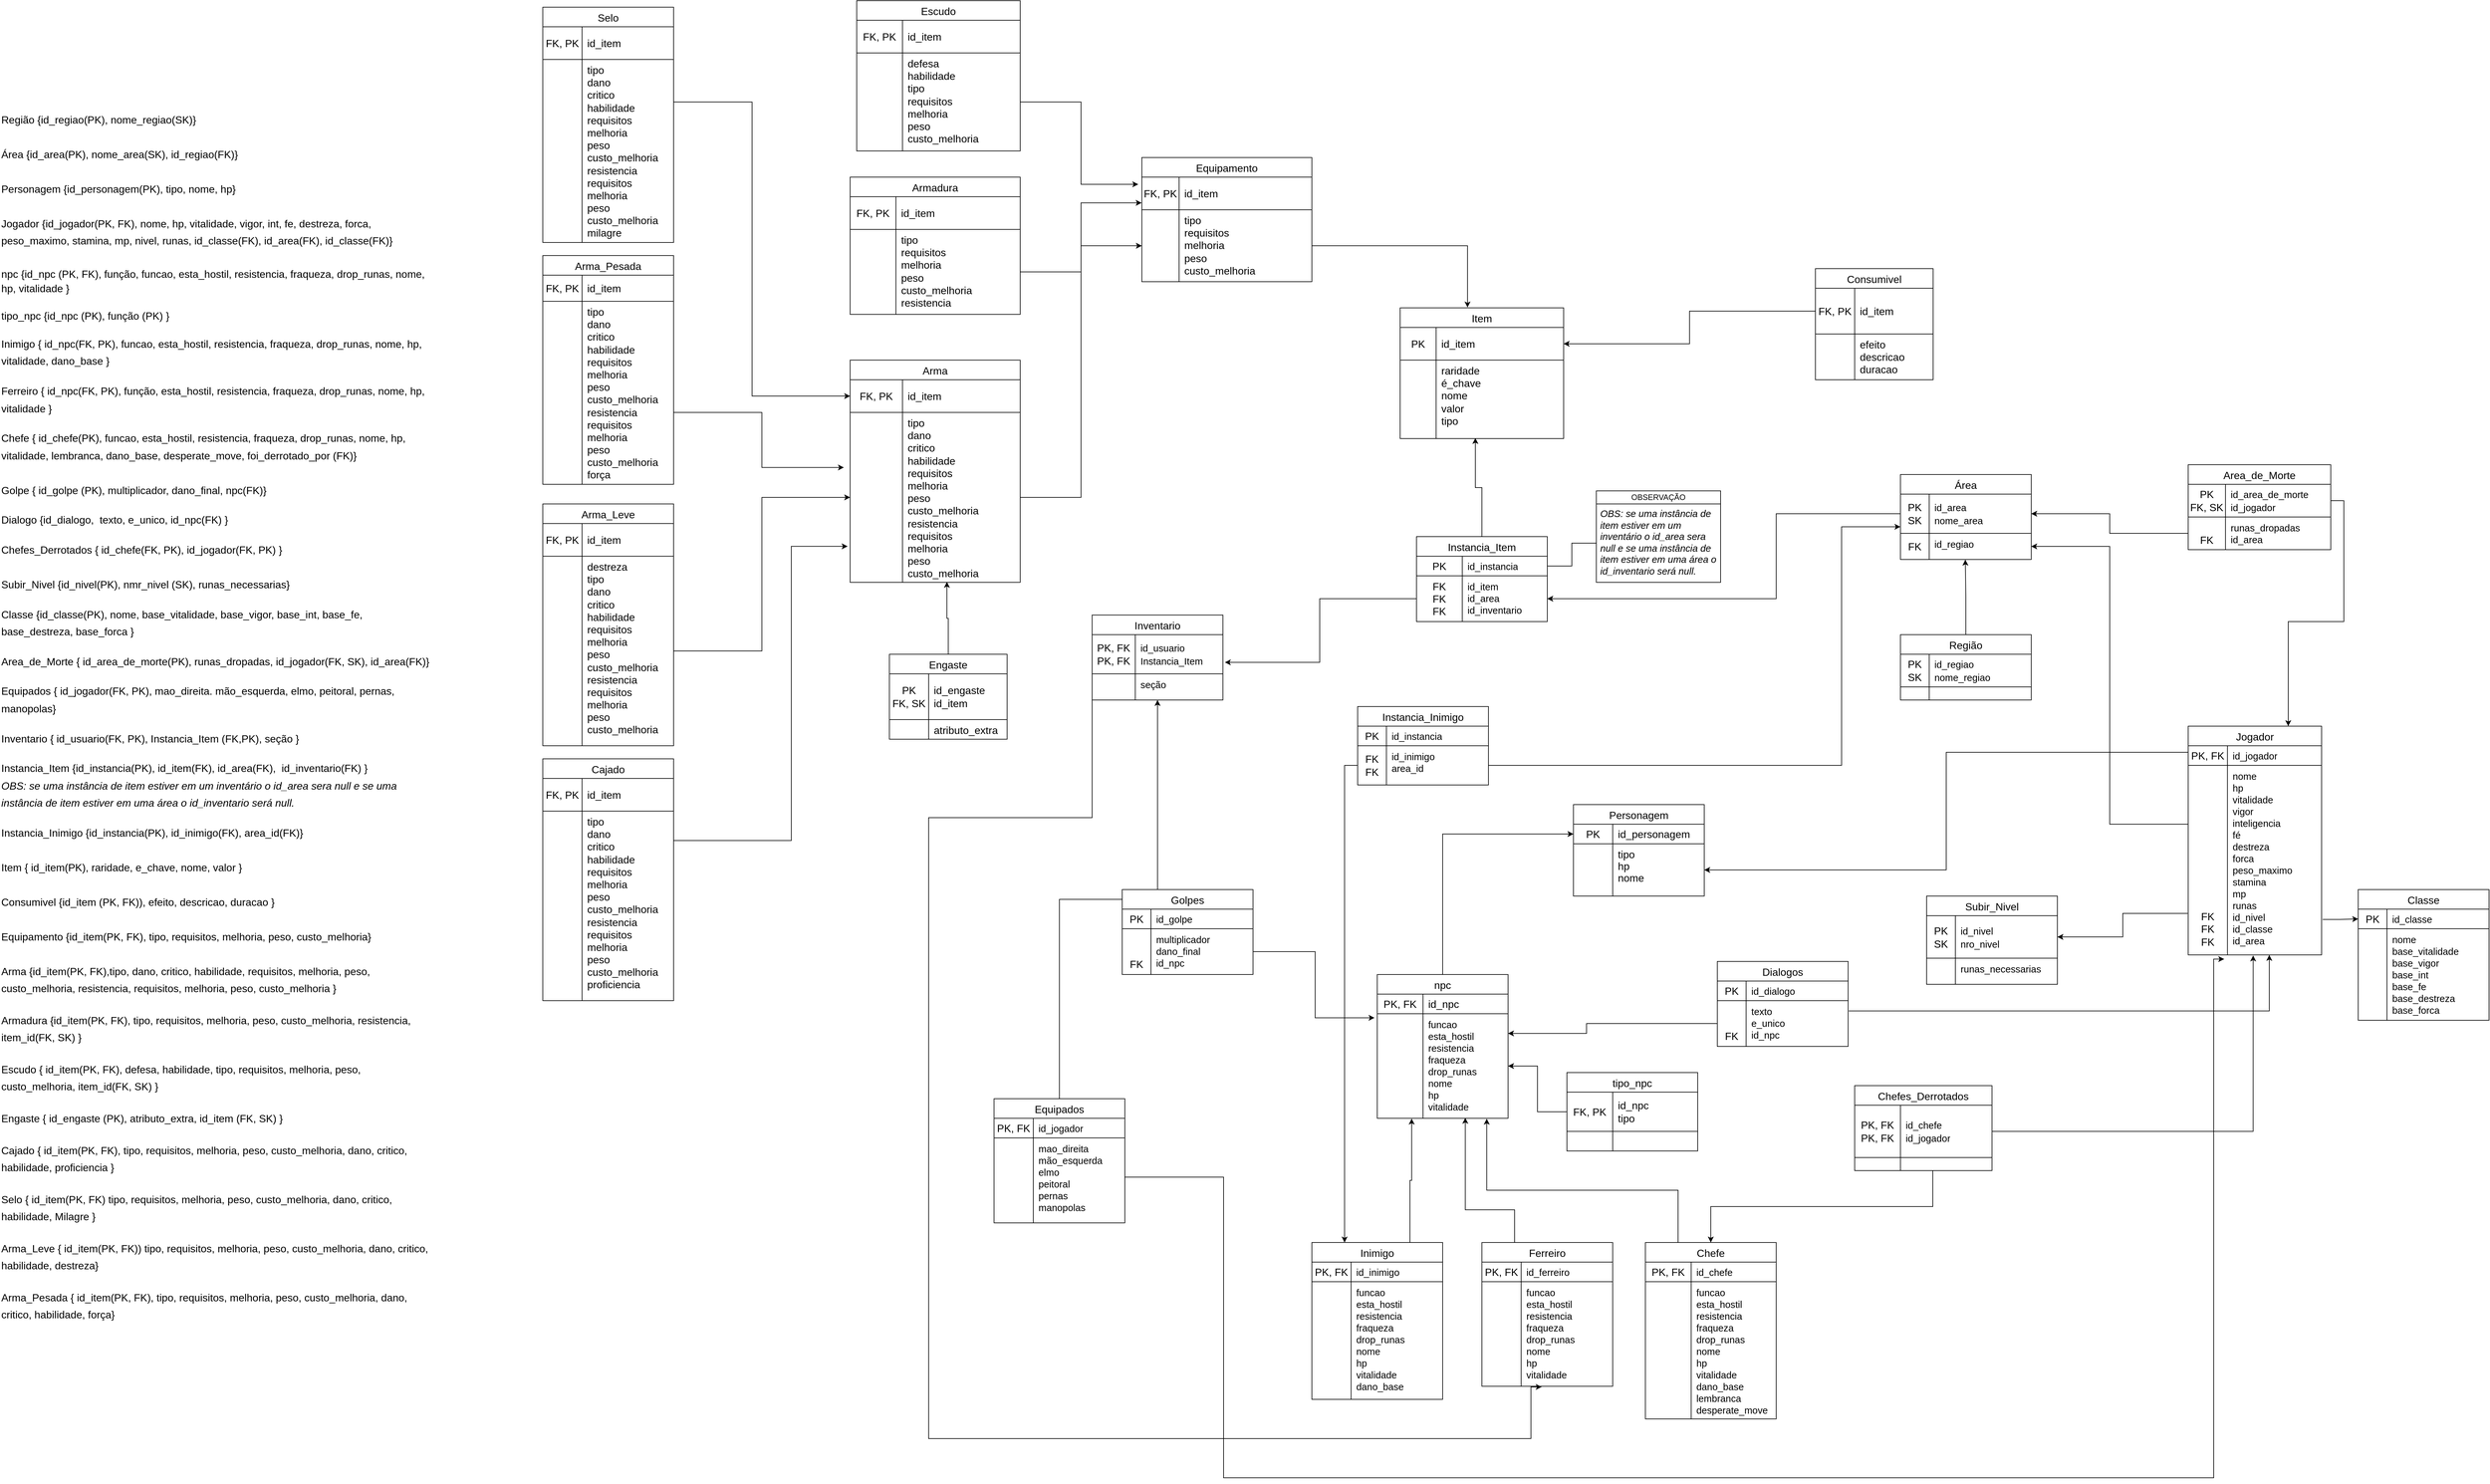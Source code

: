 <mxfile version="24.7.1" type="device">
  <diagram id="C5RBs43oDa-KdzZeNtuy" name="Page-1">
    <mxGraphModel dx="5867" dy="2840" grid="1" gridSize="10" guides="1" tooltips="1" connect="1" arrows="1" fold="1" page="1" pageScale="1" pageWidth="827" pageHeight="1169" math="0" shadow="0">
      <root>
        <mxCell id="WIyWlLk6GJQsqaUBKTNV-0" />
        <mxCell id="WIyWlLk6GJQsqaUBKTNV-1" parent="WIyWlLk6GJQsqaUBKTNV-0" />
        <mxCell id="v2UdAhtHkne79LI9UoaM-0" value="&lt;span id=&quot;docs-internal-guid-e69f6813-7fff-ae25-1ec9-29c216a8af25&quot; style=&quot;font-size: 16px;&quot;&gt;&lt;br style=&quot;font-size: 16px;&quot;&gt;&lt;p dir=&quot;ltr&quot; style=&quot;line-height: 1.656; margin-top: 0pt; margin-bottom: 0pt; font-size: 16px;&quot;&gt;&lt;span style=&quot;font-family: Arial, sans-serif; background-color: transparent; font-variant-numeric: normal; font-variant-east-asian: normal; font-variant-alternates: normal; font-variant-position: normal; vertical-align: baseline; white-space-collapse: preserve; font-size: 16px;&quot;&gt;Região {id_regiao(PK), nome_regiao(SK)}&lt;/span&gt;&lt;/p&gt;&lt;p dir=&quot;ltr&quot; style=&quot;line-height: 1.656; margin-top: 0pt; margin-bottom: 0pt; font-size: 16px;&quot;&gt;&lt;br style=&quot;font-size: 16px;&quot;&gt;&lt;/p&gt;&lt;p dir=&quot;ltr&quot; style=&quot;line-height: 1.656; margin-top: 0pt; margin-bottom: 0pt; font-size: 16px;&quot;&gt;&lt;span style=&quot;font-family: Arial, sans-serif; background-color: transparent; font-variant-numeric: normal; font-variant-east-asian: normal; font-variant-alternates: normal; font-variant-position: normal; vertical-align: baseline; white-space-collapse: preserve; font-size: 16px;&quot;&gt;Área {id_area(PK), nome_area(SK), id_regiao(FK)}&lt;/span&gt;&lt;/p&gt;&lt;p dir=&quot;ltr&quot; style=&quot;line-height: 1.656; margin-top: 0pt; margin-bottom: 0pt; font-size: 16px;&quot;&gt;&lt;br style=&quot;font-size: 16px;&quot;&gt;&lt;/p&gt;&lt;p dir=&quot;ltr&quot; style=&quot;line-height: 1.656; margin-top: 0pt; margin-bottom: 0pt; font-size: 16px;&quot;&gt;&lt;span style=&quot;font-family: Arial, sans-serif; background-color: transparent; font-variant-numeric: normal; font-variant-east-asian: normal; font-variant-alternates: normal; font-variant-position: normal; vertical-align: baseline; white-space-collapse: preserve; font-size: 16px;&quot;&gt;Personagem {id_personagem(PK), tipo, nome, hp}&lt;/span&gt;&lt;/p&gt;&lt;p dir=&quot;ltr&quot; style=&quot;line-height: 1.656; margin-top: 0pt; margin-bottom: 0pt; font-size: 16px;&quot;&gt;&lt;br style=&quot;font-size: 16px;&quot;&gt;&lt;/p&gt;&lt;p dir=&quot;ltr&quot; style=&quot;line-height: 1.656; margin-top: 0pt; margin-bottom: 0pt; font-size: 16px;&quot;&gt;&lt;span style=&quot;font-family: Arial, sans-serif; background-color: transparent; font-variant-numeric: normal; font-variant-east-asian: normal; font-variant-alternates: normal; font-variant-position: normal; vertical-align: baseline; white-space-collapse: preserve; font-size: 16px;&quot;&gt;Jogador {id_jogador(PK, FK), nome, hp, vitalidade, vigor, int, fe, destreza, forca, peso_maximo, stamina, mp, nivel, runas, id_classe(FK), id_area(FK), id_classe(FK)}&lt;/span&gt;&lt;/p&gt;&lt;p dir=&quot;ltr&quot; style=&quot;line-height: 1.656; margin-top: 0pt; margin-bottom: 0pt; font-size: 16px;&quot;&gt;&lt;br style=&quot;font-size: 16px;&quot;&gt;&lt;/p&gt;&lt;p dir=&quot;ltr&quot; style=&quot;line-height: 1.38; margin-top: 0pt; margin-bottom: 0pt; font-size: 16px;&quot;&gt;&lt;span style=&quot;font-family: Arial, sans-serif; font-variant-numeric: normal; font-variant-east-asian: normal; font-variant-alternates: normal; font-variant-position: normal; vertical-align: baseline; white-space-collapse: preserve; font-size: 16px;&quot;&gt;npc {id_npc &lt;/span&gt;&lt;span style=&quot;font-family: Arial, sans-serif; background-color: transparent; font-variant-numeric: normal; font-variant-east-asian: normal; font-variant-alternates: normal; font-variant-position: normal; vertical-align: baseline; white-space-collapse: preserve; font-size: 16px;&quot;&gt;(PK, FK)&lt;/span&gt;&lt;span style=&quot;font-family: Arial, sans-serif; font-variant-numeric: normal; font-variant-east-asian: normal; font-variant-alternates: normal; font-variant-position: normal; vertical-align: baseline; white-space-collapse: preserve; font-size: 16px;&quot;&gt;, função,&lt;/span&gt;&lt;span style=&quot;font-family: Arial, sans-serif; background-color: transparent; font-variant-numeric: normal; font-variant-east-asian: normal; font-variant-alternates: normal; font-variant-position: normal; vertical-align: baseline; white-space-collapse: preserve; font-size: 16px;&quot;&gt; funcao, esta_hostil, resistencia, fraqueza, drop_runas, nome, hp, vitalidade&lt;/span&gt;&lt;span style=&quot;font-family: Arial, sans-serif; font-variant-numeric: normal; font-variant-east-asian: normal; font-variant-alternates: normal; font-variant-position: normal; vertical-align: baseline; white-space-collapse: preserve; font-size: 16px;&quot;&gt; }&lt;/span&gt;&lt;/p&gt;&lt;br style=&quot;font-size: 16px;&quot;&gt;&lt;p dir=&quot;ltr&quot; style=&quot;line-height: 1.38; margin-top: 0pt; margin-bottom: 0pt; font-size: 16px;&quot;&gt;&lt;span style=&quot;font-family: Arial, sans-serif; font-variant-numeric: normal; font-variant-east-asian: normal; font-variant-alternates: normal; font-variant-position: normal; vertical-align: baseline; white-space-collapse: preserve; font-size: 16px;&quot;&gt;tipo_npc {id_npc &lt;/span&gt;&lt;span style=&quot;font-family: Arial, sans-serif; background-color: transparent; font-variant-numeric: normal; font-variant-east-asian: normal; font-variant-alternates: normal; font-variant-position: normal; vertical-align: baseline; white-space-collapse: preserve; font-size: 16px;&quot;&gt;(PK)&lt;/span&gt;&lt;span style=&quot;font-family: Arial, sans-serif; font-variant-numeric: normal; font-variant-east-asian: normal; font-variant-alternates: normal; font-variant-position: normal; vertical-align: baseline; white-space-collapse: preserve; font-size: 16px;&quot;&gt;, função (PK) }&lt;/span&gt;&lt;/p&gt;&lt;br style=&quot;font-size: 16px;&quot;&gt;&lt;p dir=&quot;ltr&quot; style=&quot;line-height: 1.656; margin-top: 0pt; margin-bottom: 0pt; font-size: 16px;&quot;&gt;&lt;span style=&quot;font-family: Arial, sans-serif; background-color: transparent; font-variant-numeric: normal; font-variant-east-asian: normal; font-variant-alternates: normal; font-variant-position: normal; vertical-align: baseline; white-space-collapse: preserve; font-size: 16px;&quot;&gt;Inimigo { id_npc(FK, PK), funcao, esta_hostil, resistencia, fraqueza, drop_runas, nome, hp, vitalidade, dano_base }&lt;/span&gt;&lt;/p&gt;&lt;br style=&quot;font-size: 16px;&quot;&gt;&lt;p dir=&quot;ltr&quot; style=&quot;line-height: 1.656; margin-top: 0pt; margin-bottom: 0pt; font-size: 16px;&quot;&gt;&lt;span style=&quot;font-family: Arial, sans-serif; background-color: transparent; font-variant-numeric: normal; font-variant-east-asian: normal; font-variant-alternates: normal; font-variant-position: normal; vertical-align: baseline; white-space-collapse: preserve; font-size: 16px;&quot;&gt;Ferreiro { id_npc(FK, PK), função, esta_hostil, resistencia, fraqueza, drop_runas, nome, hp, vitalidade }&lt;/span&gt;&lt;/p&gt;&lt;br style=&quot;font-size: 16px;&quot;&gt;&lt;p dir=&quot;ltr&quot; style=&quot;line-height: 1.656; margin-top: 0pt; margin-bottom: 0pt; font-size: 16px;&quot;&gt;&lt;span style=&quot;font-family: Arial, sans-serif; background-color: transparent; font-variant-numeric: normal; font-variant-east-asian: normal; font-variant-alternates: normal; font-variant-position: normal; vertical-align: baseline; white-space-collapse: preserve; font-size: 16px;&quot;&gt;Chefe { id_chefe(PK), funcao, esta_hostil, resistencia, fraqueza, drop_runas, nome, hp, vitalidade, lembranca, dano_base, desperate_move, foi_derrotado_por (FK)}&lt;/span&gt;&lt;/p&gt;&lt;p dir=&quot;ltr&quot; style=&quot;line-height: 1.656; margin-top: 0pt; margin-bottom: 0pt; font-size: 16px;&quot;&gt;&lt;br style=&quot;font-size: 16px;&quot;&gt;&lt;/p&gt;&lt;p dir=&quot;ltr&quot; style=&quot;line-height: 1.656; margin-top: 0pt; margin-bottom: 0pt; font-size: 16px;&quot;&gt;&lt;span style=&quot;font-family: Arial, sans-serif; background-color: transparent; font-variant-numeric: normal; font-variant-east-asian: normal; font-variant-alternates: normal; font-variant-position: normal; vertical-align: baseline; white-space-collapse: preserve; font-size: 16px;&quot;&gt;Golpe { id_golpe (PK), multiplicador, dano_final, npc(FK)}&lt;/span&gt;&lt;/p&gt;&lt;br style=&quot;font-size: 16px;&quot;&gt;&lt;p dir=&quot;ltr&quot; style=&quot;line-height: 1.656; margin-top: 0pt; margin-bottom: 0pt; font-size: 16px;&quot;&gt;&lt;span style=&quot;font-family: Arial, sans-serif; background-color: transparent; font-variant-numeric: normal; font-variant-east-asian: normal; font-variant-alternates: normal; font-variant-position: normal; vertical-align: baseline; white-space-collapse: preserve; font-size: 16px;&quot;&gt;Dialogo {id_dialogo,&amp;nbsp; texto, e_unico, id_npc(FK) }&lt;/span&gt;&lt;/p&gt;&lt;br style=&quot;font-size: 16px;&quot;&gt;&lt;p dir=&quot;ltr&quot; style=&quot;line-height: 1.656; margin-top: 0pt; margin-bottom: 0pt; font-size: 16px;&quot;&gt;&lt;span style=&quot;font-family: Arial, sans-serif; background-color: transparent; font-variant-numeric: normal; font-variant-east-asian: normal; font-variant-alternates: normal; font-variant-position: normal; vertical-align: baseline; white-space-collapse: preserve; font-size: 16px;&quot;&gt;Chefes_Derrotados { id_chefe(FK, PK), id_jogador(FK, PK) }&lt;/span&gt;&lt;/p&gt;&lt;p dir=&quot;ltr&quot; style=&quot;line-height: 1.656; margin-top: 0pt; margin-bottom: 0pt; font-size: 16px;&quot;&gt;&lt;br style=&quot;font-size: 16px;&quot;&gt;&lt;/p&gt;&lt;p dir=&quot;ltr&quot; style=&quot;line-height: 1.656; margin-top: 0pt; margin-bottom: 0pt; font-size: 16px;&quot;&gt;&lt;span style=&quot;font-family: Arial, sans-serif; background-color: transparent; font-variant-numeric: normal; font-variant-east-asian: normal; font-variant-alternates: normal; font-variant-position: normal; vertical-align: baseline; white-space-collapse: preserve; font-size: 16px;&quot;&gt;Subir_Nivel {id_nivel(PK), nmr_nivel (SK), runas_necessarias}&lt;/span&gt;&lt;/p&gt;&lt;br style=&quot;font-size: 16px;&quot;&gt;&lt;p dir=&quot;ltr&quot; style=&quot;line-height: 1.656; margin-top: 0pt; margin-bottom: 0pt; font-size: 16px;&quot;&gt;&lt;span style=&quot;font-family: Arial, sans-serif; background-color: transparent; font-variant-numeric: normal; font-variant-east-asian: normal; font-variant-alternates: normal; font-variant-position: normal; vertical-align: baseline; white-space-collapse: preserve; font-size: 16px;&quot;&gt;Classe {id_classe(PK), nome, base_vitalidade, base_vigor, base_int, base_fe, base_destreza, base_forca }&lt;/span&gt;&lt;/p&gt;&lt;br style=&quot;font-size: 16px;&quot;&gt;&lt;p dir=&quot;ltr&quot; style=&quot;line-height: 1.656; margin-top: 0pt; margin-bottom: 0pt; font-size: 16px;&quot;&gt;&lt;span style=&quot;font-family: Arial, sans-serif; background-color: transparent; font-variant-numeric: normal; font-variant-east-asian: normal; font-variant-alternates: normal; font-variant-position: normal; vertical-align: baseline; white-space-collapse: preserve; font-size: 16px;&quot;&gt;Area_de_Morte { id_area_de_morte(PK), runas_dropadas, id_jogador(FK, SK), id_area(FK)}&lt;/span&gt;&lt;/p&gt;&lt;br style=&quot;font-size: 16px;&quot;&gt;&lt;p dir=&quot;ltr&quot; style=&quot;line-height: 1.656; margin-top: 0pt; margin-bottom: 0pt; font-size: 16px;&quot;&gt;&lt;span style=&quot;font-family: Arial, sans-serif; background-color: transparent; font-variant-numeric: normal; font-variant-east-asian: normal; font-variant-alternates: normal; font-variant-position: normal; vertical-align: baseline; white-space-collapse: preserve; font-size: 16px;&quot;&gt;Equipados { id_jogador(FK, PK), mao_direita. mão_esquerda, elmo, peitoral, pernas, manopolas}&lt;/span&gt;&lt;/p&gt;&lt;br style=&quot;font-size: 16px;&quot;&gt;&lt;p dir=&quot;ltr&quot; style=&quot;line-height: 1.656; margin-top: 0pt; margin-bottom: 0pt; font-size: 16px;&quot;&gt;&lt;span style=&quot;font-family: Arial, sans-serif; background-color: transparent; font-variant-numeric: normal; font-variant-east-asian: normal; font-variant-alternates: normal; font-variant-position: normal; vertical-align: baseline; white-space-collapse: preserve; font-size: 16px;&quot;&gt;Inventario { id_usuario(FK, PK), Instancia_Item (FK,PK), seção }&lt;/span&gt;&lt;/p&gt;&lt;br style=&quot;font-size: 16px;&quot;&gt;&lt;p dir=&quot;ltr&quot; style=&quot;line-height: 1.656; margin-top: 0pt; margin-bottom: 0pt; font-size: 16px;&quot;&gt;&lt;span style=&quot;font-family: Arial, sans-serif; background-color: transparent; font-variant-numeric: normal; font-variant-east-asian: normal; font-variant-alternates: normal; font-variant-position: normal; vertical-align: baseline; white-space-collapse: preserve; font-size: 16px;&quot;&gt;Instancia_Item {id_instancia(PK), id_item(FK), id_area(FK),&amp;nbsp; id_inventario(FK) }&amp;nbsp;&lt;/span&gt;&lt;/p&gt;&lt;p dir=&quot;ltr&quot; style=&quot;line-height: 1.656; margin-top: 0pt; margin-bottom: 0pt; font-size: 16px;&quot;&gt;&lt;span style=&quot;font-family: Arial, sans-serif; background-color: transparent; font-style: italic; font-variant-numeric: normal; font-variant-east-asian: normal; font-variant-alternates: normal; font-variant-position: normal; vertical-align: baseline; white-space-collapse: preserve; font-size: 16px;&quot;&gt;OBS: se uma instância de item estiver em um inventário o id_area sera null e se uma instância de item estiver em uma área o id_inventario será null.&lt;/span&gt;&lt;/p&gt;&lt;br style=&quot;font-size: 16px;&quot;&gt;&lt;p dir=&quot;ltr&quot; style=&quot;line-height: 1.656; margin-top: 0pt; margin-bottom: 0pt; font-size: 16px;&quot;&gt;&lt;span style=&quot;font-family: Arial, sans-serif; background-color: transparent; font-variant-numeric: normal; font-variant-east-asian: normal; font-variant-alternates: normal; font-variant-position: normal; vertical-align: baseline; white-space-collapse: preserve; font-size: 16px;&quot;&gt;Instancia_Inimigo {id_instancia(PK), id_inimigo(FK), area_id(FK)}&amp;nbsp;&lt;/span&gt;&lt;/p&gt;&lt;p dir=&quot;ltr&quot; style=&quot;line-height: 1.656; margin-top: 0pt; margin-bottom: 0pt; font-size: 16px;&quot;&gt;&lt;br style=&quot;font-size: 16px;&quot;&gt;&lt;/p&gt;&lt;p dir=&quot;ltr&quot; style=&quot;line-height: 1.656; margin-top: 0pt; margin-bottom: 0pt; font-size: 16px;&quot;&gt;&lt;span style=&quot;font-family: Arial, sans-serif; background-color: transparent; font-variant-numeric: normal; font-variant-east-asian: normal; font-variant-alternates: normal; font-variant-position: normal; vertical-align: baseline; white-space-collapse: preserve; font-size: 16px;&quot;&gt;Item { id_item(PK), raridade, e_chave, nome, valor }&lt;/span&gt;&lt;/p&gt;&lt;p dir=&quot;ltr&quot; style=&quot;line-height: 1.656; margin-top: 0pt; margin-bottom: 0pt; font-size: 16px;&quot;&gt;&lt;br style=&quot;font-size: 16px;&quot;&gt;&lt;/p&gt;&lt;p dir=&quot;ltr&quot; style=&quot;line-height: 1.656; margin-top: 0pt; margin-bottom: 0pt; font-size: 16px;&quot;&gt;&lt;span style=&quot;font-family: Arial, sans-serif; background-color: transparent; font-variant-numeric: normal; font-variant-east-asian: normal; font-variant-alternates: normal; font-variant-position: normal; vertical-align: baseline; white-space-collapse: preserve; font-size: 16px;&quot;&gt;Consumivel {id_item (PK, FK)), efeito, descricao, duracao }&lt;/span&gt;&lt;/p&gt;&lt;p dir=&quot;ltr&quot; style=&quot;line-height: 1.656; margin-top: 0pt; margin-bottom: 0pt; font-size: 16px;&quot;&gt;&lt;br style=&quot;font-size: 16px;&quot;&gt;&lt;/p&gt;&lt;p dir=&quot;ltr&quot; style=&quot;line-height: 1.656; margin-top: 0pt; margin-bottom: 0pt; font-size: 16px;&quot;&gt;&lt;span style=&quot;font-family: Arial, sans-serif; background-color: transparent; font-variant-numeric: normal; font-variant-east-asian: normal; font-variant-alternates: normal; font-variant-position: normal; vertical-align: baseline; white-space-collapse: preserve; font-size: 16px;&quot;&gt;Equipamento {id_item(PK, FK), tipo, requisitos, melhoria, peso, custo_melhoria}&lt;/span&gt;&lt;/p&gt;&lt;p dir=&quot;ltr&quot; style=&quot;line-height: 1.656; margin-top: 0pt; margin-bottom: 0pt; font-size: 16px;&quot;&gt;&lt;br style=&quot;font-size: 16px;&quot;&gt;&lt;/p&gt;&lt;p dir=&quot;ltr&quot; style=&quot;line-height: 1.656; margin-top: 0pt; margin-bottom: 0pt; font-size: 16px;&quot;&gt;&lt;span style=&quot;font-family: Arial, sans-serif; background-color: transparent; font-variant-numeric: normal; font-variant-east-asian: normal; font-variant-alternates: normal; font-variant-position: normal; vertical-align: baseline; white-space-collapse: preserve; font-size: 16px;&quot;&gt;Arma {id_item(PK, FK),tipo, dano, critico, habilidade, requisitos, melhoria, peso, custo_melhoria, resistencia, requisitos, melhoria, peso, custo_melhoria }&lt;/span&gt;&lt;/p&gt;&lt;p dir=&quot;ltr&quot; style=&quot;line-height: 1.38; margin-top: 0pt; margin-bottom: 0pt; font-size: 16px;&quot;&gt;&lt;br style=&quot;font-size: 16px;&quot;&gt;&lt;/p&gt;&lt;p dir=&quot;ltr&quot; style=&quot;line-height: 1.656; margin-top: 0pt; margin-bottom: 0pt; font-size: 16px;&quot;&gt;&lt;span style=&quot;font-family: Arial, sans-serif; background-color: transparent; font-variant-numeric: normal; font-variant-east-asian: normal; font-variant-alternates: normal; font-variant-position: normal; vertical-align: baseline; white-space-collapse: preserve; font-size: 16px;&quot;&gt;Armadura {id_item(PK, FK), tipo, requisitos, melhoria, peso, custo_melhoria, resistencia, item_id(FK, SK) }&lt;/span&gt;&lt;/p&gt;&lt;p dir=&quot;ltr&quot; style=&quot;line-height: 1.38; margin-top: 0pt; margin-bottom: 0pt; font-size: 16px;&quot;&gt;&lt;br style=&quot;font-size: 16px;&quot;&gt;&lt;/p&gt;&lt;p dir=&quot;ltr&quot; style=&quot;line-height: 1.656; margin-top: 0pt; margin-bottom: 0pt; font-size: 16px;&quot;&gt;&lt;span style=&quot;font-family: Arial, sans-serif; background-color: transparent; font-variant-numeric: normal; font-variant-east-asian: normal; font-variant-alternates: normal; font-variant-position: normal; vertical-align: baseline; white-space-collapse: preserve; font-size: 16px;&quot;&gt;Escudo { id_item(PK, FK), defesa, habilidade, tipo, requisitos, melhoria, peso, custo_melhoria, item_id(FK, SK) }&lt;/span&gt;&lt;/p&gt;&lt;p dir=&quot;ltr&quot; style=&quot;line-height: 1.38; margin-top: 0pt; margin-bottom: 0pt; font-size: 16px;&quot;&gt;&lt;br style=&quot;font-size: 16px;&quot;&gt;&lt;/p&gt;&lt;p dir=&quot;ltr&quot; style=&quot;line-height: 1.656; margin-top: 0pt; margin-bottom: 0pt; font-size: 16px;&quot;&gt;&lt;span style=&quot;font-family: Arial, sans-serif; background-color: transparent; font-variant-numeric: normal; font-variant-east-asian: normal; font-variant-alternates: normal; font-variant-position: normal; vertical-align: baseline; white-space-collapse: preserve; font-size: 16px;&quot;&gt;Engaste { id_engaste (PK), atributo_extra, id_item (FK, SK) }&lt;/span&gt;&lt;/p&gt;&lt;p dir=&quot;ltr&quot; style=&quot;line-height: 1.38; margin-top: 0pt; margin-bottom: 0pt; font-size: 16px;&quot;&gt;&lt;br style=&quot;font-size: 16px;&quot;&gt;&lt;/p&gt;&lt;p dir=&quot;ltr&quot; style=&quot;line-height: 1.656; margin-top: 0pt; margin-bottom: 0pt; font-size: 16px;&quot;&gt;&lt;span style=&quot;font-family: Arial, sans-serif; background-color: transparent; font-variant-numeric: normal; font-variant-east-asian: normal; font-variant-alternates: normal; font-variant-position: normal; vertical-align: baseline; white-space-collapse: preserve; font-size: 16px;&quot;&gt;Cajado { id_item(PK, FK), tipo, requisitos, melhoria, peso, custo_melhoria, dano, critico, habilidade, proficiencia }&lt;/span&gt;&lt;/p&gt;&lt;p dir=&quot;ltr&quot; style=&quot;line-height: 1.38; margin-top: 0pt; margin-bottom: 0pt; font-size: 16px;&quot;&gt;&lt;br style=&quot;font-size: 16px;&quot;&gt;&lt;/p&gt;&lt;p dir=&quot;ltr&quot; style=&quot;line-height: 1.656; margin-top: 0pt; margin-bottom: 0pt; font-size: 16px;&quot;&gt;&lt;span style=&quot;font-family: Arial, sans-serif; background-color: transparent; font-variant-numeric: normal; font-variant-east-asian: normal; font-variant-alternates: normal; font-variant-position: normal; vertical-align: baseline; white-space-collapse: preserve; font-size: 16px;&quot;&gt;Selo { id_item(PK, FK) tipo, requisitos, melhoria, peso, custo_melhoria, dano, critico, habilidade, Milagre }&lt;/span&gt;&lt;/p&gt;&lt;p dir=&quot;ltr&quot; style=&quot;line-height: 1.38; margin-top: 0pt; margin-bottom: 0pt; font-size: 16px;&quot;&gt;&lt;br style=&quot;font-size: 16px;&quot;&gt;&lt;/p&gt;&lt;p dir=&quot;ltr&quot; style=&quot;line-height: 1.656; margin-top: 0pt; margin-bottom: 0pt; font-size: 16px;&quot;&gt;&lt;span style=&quot;font-family: Arial, sans-serif; background-color: transparent; font-variant-numeric: normal; font-variant-east-asian: normal; font-variant-alternates: normal; font-variant-position: normal; vertical-align: baseline; white-space-collapse: preserve; font-size: 16px;&quot;&gt;Arma_Leve { id_item(PK, FK)) tipo, requisitos, melhoria, peso, custo_melhoria, dano, critico, habilidade, destreza}&lt;/span&gt;&lt;/p&gt;&lt;p dir=&quot;ltr&quot; style=&quot;line-height: 1.38; margin-top: 0pt; margin-bottom: 0pt; font-size: 16px;&quot;&gt;&lt;br style=&quot;font-size: 16px;&quot;&gt;&lt;/p&gt;&lt;p dir=&quot;ltr&quot; style=&quot;line-height: 1.656; margin-top: 0pt; margin-bottom: 0pt; font-size: 16px;&quot;&gt;&lt;span style=&quot;font-family: Arial, sans-serif; background-color: transparent; font-variant-numeric: normal; font-variant-east-asian: normal; font-variant-alternates: normal; font-variant-position: normal; vertical-align: baseline; white-space-collapse: preserve; font-size: 16px;&quot;&gt;Arma_Pesada { id_item(PK, FK), tipo, requisitos, melhoria, peso, custo_melhoria, dano, critico, habilidade, força}&lt;/span&gt;&lt;/p&gt;&lt;p dir=&quot;ltr&quot; style=&quot;line-height: 1.656; margin-top: 0pt; margin-bottom: 0pt; font-size: 16px;&quot;&gt;&lt;br style=&quot;font-size: 16px;&quot;&gt;&lt;/p&gt;&lt;br style=&quot;font-size: 16px;&quot;&gt;&lt;/span&gt;" style="text;strokeColor=none;align=left;fillColor=none;html=1;verticalAlign=middle;whiteSpace=wrap;rounded=0;fontSize=16;" parent="WIyWlLk6GJQsqaUBKTNV-1" vertex="1">
          <mxGeometry x="60" y="260" width="660" height="1780" as="geometry" />
        </mxCell>
        <mxCell id="v2UdAhtHkne79LI9UoaM-30" value="Região " style="shape=table;startSize=30;container=1;collapsible=0;childLayout=tableLayout;fixedRows=1;rowLines=0;fontStyle=0;strokeColor=default;fontSize=16;" parent="WIyWlLk6GJQsqaUBKTNV-1" vertex="1">
          <mxGeometry x="2966" y="1010" width="200" height="100" as="geometry" />
        </mxCell>
        <mxCell id="v2UdAhtHkne79LI9UoaM-31" value="" style="shape=tableRow;horizontal=0;startSize=0;swimlaneHead=0;swimlaneBody=0;top=0;left=0;bottom=0;right=0;collapsible=0;dropTarget=0;fillColor=none;points=[[0,0.5],[1,0.5]];portConstraint=eastwest;strokeColor=inherit;fontSize=16;" parent="v2UdAhtHkne79LI9UoaM-30" vertex="1">
          <mxGeometry y="30" width="200" height="50" as="geometry" />
        </mxCell>
        <mxCell id="v2UdAhtHkne79LI9UoaM-32" value="PK&lt;div&gt;SK&lt;/div&gt;" style="shape=partialRectangle;html=1;whiteSpace=wrap;connectable=0;fillColor=none;top=0;left=0;bottom=0;right=0;overflow=hidden;pointerEvents=1;strokeColor=inherit;fontSize=16;" parent="v2UdAhtHkne79LI9UoaM-31" vertex="1">
          <mxGeometry width="44" height="50" as="geometry">
            <mxRectangle width="44" height="50" as="alternateBounds" />
          </mxGeometry>
        </mxCell>
        <mxCell id="v2UdAhtHkne79LI9UoaM-33" value="&lt;span id=&quot;docs-internal-guid-9de013d8-7fff-9b33-baa0-55acf734d3be&quot;&gt;&lt;span style=&quot;font-size: 11pt; font-family: Arial, sans-serif; background-color: transparent; font-variant-numeric: normal; font-variant-east-asian: normal; font-variant-alternates: normal; font-variant-position: normal; vertical-align: baseline; white-space-collapse: preserve;&quot;&gt;id_regiao&lt;/span&gt;&lt;/span&gt;&lt;div&gt;&lt;span id=&quot;docs-internal-guid-81cacb7f-7fff-ba41-0c7b-e25bcdb17807&quot;&gt;&lt;span style=&quot;font-size: 11pt; font-family: Arial, sans-serif; background-color: transparent; font-variant-numeric: normal; font-variant-east-asian: normal; font-variant-alternates: normal; font-variant-position: normal; vertical-align: baseline; white-space-collapse: preserve;&quot;&gt;nome_regiao&lt;/span&gt;&lt;/span&gt;&lt;span&gt;&lt;span style=&quot;font-size: 11pt; font-family: Arial, sans-serif; background-color: transparent; font-variant-numeric: normal; font-variant-east-asian: normal; font-variant-alternates: normal; font-variant-position: normal; vertical-align: baseline; white-space-collapse: preserve;&quot;&gt;&lt;br&gt;&lt;/span&gt;&lt;/span&gt;&lt;/div&gt;" style="shape=partialRectangle;html=1;whiteSpace=wrap;connectable=0;fillColor=none;top=0;left=0;bottom=0;right=0;align=left;spacingLeft=6;overflow=hidden;strokeColor=inherit;fontSize=16;horizontal=1;" parent="v2UdAhtHkne79LI9UoaM-31" vertex="1">
          <mxGeometry x="44" width="156" height="50" as="geometry">
            <mxRectangle width="156" height="50" as="alternateBounds" />
          </mxGeometry>
        </mxCell>
        <mxCell id="v2UdAhtHkne79LI9UoaM-34" value="" style="shape=tableRow;horizontal=0;startSize=0;swimlaneHead=0;swimlaneBody=0;top=0;left=0;bottom=0;right=0;collapsible=0;dropTarget=0;fillColor=none;points=[[0,0.5],[1,0.5]];portConstraint=eastwest;strokeColor=inherit;fontSize=16;verticalAlign=top;" parent="v2UdAhtHkne79LI9UoaM-30" vertex="1">
          <mxGeometry y="80" width="200" height="20" as="geometry" />
        </mxCell>
        <mxCell id="v2UdAhtHkne79LI9UoaM-35" value="" style="shape=partialRectangle;html=1;whiteSpace=wrap;connectable=0;fillColor=none;top=1;left=0;bottom=1;right=0;overflow=hidden;strokeColor=inherit;fontSize=16;noLabel=0;snapToPoint=0;" parent="v2UdAhtHkne79LI9UoaM-34" vertex="1">
          <mxGeometry width="44" height="20" as="geometry">
            <mxRectangle width="44" height="20" as="alternateBounds" />
          </mxGeometry>
        </mxCell>
        <mxCell id="v2UdAhtHkne79LI9UoaM-36" value="&lt;p style=&quot;line-height: 100%; margin-top: 2px; margin-bottom: 2px;&quot;&gt;&lt;br&gt;&lt;/p&gt;" style="shape=partialRectangle;html=1;whiteSpace=wrap;connectable=0;fillColor=none;top=1;left=0;bottom=1;right=0;align=left;spacingLeft=6;overflow=hidden;strokeColor=inherit;fontSize=16;noLabel=0;snapToPoint=0;horizontal=1;verticalAlign=top;" parent="v2UdAhtHkne79LI9UoaM-34" vertex="1">
          <mxGeometry x="44" width="156" height="20" as="geometry">
            <mxRectangle width="156" height="20" as="alternateBounds" />
          </mxGeometry>
        </mxCell>
        <mxCell id="v2UdAhtHkne79LI9UoaM-37" value="Área" style="shape=table;startSize=30;container=1;collapsible=0;childLayout=tableLayout;fixedRows=1;rowLines=0;fontStyle=0;strokeColor=default;fontSize=16;" parent="WIyWlLk6GJQsqaUBKTNV-1" vertex="1">
          <mxGeometry x="2966" y="765" width="200" height="130" as="geometry" />
        </mxCell>
        <mxCell id="v2UdAhtHkne79LI9UoaM-38" value="" style="shape=tableRow;horizontal=0;startSize=0;swimlaneHead=0;swimlaneBody=0;top=0;left=0;bottom=0;right=0;collapsible=0;dropTarget=0;fillColor=none;points=[[0,0.5],[1,0.5]];portConstraint=eastwest;strokeColor=inherit;fontSize=16;" parent="v2UdAhtHkne79LI9UoaM-37" vertex="1">
          <mxGeometry y="30" width="200" height="60" as="geometry" />
        </mxCell>
        <mxCell id="v2UdAhtHkne79LI9UoaM-39" value="PK&lt;div&gt;SK&lt;/div&gt;" style="shape=partialRectangle;html=1;whiteSpace=wrap;connectable=0;fillColor=none;top=0;left=0;bottom=0;right=0;overflow=hidden;pointerEvents=1;strokeColor=inherit;fontSize=16;" parent="v2UdAhtHkne79LI9UoaM-38" vertex="1">
          <mxGeometry width="44" height="60" as="geometry">
            <mxRectangle width="44" height="60" as="alternateBounds" />
          </mxGeometry>
        </mxCell>
        <mxCell id="v2UdAhtHkne79LI9UoaM-40" value="&lt;span id=&quot;docs-internal-guid-b573afe4-7fff-6cf1-a72c-a2d62d699c4b&quot;&gt;&lt;span style=&quot;font-size: 11pt; font-family: Arial, sans-serif; background-color: transparent; font-variant-numeric: normal; font-variant-east-asian: normal; font-variant-alternates: normal; font-variant-position: normal; vertical-align: baseline; white-space-collapse: preserve;&quot;&gt;id_area&lt;/span&gt;&lt;/span&gt;&lt;div&gt;&lt;span id=&quot;docs-internal-guid-5008f0fb-7fff-fd4a-83f7-17b81c33ce65&quot;&gt;&lt;span style=&quot;font-size: 11pt; font-family: Arial, sans-serif; background-color: transparent; font-variant-numeric: normal; font-variant-east-asian: normal; font-variant-alternates: normal; font-variant-position: normal; vertical-align: baseline; white-space-collapse: preserve;&quot;&gt;nome_area&lt;/span&gt;&lt;/span&gt;&lt;br&gt;&lt;/div&gt;" style="shape=partialRectangle;html=1;whiteSpace=wrap;connectable=0;fillColor=none;top=0;left=0;bottom=0;right=0;align=left;spacingLeft=6;overflow=hidden;strokeColor=inherit;fontSize=16;horizontal=1;" parent="v2UdAhtHkne79LI9UoaM-38" vertex="1">
          <mxGeometry x="44" width="156" height="60" as="geometry">
            <mxRectangle width="156" height="60" as="alternateBounds" />
          </mxGeometry>
        </mxCell>
        <mxCell id="v2UdAhtHkne79LI9UoaM-41" value="" style="shape=tableRow;horizontal=0;startSize=0;swimlaneHead=0;swimlaneBody=0;top=0;left=0;bottom=0;right=0;collapsible=0;dropTarget=0;fillColor=none;points=[[0,0.5],[1,0.5]];portConstraint=eastwest;strokeColor=inherit;fontSize=16;verticalAlign=top;" parent="v2UdAhtHkne79LI9UoaM-37" vertex="1">
          <mxGeometry y="90" width="200" height="40" as="geometry" />
        </mxCell>
        <mxCell id="v2UdAhtHkne79LI9UoaM-42" value="FK" style="shape=partialRectangle;html=1;whiteSpace=wrap;connectable=0;fillColor=none;top=1;left=0;bottom=1;right=0;overflow=hidden;strokeColor=inherit;fontSize=16;noLabel=0;snapToPoint=0;" parent="v2UdAhtHkne79LI9UoaM-41" vertex="1">
          <mxGeometry width="44" height="40" as="geometry">
            <mxRectangle width="44" height="40" as="alternateBounds" />
          </mxGeometry>
        </mxCell>
        <mxCell id="v2UdAhtHkne79LI9UoaM-43" value="&lt;p style=&quot;line-height: 100%; margin-top: 2px; margin-bottom: 2px;&quot;&gt;&lt;span id=&quot;docs-internal-guid-73743eb3-7fff-0ede-8437-65463135ddfc&quot;&gt;&lt;span style=&quot;font-size: 11pt; font-family: Arial, sans-serif; background-color: transparent; font-variant-numeric: normal; font-variant-east-asian: normal; font-variant-alternates: normal; font-variant-position: normal; vertical-align: baseline; white-space-collapse: preserve;&quot;&gt;id_regiao&lt;/span&gt;&lt;/span&gt;&lt;br&gt;&lt;/p&gt;" style="shape=partialRectangle;html=1;whiteSpace=wrap;connectable=0;fillColor=none;top=1;left=0;bottom=1;right=0;align=left;spacingLeft=6;overflow=hidden;strokeColor=inherit;fontSize=16;noLabel=0;snapToPoint=0;horizontal=1;verticalAlign=top;" parent="v2UdAhtHkne79LI9UoaM-41" vertex="1">
          <mxGeometry x="44" width="156" height="40" as="geometry">
            <mxRectangle width="156" height="40" as="alternateBounds" />
          </mxGeometry>
        </mxCell>
        <mxCell id="v2UdAhtHkne79LI9UoaM-46" value="Jogador" style="shape=table;startSize=30;container=1;collapsible=0;childLayout=tableLayout;fixedRows=1;rowLines=0;fontStyle=0;strokeColor=default;fontSize=16;" parent="WIyWlLk6GJQsqaUBKTNV-1" vertex="1">
          <mxGeometry x="3406" y="1150" width="204" height="350" as="geometry" />
        </mxCell>
        <mxCell id="v2UdAhtHkne79LI9UoaM-47" value="" style="shape=tableRow;horizontal=0;startSize=0;swimlaneHead=0;swimlaneBody=0;top=0;left=0;bottom=0;right=0;collapsible=0;dropTarget=0;fillColor=none;points=[[0,0.5],[1,0.5]];portConstraint=eastwest;strokeColor=inherit;fontSize=16;" parent="v2UdAhtHkne79LI9UoaM-46" vertex="1">
          <mxGeometry y="30" width="204" height="30" as="geometry" />
        </mxCell>
        <mxCell id="v2UdAhtHkne79LI9UoaM-48" value="PK, FK" style="shape=partialRectangle;html=1;whiteSpace=wrap;connectable=0;fillColor=none;top=0;left=0;bottom=0;right=0;overflow=hidden;pointerEvents=1;strokeColor=inherit;fontSize=16;" parent="v2UdAhtHkne79LI9UoaM-47" vertex="1">
          <mxGeometry width="60" height="30" as="geometry">
            <mxRectangle width="60" height="30" as="alternateBounds" />
          </mxGeometry>
        </mxCell>
        <mxCell id="v2UdAhtHkne79LI9UoaM-49" value="&lt;span id=&quot;docs-internal-guid-e88bfac6-7fff-c64e-e870-2d8f429155b9&quot;&gt;&lt;span style=&quot;font-size: 11pt; font-family: Arial, sans-serif; background-color: transparent; font-variant-numeric: normal; font-variant-east-asian: normal; font-variant-alternates: normal; font-variant-position: normal; vertical-align: baseline; white-space-collapse: preserve;&quot;&gt;id_jogador&lt;/span&gt;&lt;/span&gt;" style="shape=partialRectangle;html=1;whiteSpace=wrap;connectable=0;fillColor=none;top=0;left=0;bottom=0;right=0;align=left;spacingLeft=6;overflow=hidden;strokeColor=inherit;fontSize=16;horizontal=1;" parent="v2UdAhtHkne79LI9UoaM-47" vertex="1">
          <mxGeometry x="60" width="144" height="30" as="geometry">
            <mxRectangle width="144" height="30" as="alternateBounds" />
          </mxGeometry>
        </mxCell>
        <mxCell id="v2UdAhtHkne79LI9UoaM-50" value="" style="shape=tableRow;horizontal=0;startSize=0;swimlaneHead=0;swimlaneBody=0;top=0;left=0;bottom=0;right=0;collapsible=0;dropTarget=0;fillColor=none;points=[[0,0.5],[1,0.5]];portConstraint=eastwest;strokeColor=inherit;fontSize=16;verticalAlign=top;" parent="v2UdAhtHkne79LI9UoaM-46" vertex="1">
          <mxGeometry y="60" width="204" height="290" as="geometry" />
        </mxCell>
        <mxCell id="v2UdAhtHkne79LI9UoaM-51" value="&lt;div&gt;&lt;br&gt;&lt;/div&gt;&lt;div&gt;&lt;br&gt;&lt;/div&gt;&lt;div&gt;&lt;br&gt;&lt;/div&gt;&lt;div&gt;&lt;br&gt;&lt;/div&gt;&lt;div&gt;&lt;br&gt;&lt;/div&gt;&lt;div&gt;&lt;br&gt;&lt;/div&gt;&lt;div&gt;&lt;br&gt;&lt;/div&gt;&lt;div&gt;&lt;br&gt;&lt;/div&gt;&lt;div&gt;&lt;br&gt;&lt;/div&gt;&lt;div&gt;&lt;br&gt;&lt;/div&gt;&lt;div&gt;&lt;br&gt;&lt;/div&gt;&lt;div&gt;FK&lt;/div&gt;&lt;div&gt;FK&lt;/div&gt;&lt;div&gt;FK&lt;/div&gt;" style="shape=partialRectangle;html=1;whiteSpace=wrap;connectable=0;fillColor=none;top=1;left=0;bottom=1;right=0;overflow=hidden;strokeColor=inherit;fontSize=16;noLabel=0;snapToPoint=0;" parent="v2UdAhtHkne79LI9UoaM-50" vertex="1">
          <mxGeometry width="60" height="290" as="geometry">
            <mxRectangle width="60" height="290" as="alternateBounds" />
          </mxGeometry>
        </mxCell>
        <mxCell id="v2UdAhtHkne79LI9UoaM-52" value="&lt;p style=&quot;line-height: 100%; margin-top: 2px; margin-bottom: 2px;&quot;&gt;&lt;span id=&quot;docs-internal-guid-9f9c761b-7fff-f7ba-615e-49f5319a1079&quot;&gt;&lt;span style=&quot;font-size: 11pt; font-family: Arial, sans-serif; background-color: transparent; font-variant-numeric: normal; font-variant-east-asian: normal; font-variant-alternates: normal; font-variant-position: normal; vertical-align: baseline; white-space-collapse: preserve;&quot;&gt;nome&lt;/span&gt;&lt;/span&gt;&lt;br&gt;&lt;/p&gt;&lt;p style=&quot;line-height: 100%; margin-top: 2px; margin-bottom: 2px;&quot;&gt;&lt;span id=&quot;docs-internal-guid-078480d4-7fff-15d0-8b8c-13f725acce4c&quot;&gt;&lt;span style=&quot;font-size: 11pt; font-family: Arial, sans-serif; background-color: transparent; font-variant-numeric: normal; font-variant-east-asian: normal; font-variant-alternates: normal; font-variant-position: normal; vertical-align: baseline; white-space-collapse: preserve;&quot;&gt;hp&lt;/span&gt;&lt;/span&gt;&lt;span&gt;&lt;span style=&quot;font-size: 11pt; font-family: Arial, sans-serif; background-color: transparent; font-variant-numeric: normal; font-variant-east-asian: normal; font-variant-alternates: normal; font-variant-position: normal; vertical-align: baseline; white-space-collapse: preserve;&quot;&gt;&lt;br&gt;&lt;/span&gt;&lt;/span&gt;&lt;/p&gt;&lt;p style=&quot;line-height: 100%; margin-top: 2px; margin-bottom: 2px;&quot;&gt;&lt;span id=&quot;docs-internal-guid-be2ab53c-7fff-2585-26b5-68bac440c4f4&quot;&gt;&lt;span style=&quot;font-size: 11pt; font-family: Arial, sans-serif; background-color: transparent; font-variant-numeric: normal; font-variant-east-asian: normal; font-variant-alternates: normal; font-variant-position: normal; vertical-align: baseline; white-space-collapse: preserve;&quot;&gt;vitalidade&lt;/span&gt;&lt;/span&gt;&lt;span&gt;&lt;span style=&quot;font-size: 11pt; font-family: Arial, sans-serif; background-color: transparent; font-variant-numeric: normal; font-variant-east-asian: normal; font-variant-alternates: normal; font-variant-position: normal; vertical-align: baseline; white-space-collapse: preserve;&quot;&gt;&lt;br&gt;&lt;/span&gt;&lt;/span&gt;&lt;/p&gt;&lt;p style=&quot;line-height: 100%; margin-top: 2px; margin-bottom: 2px;&quot;&gt;&lt;span id=&quot;docs-internal-guid-0e669ab7-7fff-36fa-9d7c-b0061460c1b1&quot;&gt;&lt;span style=&quot;font-size: 11pt; font-family: Arial, sans-serif; background-color: transparent; font-variant-numeric: normal; font-variant-east-asian: normal; font-variant-alternates: normal; font-variant-position: normal; vertical-align: baseline; white-space-collapse: preserve;&quot;&gt;vigor&lt;/span&gt;&lt;/span&gt;&lt;span&gt;&lt;span style=&quot;font-size: 11pt; font-family: Arial, sans-serif; background-color: transparent; font-variant-numeric: normal; font-variant-east-asian: normal; font-variant-alternates: normal; font-variant-position: normal; vertical-align: baseline; white-space-collapse: preserve;&quot;&gt;&lt;br&gt;&lt;/span&gt;&lt;/span&gt;&lt;/p&gt;&lt;p style=&quot;line-height: 100%; margin-top: 2px; margin-bottom: 2px;&quot;&gt;&lt;span id=&quot;docs-internal-guid-48d795de-7fff-4ca6-87a7-32a16a1d3475&quot;&gt;&lt;span style=&quot;font-size: 11pt; font-family: Arial, sans-serif; background-color: transparent; font-variant-numeric: normal; font-variant-east-asian: normal; font-variant-alternates: normal; font-variant-position: normal; vertical-align: baseline; white-space-collapse: preserve;&quot;&gt;inteligencia&lt;/span&gt;&lt;/span&gt;&lt;/p&gt;&lt;p style=&quot;line-height: 100%; margin-top: 2px; margin-bottom: 2px;&quot;&gt;&lt;span style=&quot;background-color: transparent; font-family: Arial, sans-serif; font-size: 11pt; white-space-collapse: preserve;&quot;&gt;fé&lt;/span&gt;&lt;/p&gt;&lt;p style=&quot;line-height: 100%; margin-top: 2px; margin-bottom: 2px;&quot;&gt;&lt;span id=&quot;docs-internal-guid-96ec707c-7fff-7b85-a313-1b728ab4c4f4&quot;&gt;&lt;span style=&quot;font-size: 11pt; font-family: Arial, sans-serif; background-color: transparent; font-variant-numeric: normal; font-variant-east-asian: normal; font-variant-alternates: normal; font-variant-position: normal; vertical-align: baseline; white-space-collapse: preserve;&quot;&gt;destreza&lt;/span&gt;&lt;/span&gt;&lt;span&gt;&lt;span style=&quot;font-size: 11pt; font-family: Arial, sans-serif; background-color: transparent; font-variant-numeric: normal; font-variant-east-asian: normal; font-variant-alternates: normal; font-variant-position: normal; vertical-align: baseline; white-space-collapse: preserve;&quot;&gt;&lt;br&gt;&lt;/span&gt;&lt;/span&gt;&lt;/p&gt;&lt;p style=&quot;line-height: 100%; margin-top: 2px; margin-bottom: 2px;&quot;&gt;&lt;span id=&quot;docs-internal-guid-cd93c1f4-7fff-a164-152d-51d7bb64dcba&quot;&gt;&lt;span style=&quot;font-size: 11pt; font-family: Arial, sans-serif; background-color: transparent; font-variant-numeric: normal; font-variant-east-asian: normal; font-variant-alternates: normal; font-variant-position: normal; vertical-align: baseline; white-space-collapse: preserve;&quot;&gt;forca&lt;/span&gt;&lt;/span&gt;&lt;span&gt;&lt;span style=&quot;font-size: 11pt; font-family: Arial, sans-serif; background-color: transparent; font-variant-numeric: normal; font-variant-east-asian: normal; font-variant-alternates: normal; font-variant-position: normal; vertical-align: baseline; white-space-collapse: preserve;&quot;&gt;&lt;br&gt;&lt;/span&gt;&lt;/span&gt;&lt;/p&gt;&lt;p style=&quot;line-height: 100%; margin-top: 2px; margin-bottom: 2px;&quot;&gt;&lt;span id=&quot;docs-internal-guid-ab870ddc-7fff-c733-4c4e-f307968c8ce8&quot;&gt;&lt;span style=&quot;font-size: 11pt; font-family: Arial, sans-serif; background-color: transparent; font-variant-numeric: normal; font-variant-east-asian: normal; font-variant-alternates: normal; font-variant-position: normal; vertical-align: baseline; white-space-collapse: preserve;&quot;&gt;peso_maximo&lt;/span&gt;&lt;/span&gt;&lt;span&gt;&lt;span style=&quot;font-size: 11pt; font-family: Arial, sans-serif; background-color: transparent; font-variant-numeric: normal; font-variant-east-asian: normal; font-variant-alternates: normal; font-variant-position: normal; vertical-align: baseline; white-space-collapse: preserve;&quot;&gt;&lt;br&gt;&lt;/span&gt;&lt;/span&gt;&lt;/p&gt;&lt;p style=&quot;line-height: 100%; margin-top: 2px; margin-bottom: 2px;&quot;&gt;&lt;span id=&quot;docs-internal-guid-4bc39bea-7fff-d59a-d738-ee54279208b9&quot;&gt;&lt;span style=&quot;font-size: 11pt; font-family: Arial, sans-serif; background-color: transparent; font-variant-numeric: normal; font-variant-east-asian: normal; font-variant-alternates: normal; font-variant-position: normal; vertical-align: baseline; white-space-collapse: preserve;&quot;&gt;stamina&lt;/span&gt;&lt;/span&gt;&lt;span&gt;&lt;span style=&quot;font-size: 11pt; font-family: Arial, sans-serif; background-color: transparent; font-variant-numeric: normal; font-variant-east-asian: normal; font-variant-alternates: normal; font-variant-position: normal; vertical-align: baseline; white-space-collapse: preserve;&quot;&gt;&lt;br&gt;&lt;/span&gt;&lt;/span&gt;&lt;/p&gt;&lt;p style=&quot;line-height: 100%; margin-top: 2px; margin-bottom: 2px;&quot;&gt;&lt;span id=&quot;docs-internal-guid-f1aa317a-7fff-e3e8-5c72-22b1e95f97a4&quot;&gt;&lt;span style=&quot;font-size: 11pt; font-family: Arial, sans-serif; background-color: transparent; font-variant-numeric: normal; font-variant-east-asian: normal; font-variant-alternates: normal; font-variant-position: normal; vertical-align: baseline; white-space-collapse: preserve;&quot;&gt;mp&lt;/span&gt;&lt;/span&gt;&lt;/p&gt;&lt;p style=&quot;line-height: 100%; margin-top: 2px; margin-bottom: 2px;&quot;&gt;&lt;font face=&quot;Arial, sans-serif&quot;&gt;&lt;span style=&quot;font-size: 14.667px; white-space-collapse: preserve;&quot;&gt;runas&lt;/span&gt;&lt;/font&gt;&lt;/p&gt;&lt;p style=&quot;line-height: 100%; margin-top: 2px; margin-bottom: 2px;&quot;&gt;&lt;span style=&quot;font-family: Arial, sans-serif; font-size: 14.667px; white-space-collapse: preserve;&quot;&gt;id_nivel&lt;/span&gt;&lt;font face=&quot;Arial, sans-serif&quot;&gt;&lt;span style=&quot;font-size: 14.667px; white-space-collapse: preserve;&quot;&gt;&lt;br&gt;&lt;/span&gt;&lt;/font&gt;&lt;/p&gt;&lt;p style=&quot;line-height: 100%; margin-top: 2px; margin-bottom: 2px;&quot;&gt;&lt;span id=&quot;docs-internal-guid-c7af0949-7fff-1a3b-9dbf-634b6a9e9e4d&quot;&gt;&lt;span style=&quot;font-size: 11pt; font-family: Arial, sans-serif; background-color: transparent; font-variant-numeric: normal; font-variant-east-asian: normal; font-variant-alternates: normal; font-variant-position: normal; vertical-align: baseline; white-space-collapse: preserve;&quot;&gt;id_classe&lt;/span&gt;&lt;/span&gt;&lt;font face=&quot;Arial, sans-serif&quot;&gt;&lt;span style=&quot;font-size: 14.667px; white-space-collapse: preserve;&quot;&gt;&lt;br&gt;&lt;/span&gt;&lt;/font&gt;&lt;/p&gt;&lt;p style=&quot;line-height: 100%; margin-top: 2px; margin-bottom: 2px;&quot;&gt;&lt;span id=&quot;docs-internal-guid-f5a3716c-7fff-27cb-efbb-bca92fbd26fe&quot;&gt;&lt;span style=&quot;font-size: 11pt; font-family: Arial, sans-serif; background-color: transparent; font-variant-numeric: normal; font-variant-east-asian: normal; font-variant-alternates: normal; font-variant-position: normal; vertical-align: baseline; white-space-collapse: preserve;&quot;&gt;id_area&lt;/span&gt;&lt;/span&gt;&lt;span&gt;&lt;span style=&quot;font-size: 11pt; font-family: Arial, sans-serif; background-color: transparent; font-variant-numeric: normal; font-variant-east-asian: normal; font-variant-alternates: normal; font-variant-position: normal; vertical-align: baseline; white-space-collapse: preserve;&quot;&gt;&lt;br&gt;&lt;/span&gt;&lt;/span&gt;&lt;/p&gt;" style="shape=partialRectangle;html=1;whiteSpace=wrap;connectable=0;fillColor=none;top=1;left=0;bottom=1;right=0;align=left;spacingLeft=6;overflow=hidden;strokeColor=inherit;fontSize=16;noLabel=0;snapToPoint=0;horizontal=1;verticalAlign=top;" parent="v2UdAhtHkne79LI9UoaM-50" vertex="1">
          <mxGeometry x="60" width="144" height="290" as="geometry">
            <mxRectangle width="144" height="290" as="alternateBounds" />
          </mxGeometry>
        </mxCell>
        <mxCell id="v2UdAhtHkne79LI9UoaM-53" value="Classe" style="shape=table;startSize=30;container=1;collapsible=0;childLayout=tableLayout;fixedRows=1;rowLines=0;fontStyle=0;strokeColor=default;fontSize=16;" parent="WIyWlLk6GJQsqaUBKTNV-1" vertex="1">
          <mxGeometry x="3666" y="1400" width="200" height="200" as="geometry" />
        </mxCell>
        <mxCell id="v2UdAhtHkne79LI9UoaM-54" value="" style="shape=tableRow;horizontal=0;startSize=0;swimlaneHead=0;swimlaneBody=0;top=0;left=0;bottom=0;right=0;collapsible=0;dropTarget=0;fillColor=none;points=[[0,0.5],[1,0.5]];portConstraint=eastwest;strokeColor=inherit;fontSize=16;" parent="v2UdAhtHkne79LI9UoaM-53" vertex="1">
          <mxGeometry y="30" width="200" height="30" as="geometry" />
        </mxCell>
        <mxCell id="v2UdAhtHkne79LI9UoaM-55" value="PK" style="shape=partialRectangle;html=1;whiteSpace=wrap;connectable=0;fillColor=none;top=0;left=0;bottom=0;right=0;overflow=hidden;pointerEvents=1;strokeColor=inherit;fontSize=16;" parent="v2UdAhtHkne79LI9UoaM-54" vertex="1">
          <mxGeometry width="44" height="30" as="geometry">
            <mxRectangle width="44" height="30" as="alternateBounds" />
          </mxGeometry>
        </mxCell>
        <mxCell id="v2UdAhtHkne79LI9UoaM-56" value="&lt;span id=&quot;docs-internal-guid-f631e41e-7fff-d73c-ca9e-e82a4820749e&quot;&gt;&lt;span style=&quot;font-size: 11pt; font-family: Arial, sans-serif; background-color: transparent; font-variant-numeric: normal; font-variant-east-asian: normal; font-variant-alternates: normal; font-variant-position: normal; vertical-align: baseline; white-space-collapse: preserve;&quot;&gt;id_classe&lt;/span&gt;&lt;/span&gt;" style="shape=partialRectangle;html=1;whiteSpace=wrap;connectable=0;fillColor=none;top=0;left=0;bottom=0;right=0;align=left;spacingLeft=6;overflow=hidden;strokeColor=inherit;fontSize=16;horizontal=1;" parent="v2UdAhtHkne79LI9UoaM-54" vertex="1">
          <mxGeometry x="44" width="156" height="30" as="geometry">
            <mxRectangle width="156" height="30" as="alternateBounds" />
          </mxGeometry>
        </mxCell>
        <mxCell id="v2UdAhtHkne79LI9UoaM-57" value="" style="shape=tableRow;horizontal=0;startSize=0;swimlaneHead=0;swimlaneBody=0;top=0;left=0;bottom=0;right=0;collapsible=0;dropTarget=0;fillColor=none;points=[[0,0.5],[1,0.5]];portConstraint=eastwest;strokeColor=inherit;fontSize=16;verticalAlign=top;" parent="v2UdAhtHkne79LI9UoaM-53" vertex="1">
          <mxGeometry y="60" width="200" height="140" as="geometry" />
        </mxCell>
        <mxCell id="v2UdAhtHkne79LI9UoaM-58" value="" style="shape=partialRectangle;html=1;whiteSpace=wrap;connectable=0;fillColor=none;top=1;left=0;bottom=1;right=0;overflow=hidden;strokeColor=inherit;fontSize=16;noLabel=0;snapToPoint=0;" parent="v2UdAhtHkne79LI9UoaM-57" vertex="1">
          <mxGeometry width="44" height="140" as="geometry">
            <mxRectangle width="44" height="140" as="alternateBounds" />
          </mxGeometry>
        </mxCell>
        <mxCell id="v2UdAhtHkne79LI9UoaM-59" value="&lt;p style=&quot;line-height: 100%; margin-top: 2px; margin-bottom: 2px;&quot;&gt;&lt;span id=&quot;docs-internal-guid-1f823e37-7fff-f7b6-11d4-229c10f183b2&quot;&gt;&lt;span style=&quot;font-size: 11pt; font-family: Arial, sans-serif; background-color: transparent; font-variant-numeric: normal; font-variant-east-asian: normal; font-variant-alternates: normal; font-variant-position: normal; vertical-align: baseline; white-space-collapse: preserve;&quot;&gt;nome&lt;/span&gt;&lt;/span&gt;&lt;br&gt;&lt;/p&gt;&lt;p style=&quot;line-height: 100%; margin-top: 2px; margin-bottom: 2px;&quot;&gt;&lt;span id=&quot;docs-internal-guid-66696784-7fff-0a1d-2b62-2a7287d9cb6e&quot;&gt;&lt;span style=&quot;font-size: 11pt; font-family: Arial, sans-serif; background-color: transparent; font-variant-numeric: normal; font-variant-east-asian: normal; font-variant-alternates: normal; font-variant-position: normal; vertical-align: baseline; white-space-collapse: preserve;&quot;&gt;base_vitalidade&lt;/span&gt;&lt;/span&gt;&lt;span&gt;&lt;span style=&quot;font-size: 11pt; font-family: Arial, sans-serif; background-color: transparent; font-variant-numeric: normal; font-variant-east-asian: normal; font-variant-alternates: normal; font-variant-position: normal; vertical-align: baseline; white-space-collapse: preserve;&quot;&gt;&lt;br&gt;&lt;/span&gt;&lt;/span&gt;&lt;/p&gt;&lt;p style=&quot;line-height: 100%; margin-top: 2px; margin-bottom: 2px;&quot;&gt;&lt;span id=&quot;docs-internal-guid-961fafae-7fff-15de-0999-beb97e988114&quot;&gt;&lt;span style=&quot;font-size: 11pt; font-family: Arial, sans-serif; background-color: transparent; font-variant-numeric: normal; font-variant-east-asian: normal; font-variant-alternates: normal; font-variant-position: normal; vertical-align: baseline; white-space-collapse: preserve;&quot;&gt;base_vigor&lt;/span&gt;&lt;/span&gt;&lt;span&gt;&lt;span style=&quot;font-size: 11pt; font-family: Arial, sans-serif; background-color: transparent; font-variant-numeric: normal; font-variant-east-asian: normal; font-variant-alternates: normal; font-variant-position: normal; vertical-align: baseline; white-space-collapse: preserve;&quot;&gt;&lt;br&gt;&lt;/span&gt;&lt;/span&gt;&lt;/p&gt;&lt;p style=&quot;line-height: 100%; margin-top: 2px; margin-bottom: 2px;&quot;&gt;&lt;span id=&quot;docs-internal-guid-819da0a8-7fff-229e-0369-e50621905e2f&quot;&gt;&lt;span style=&quot;font-size: 11pt; font-family: Arial, sans-serif; background-color: transparent; font-variant-numeric: normal; font-variant-east-asian: normal; font-variant-alternates: normal; font-variant-position: normal; vertical-align: baseline; white-space-collapse: preserve;&quot;&gt;base_int&lt;/span&gt;&lt;/span&gt;&lt;span&gt;&lt;span style=&quot;font-size: 11pt; font-family: Arial, sans-serif; background-color: transparent; font-variant-numeric: normal; font-variant-east-asian: normal; font-variant-alternates: normal; font-variant-position: normal; vertical-align: baseline; white-space-collapse: preserve;&quot;&gt;&lt;br&gt;&lt;/span&gt;&lt;/span&gt;&lt;/p&gt;&lt;p style=&quot;line-height: 100%; margin-top: 2px; margin-bottom: 2px;&quot;&gt;&lt;span id=&quot;docs-internal-guid-f1d9ef55-7fff-3470-c0bc-62cb55bc47f4&quot;&gt;&lt;span style=&quot;font-size: 11pt; font-family: Arial, sans-serif; background-color: transparent; font-variant-numeric: normal; font-variant-east-asian: normal; font-variant-alternates: normal; font-variant-position: normal; vertical-align: baseline; white-space-collapse: preserve;&quot;&gt;base_fe&lt;/span&gt;&lt;/span&gt;&lt;span&gt;&lt;span style=&quot;font-size: 11pt; font-family: Arial, sans-serif; background-color: transparent; font-variant-numeric: normal; font-variant-east-asian: normal; font-variant-alternates: normal; font-variant-position: normal; vertical-align: baseline; white-space-collapse: preserve;&quot;&gt;&lt;br&gt;&lt;/span&gt;&lt;/span&gt;&lt;/p&gt;&lt;p style=&quot;line-height: 100%; margin-top: 2px; margin-bottom: 2px;&quot;&gt;&lt;span id=&quot;docs-internal-guid-3d2ed249-7fff-4402-9e8c-9f5d3a81be07&quot;&gt;&lt;span style=&quot;font-size: 11pt; font-family: Arial, sans-serif; background-color: transparent; font-variant-numeric: normal; font-variant-east-asian: normal; font-variant-alternates: normal; font-variant-position: normal; vertical-align: baseline; white-space-collapse: preserve;&quot;&gt;base_destreza&lt;/span&gt;&lt;/span&gt;&lt;span&gt;&lt;span style=&quot;font-size: 11pt; font-family: Arial, sans-serif; background-color: transparent; font-variant-numeric: normal; font-variant-east-asian: normal; font-variant-alternates: normal; font-variant-position: normal; vertical-align: baseline; white-space-collapse: preserve;&quot;&gt;&lt;br&gt;&lt;/span&gt;&lt;/span&gt;&lt;/p&gt;&lt;p style=&quot;line-height: 100%; margin-top: 2px; margin-bottom: 2px;&quot;&gt;&lt;span id=&quot;docs-internal-guid-61114a3c-7fff-6522-dc71-2fc00d107c6e&quot;&gt;&lt;span style=&quot;font-size: 11pt; font-family: Arial, sans-serif; background-color: transparent; font-variant-numeric: normal; font-variant-east-asian: normal; font-variant-alternates: normal; font-variant-position: normal; vertical-align: baseline; white-space-collapse: preserve;&quot;&gt;base_forca &lt;/span&gt;&lt;/span&gt;&lt;span&gt;&lt;span style=&quot;font-size: 11pt; font-family: Arial, sans-serif; background-color: transparent; font-variant-numeric: normal; font-variant-east-asian: normal; font-variant-alternates: normal; font-variant-position: normal; vertical-align: baseline; white-space-collapse: preserve;&quot;&gt;&lt;br&gt;&lt;/span&gt;&lt;/span&gt;&lt;/p&gt;" style="shape=partialRectangle;html=1;whiteSpace=wrap;connectable=0;fillColor=none;top=1;left=0;bottom=1;right=0;align=left;spacingLeft=6;overflow=hidden;strokeColor=inherit;fontSize=16;noLabel=0;snapToPoint=0;horizontal=1;verticalAlign=top;" parent="v2UdAhtHkne79LI9UoaM-57" vertex="1">
          <mxGeometry x="44" width="156" height="140" as="geometry">
            <mxRectangle width="156" height="140" as="alternateBounds" />
          </mxGeometry>
        </mxCell>
        <mxCell id="v2UdAhtHkne79LI9UoaM-64" style="edgeStyle=orthogonalEdgeStyle;rounded=0;orthogonalLoop=1;jettySize=auto;html=1;exitX=1.008;exitY=0.813;exitDx=0;exitDy=0;entryX=0;entryY=0.5;entryDx=0;entryDy=0;exitPerimeter=0;" parent="WIyWlLk6GJQsqaUBKTNV-1" source="v2UdAhtHkne79LI9UoaM-50" target="v2UdAhtHkne79LI9UoaM-54" edge="1">
          <mxGeometry relative="1" as="geometry" />
        </mxCell>
        <mxCell id="v2UdAhtHkne79LI9UoaM-65" value="Subir_Nivel " style="shape=table;startSize=30;container=1;collapsible=0;childLayout=tableLayout;fixedRows=1;rowLines=0;fontStyle=0;strokeColor=default;fontSize=16;" parent="WIyWlLk6GJQsqaUBKTNV-1" vertex="1">
          <mxGeometry x="3006" y="1410" width="200" height="135" as="geometry" />
        </mxCell>
        <mxCell id="v2UdAhtHkne79LI9UoaM-66" value="" style="shape=tableRow;horizontal=0;startSize=0;swimlaneHead=0;swimlaneBody=0;top=0;left=0;bottom=0;right=0;collapsible=0;dropTarget=0;fillColor=none;points=[[0,0.5],[1,0.5]];portConstraint=eastwest;strokeColor=inherit;fontSize=16;" parent="v2UdAhtHkne79LI9UoaM-65" vertex="1">
          <mxGeometry y="30" width="200" height="65" as="geometry" />
        </mxCell>
        <mxCell id="v2UdAhtHkne79LI9UoaM-67" value="PK&lt;div&gt;SK&lt;/div&gt;" style="shape=partialRectangle;html=1;whiteSpace=wrap;connectable=0;fillColor=none;top=0;left=0;bottom=0;right=0;overflow=hidden;pointerEvents=1;strokeColor=inherit;fontSize=16;" parent="v2UdAhtHkne79LI9UoaM-66" vertex="1">
          <mxGeometry width="44" height="65" as="geometry">
            <mxRectangle width="44" height="65" as="alternateBounds" />
          </mxGeometry>
        </mxCell>
        <mxCell id="v2UdAhtHkne79LI9UoaM-68" value="&lt;span id=&quot;docs-internal-guid-97d56221-7fff-46c4-c76d-a272a2c5222d&quot;&gt;&lt;span style=&quot;font-size: 11pt; font-family: Arial, sans-serif; background-color: transparent; font-variant-numeric: normal; font-variant-east-asian: normal; font-variant-alternates: normal; font-variant-position: normal; vertical-align: baseline; white-space-collapse: preserve;&quot;&gt;id_nivel&lt;/span&gt;&lt;/span&gt;&lt;div&gt;&lt;span id=&quot;docs-internal-guid-935f9e74-7fff-55d8-dc30-5875682f659f&quot;&gt;&lt;span style=&quot;font-size: 11pt; font-family: Arial, sans-serif; background-color: transparent; font-variant-numeric: normal; font-variant-east-asian: normal; font-variant-alternates: normal; font-variant-position: normal; vertical-align: baseline; white-space-collapse: preserve;&quot;&gt;nro_nivel &lt;/span&gt;&lt;/span&gt;&lt;span&gt;&lt;span style=&quot;font-size: 11pt; font-family: Arial, sans-serif; background-color: transparent; font-variant-numeric: normal; font-variant-east-asian: normal; font-variant-alternates: normal; font-variant-position: normal; vertical-align: baseline; white-space-collapse: preserve;&quot;&gt;&lt;br&gt;&lt;/span&gt;&lt;/span&gt;&lt;/div&gt;" style="shape=partialRectangle;html=1;whiteSpace=wrap;connectable=0;fillColor=none;top=0;left=0;bottom=0;right=0;align=left;spacingLeft=6;overflow=hidden;strokeColor=inherit;fontSize=16;horizontal=1;" parent="v2UdAhtHkne79LI9UoaM-66" vertex="1">
          <mxGeometry x="44" width="156" height="65" as="geometry">
            <mxRectangle width="156" height="65" as="alternateBounds" />
          </mxGeometry>
        </mxCell>
        <mxCell id="v2UdAhtHkne79LI9UoaM-69" value="" style="shape=tableRow;horizontal=0;startSize=0;swimlaneHead=0;swimlaneBody=0;top=0;left=0;bottom=0;right=0;collapsible=0;dropTarget=0;fillColor=none;points=[[0,0.5],[1,0.5]];portConstraint=eastwest;strokeColor=inherit;fontSize=16;verticalAlign=top;" parent="v2UdAhtHkne79LI9UoaM-65" vertex="1">
          <mxGeometry y="95" width="200" height="40" as="geometry" />
        </mxCell>
        <mxCell id="v2UdAhtHkne79LI9UoaM-70" value="" style="shape=partialRectangle;html=1;whiteSpace=wrap;connectable=0;fillColor=none;top=1;left=0;bottom=1;right=0;overflow=hidden;strokeColor=inherit;fontSize=16;noLabel=0;snapToPoint=0;" parent="v2UdAhtHkne79LI9UoaM-69" vertex="1">
          <mxGeometry width="44" height="40" as="geometry">
            <mxRectangle width="44" height="40" as="alternateBounds" />
          </mxGeometry>
        </mxCell>
        <mxCell id="v2UdAhtHkne79LI9UoaM-71" value="&lt;p style=&quot;line-height: 100%; margin-top: 2px; margin-bottom: 2px;&quot;&gt;&lt;span id=&quot;docs-internal-guid-da609e2c-7fff-dd6b-03e4-f1873841350f&quot;&gt;&lt;span style=&quot;font-size: 11pt; font-family: Arial, sans-serif; background-color: transparent; font-variant-numeric: normal; font-variant-east-asian: normal; font-variant-alternates: normal; font-variant-position: normal; vertical-align: baseline; white-space-collapse: preserve;&quot;&gt;runas_necessarias&lt;/span&gt;&lt;/span&gt;&lt;br&gt;&lt;/p&gt;" style="shape=partialRectangle;html=1;whiteSpace=wrap;connectable=0;fillColor=none;top=1;left=0;bottom=1;right=0;align=left;spacingLeft=6;overflow=hidden;strokeColor=inherit;fontSize=16;noLabel=0;snapToPoint=0;horizontal=1;verticalAlign=top;" parent="v2UdAhtHkne79LI9UoaM-69" vertex="1">
          <mxGeometry x="44" width="156" height="40" as="geometry">
            <mxRectangle width="156" height="40" as="alternateBounds" />
          </mxGeometry>
        </mxCell>
        <mxCell id="v2UdAhtHkne79LI9UoaM-74" value="Area_de_Morte " style="shape=table;startSize=30;container=1;collapsible=0;childLayout=tableLayout;fixedRows=1;rowLines=0;fontStyle=0;strokeColor=default;fontSize=16;" parent="WIyWlLk6GJQsqaUBKTNV-1" vertex="1">
          <mxGeometry x="3406" y="750" width="218" height="130" as="geometry" />
        </mxCell>
        <mxCell id="v2UdAhtHkne79LI9UoaM-75" value="" style="shape=tableRow;horizontal=0;startSize=0;swimlaneHead=0;swimlaneBody=0;top=0;left=0;bottom=0;right=0;collapsible=0;dropTarget=0;fillColor=none;points=[[0,0.5],[1,0.5]];portConstraint=eastwest;strokeColor=inherit;fontSize=16;" parent="v2UdAhtHkne79LI9UoaM-74" vertex="1">
          <mxGeometry y="30" width="218" height="50" as="geometry" />
        </mxCell>
        <mxCell id="v2UdAhtHkne79LI9UoaM-76" value="PK&lt;div&gt;FK, SK&lt;/div&gt;" style="shape=partialRectangle;html=1;whiteSpace=wrap;connectable=0;fillColor=none;top=0;left=0;bottom=0;right=0;overflow=hidden;pointerEvents=1;strokeColor=inherit;fontSize=16;" parent="v2UdAhtHkne79LI9UoaM-75" vertex="1">
          <mxGeometry width="57" height="50" as="geometry">
            <mxRectangle width="57" height="50" as="alternateBounds" />
          </mxGeometry>
        </mxCell>
        <mxCell id="v2UdAhtHkne79LI9UoaM-77" value="&lt;span id=&quot;docs-internal-guid-bd97d2b2-7fff-eb5e-d437-71d8e2c1c94b&quot;&gt;&lt;span style=&quot;font-size: 11pt; font-family: Arial, sans-serif; background-color: transparent; font-variant-numeric: normal; font-variant-east-asian: normal; font-variant-alternates: normal; font-variant-position: normal; vertical-align: baseline; white-space-collapse: preserve;&quot;&gt;id_area_de_morte&lt;/span&gt;&lt;/span&gt;&lt;div&gt;&lt;span id=&quot;docs-internal-guid-fc1df192-7fff-1ada-0285-02106c4f0833&quot;&gt;&lt;span style=&quot;font-size: 11pt; font-family: Arial, sans-serif; background-color: transparent; font-variant-numeric: normal; font-variant-east-asian: normal; font-variant-alternates: normal; font-variant-position: normal; vertical-align: baseline; white-space-collapse: preserve;&quot;&gt;id_jogador&lt;/span&gt;&lt;/span&gt;&lt;span&gt;&lt;span style=&quot;font-size: 11pt; font-family: Arial, sans-serif; background-color: transparent; font-variant-numeric: normal; font-variant-east-asian: normal; font-variant-alternates: normal; font-variant-position: normal; vertical-align: baseline; white-space-collapse: preserve;&quot;&gt;&lt;br&gt;&lt;/span&gt;&lt;/span&gt;&lt;/div&gt;" style="shape=partialRectangle;html=1;whiteSpace=wrap;connectable=0;fillColor=none;top=0;left=0;bottom=0;right=0;align=left;spacingLeft=6;overflow=hidden;strokeColor=inherit;fontSize=16;horizontal=1;" parent="v2UdAhtHkne79LI9UoaM-75" vertex="1">
          <mxGeometry x="57" width="161" height="50" as="geometry">
            <mxRectangle width="161" height="50" as="alternateBounds" />
          </mxGeometry>
        </mxCell>
        <mxCell id="v2UdAhtHkne79LI9UoaM-78" value="" style="shape=tableRow;horizontal=0;startSize=0;swimlaneHead=0;swimlaneBody=0;top=0;left=0;bottom=0;right=0;collapsible=0;dropTarget=0;fillColor=none;points=[[0,0.5],[1,0.5]];portConstraint=eastwest;strokeColor=inherit;fontSize=16;verticalAlign=top;" parent="v2UdAhtHkne79LI9UoaM-74" vertex="1">
          <mxGeometry y="80" width="218" height="50" as="geometry" />
        </mxCell>
        <mxCell id="v2UdAhtHkne79LI9UoaM-79" value="&lt;div&gt;&lt;br&gt;&lt;/div&gt;FK" style="shape=partialRectangle;html=1;whiteSpace=wrap;connectable=0;fillColor=none;top=1;left=0;bottom=1;right=0;overflow=hidden;strokeColor=inherit;fontSize=16;noLabel=0;snapToPoint=0;" parent="v2UdAhtHkne79LI9UoaM-78" vertex="1">
          <mxGeometry width="57" height="50" as="geometry">
            <mxRectangle width="57" height="50" as="alternateBounds" />
          </mxGeometry>
        </mxCell>
        <mxCell id="v2UdAhtHkne79LI9UoaM-80" value="&lt;p style=&quot;line-height: 100%; margin-top: 2px; margin-bottom: 2px;&quot;&gt;&lt;span id=&quot;docs-internal-guid-91809c16-7fff-058e-6640-a2003f406c95&quot;&gt;&lt;span style=&quot;font-size: 11pt; font-family: Arial, sans-serif; background-color: transparent; font-variant-numeric: normal; font-variant-east-asian: normal; font-variant-alternates: normal; font-variant-position: normal; vertical-align: baseline; white-space-collapse: preserve;&quot;&gt;runas_dropadas&lt;/span&gt;&lt;/span&gt;&lt;br&gt;&lt;/p&gt;&lt;p style=&quot;line-height: 100%; margin-top: 2px; margin-bottom: 2px;&quot;&gt;&lt;span id=&quot;docs-internal-guid-91eb5d2d-7fff-44e5-e11c-e6db3be9bfaa&quot;&gt;&lt;span style=&quot;font-size: 11pt; font-family: Arial, sans-serif; background-color: transparent; font-variant-numeric: normal; font-variant-east-asian: normal; font-variant-alternates: normal; font-variant-position: normal; vertical-align: baseline; white-space-collapse: preserve;&quot;&gt;id_area&lt;/span&gt;&lt;/span&gt;&lt;br&gt;&lt;/p&gt;" style="shape=partialRectangle;html=1;whiteSpace=wrap;connectable=0;fillColor=none;top=1;left=0;bottom=1;right=0;align=left;spacingLeft=6;overflow=hidden;strokeColor=inherit;fontSize=16;noLabel=0;snapToPoint=0;horizontal=1;verticalAlign=top;" parent="v2UdAhtHkne79LI9UoaM-78" vertex="1">
          <mxGeometry x="57" width="161" height="50" as="geometry">
            <mxRectangle width="161" height="50" as="alternateBounds" />
          </mxGeometry>
        </mxCell>
        <mxCell id="bU0SQWBUYDTMjbQiOWBa-31" style="edgeStyle=orthogonalEdgeStyle;rounded=0;orthogonalLoop=1;jettySize=auto;html=1;exitX=0.25;exitY=0;exitDx=0;exitDy=0;entryX=0.673;entryY=0.995;entryDx=0;entryDy=0;entryPerimeter=0;" edge="1" parent="WIyWlLk6GJQsqaUBKTNV-1" source="v2UdAhtHkne79LI9UoaM-101" target="bU0SQWBUYDTMjbQiOWBa-4">
          <mxGeometry relative="1" as="geometry">
            <mxPoint x="2236" y="1830" as="targetPoint" />
            <Array as="points">
              <mxPoint x="2376" y="1890" />
              <mxPoint x="2301" y="1890" />
            </Array>
          </mxGeometry>
        </mxCell>
        <mxCell id="v2UdAhtHkne79LI9UoaM-101" value="Ferreiro " style="shape=table;startSize=30;container=1;collapsible=0;childLayout=tableLayout;fixedRows=1;rowLines=0;fontStyle=0;strokeColor=default;fontSize=16;" parent="WIyWlLk6GJQsqaUBKTNV-1" vertex="1">
          <mxGeometry x="2326" y="1940" width="200" height="220" as="geometry" />
        </mxCell>
        <mxCell id="v2UdAhtHkne79LI9UoaM-102" value="" style="shape=tableRow;horizontal=0;startSize=0;swimlaneHead=0;swimlaneBody=0;top=0;left=0;bottom=0;right=0;collapsible=0;dropTarget=0;fillColor=none;points=[[0,0.5],[1,0.5]];portConstraint=eastwest;strokeColor=inherit;fontSize=16;" parent="v2UdAhtHkne79LI9UoaM-101" vertex="1">
          <mxGeometry y="30" width="200" height="30" as="geometry" />
        </mxCell>
        <mxCell id="v2UdAhtHkne79LI9UoaM-103" value="PK, FK" style="shape=partialRectangle;html=1;whiteSpace=wrap;connectable=0;fillColor=none;top=0;left=0;bottom=0;right=0;overflow=hidden;pointerEvents=1;strokeColor=inherit;fontSize=16;" parent="v2UdAhtHkne79LI9UoaM-102" vertex="1">
          <mxGeometry width="60" height="30" as="geometry">
            <mxRectangle width="60" height="30" as="alternateBounds" />
          </mxGeometry>
        </mxCell>
        <mxCell id="v2UdAhtHkne79LI9UoaM-104" value="&lt;span id=&quot;docs-internal-guid-065b79fe-7fff-9a77-18f3-2db532187a32&quot;&gt;&lt;span style=&quot;font-size: 11pt; font-family: Arial, sans-serif; background-color: transparent; font-variant-numeric: normal; font-variant-east-asian: normal; font-variant-alternates: normal; font-variant-position: normal; vertical-align: baseline; white-space-collapse: preserve;&quot;&gt;id_ferreiro &lt;/span&gt;&lt;/span&gt;" style="shape=partialRectangle;html=1;whiteSpace=wrap;connectable=0;fillColor=none;top=0;left=0;bottom=0;right=0;align=left;spacingLeft=6;overflow=hidden;strokeColor=inherit;fontSize=16;horizontal=1;" parent="v2UdAhtHkne79LI9UoaM-102" vertex="1">
          <mxGeometry x="60" width="140" height="30" as="geometry">
            <mxRectangle width="140" height="30" as="alternateBounds" />
          </mxGeometry>
        </mxCell>
        <mxCell id="v2UdAhtHkne79LI9UoaM-105" value="" style="shape=tableRow;horizontal=0;startSize=0;swimlaneHead=0;swimlaneBody=0;top=0;left=0;bottom=0;right=0;collapsible=0;dropTarget=0;fillColor=none;points=[[0,0.5],[1,0.5]];portConstraint=eastwest;strokeColor=inherit;fontSize=16;verticalAlign=top;" parent="v2UdAhtHkne79LI9UoaM-101" vertex="1">
          <mxGeometry y="60" width="200" height="160" as="geometry" />
        </mxCell>
        <mxCell id="v2UdAhtHkne79LI9UoaM-106" value="" style="shape=partialRectangle;html=1;whiteSpace=wrap;connectable=0;fillColor=none;top=1;left=0;bottom=1;right=0;overflow=hidden;strokeColor=inherit;fontSize=16;noLabel=0;snapToPoint=0;" parent="v2UdAhtHkne79LI9UoaM-105" vertex="1">
          <mxGeometry width="60" height="160" as="geometry">
            <mxRectangle width="60" height="160" as="alternateBounds" />
          </mxGeometry>
        </mxCell>
        <mxCell id="v2UdAhtHkne79LI9UoaM-107" value="&lt;p style=&quot;line-height: 16px; margin-top: 2px; margin-bottom: 2px;&quot;&gt;&lt;span id=&quot;docs-internal-guid-1afb51a7-7fff-adfa-c0f6-048096027afc&quot;&gt;&lt;span style=&quot;font-size: 11pt; font-family: Arial, sans-serif; background-color: transparent; font-variant-numeric: normal; font-variant-east-asian: normal; font-variant-alternates: normal; font-variant-position: normal; vertical-align: baseline; white-space-collapse: preserve;&quot;&gt;funcao&lt;/span&gt;&lt;/span&gt;&lt;br&gt;&lt;/p&gt;&lt;p style=&quot;line-height: 16px; margin-top: 2px; margin-bottom: 2px;&quot;&gt;&lt;span id=&quot;docs-internal-guid-c318ecd9-7fff-c42d-f135-e6895eb064d3&quot;&gt;&lt;span style=&quot;font-size: 11pt; font-family: Arial, sans-serif; background-color: transparent; font-variant-numeric: normal; font-variant-east-asian: normal; font-variant-alternates: normal; font-variant-position: normal; vertical-align: baseline; white-space-collapse: preserve;&quot;&gt;esta_hostil&lt;/span&gt;&lt;/span&gt;&lt;span style=&quot;font-size: 11pt; font-family: Arial, sans-serif; background-color: transparent; font-variant-numeric: normal; font-variant-east-asian: normal; font-variant-alternates: normal; font-variant-position: normal; vertical-align: baseline; white-space-collapse: preserve;&quot;&gt;&lt;br&gt;&lt;/span&gt;&lt;/p&gt;&lt;p style=&quot;line-height: 16px; margin-top: 2px; margin-bottom: 2px;&quot;&gt;&lt;span id=&quot;docs-internal-guid-128dbace-7fff-d433-2f5d-5eabf77b7272&quot;&gt;&lt;span style=&quot;font-size: 11pt; font-family: Arial, sans-serif; background-color: transparent; font-variant-numeric: normal; font-variant-east-asian: normal; font-variant-alternates: normal; font-variant-position: normal; vertical-align: baseline; white-space-collapse: preserve;&quot;&gt;resistencia&lt;/span&gt;&lt;/span&gt;&lt;span style=&quot;font-size: 11pt; font-family: Arial, sans-serif; background-color: transparent; font-variant-numeric: normal; font-variant-east-asian: normal; font-variant-alternates: normal; font-variant-position: normal; vertical-align: baseline; white-space-collapse: preserve;&quot;&gt;&lt;br&gt;&lt;/span&gt;&lt;/p&gt;&lt;p style=&quot;line-height: 16px; margin-top: 2px; margin-bottom: 2px;&quot;&gt;&lt;span id=&quot;docs-internal-guid-0ccb7a14-7fff-df71-784e-f1c155ebce9b&quot;&gt;&lt;span style=&quot;font-size: 11pt; font-family: Arial, sans-serif; background-color: transparent; font-variant-numeric: normal; font-variant-east-asian: normal; font-variant-alternates: normal; font-variant-position: normal; vertical-align: baseline; white-space-collapse: preserve;&quot;&gt;fraqueza&lt;/span&gt;&lt;/span&gt;&lt;span style=&quot;font-size: 11pt; font-family: Arial, sans-serif; background-color: transparent; font-variant-numeric: normal; font-variant-east-asian: normal; font-variant-alternates: normal; font-variant-position: normal; vertical-align: baseline; white-space-collapse: preserve;&quot;&gt;&lt;br&gt;&lt;/span&gt;&lt;/p&gt;&lt;p style=&quot;line-height: 16px; margin-top: 2px; margin-bottom: 2px;&quot;&gt;&lt;span id=&quot;docs-internal-guid-047b7ae8-7fff-ef1c-21b9-ed77b8745935&quot;&gt;&lt;span style=&quot;font-size: 11pt; font-family: Arial, sans-serif; background-color: transparent; font-variant-numeric: normal; font-variant-east-asian: normal; font-variant-alternates: normal; font-variant-position: normal; vertical-align: baseline; white-space-collapse: preserve;&quot;&gt;drop_runas&lt;/span&gt;&lt;/span&gt;&lt;span style=&quot;font-size: 11pt; font-family: Arial, sans-serif; background-color: transparent; font-variant-numeric: normal; font-variant-east-asian: normal; font-variant-alternates: normal; font-variant-position: normal; vertical-align: baseline; white-space-collapse: preserve;&quot;&gt;&lt;br&gt;&lt;/span&gt;&lt;/p&gt;&lt;p style=&quot;line-height: 16px; margin-top: 2px; margin-bottom: 2px;&quot;&gt;&lt;span id=&quot;docs-internal-guid-6d2343f9-7fff-1b7c-17f2-91c780a77ade&quot;&gt;&lt;span style=&quot;font-size: 11pt; font-family: Arial, sans-serif; background-color: transparent; font-variant-numeric: normal; font-variant-east-asian: normal; font-variant-alternates: normal; font-variant-position: normal; vertical-align: baseline; white-space-collapse: preserve;&quot;&gt;nome&lt;/span&gt;&lt;/span&gt;&lt;br&gt;&lt;/p&gt;&lt;p style=&quot;line-height: 16px; margin-top: 2px; margin-bottom: 2px;&quot;&gt;&lt;span id=&quot;docs-internal-guid-c55acf81-7fff-244a-fdf5-20c4c6c7b7da&quot;&gt;&lt;span style=&quot;font-size: 11pt; font-family: Arial, sans-serif; background-color: transparent; font-variant-numeric: normal; font-variant-east-asian: normal; font-variant-alternates: normal; font-variant-position: normal; vertical-align: baseline; white-space-collapse: preserve;&quot;&gt;hp&lt;/span&gt;&lt;/span&gt;&lt;span style=&quot;font-size: 11pt; font-family: Arial, sans-serif; background-color: transparent; font-variant-numeric: normal; font-variant-east-asian: normal; font-variant-alternates: normal; font-variant-position: normal; vertical-align: baseline; white-space-collapse: preserve;&quot;&gt;&lt;br&gt;&lt;/span&gt;&lt;/p&gt;&lt;p style=&quot;line-height: 16px; margin-top: 2px; margin-bottom: 2px;&quot;&gt;&lt;span id=&quot;docs-internal-guid-01abef02-7fff-2f96-91b4-3d9d5f30eb0b&quot;&gt;&lt;span style=&quot;font-size: 11pt; font-family: Arial, sans-serif; background-color: transparent; font-variant-numeric: normal; font-variant-east-asian: normal; font-variant-alternates: normal; font-variant-position: normal; vertical-align: baseline; white-space-collapse: preserve;&quot;&gt;vitalidade&lt;/span&gt;&lt;/span&gt;&lt;/p&gt;" style="shape=partialRectangle;html=1;whiteSpace=wrap;connectable=0;fillColor=none;top=1;left=0;bottom=1;right=0;align=left;spacingLeft=6;overflow=hidden;strokeColor=inherit;fontSize=16;noLabel=0;snapToPoint=0;horizontal=1;verticalAlign=top;" parent="v2UdAhtHkne79LI9UoaM-105" vertex="1">
          <mxGeometry x="60" width="140" height="160" as="geometry">
            <mxRectangle width="140" height="160" as="alternateBounds" />
          </mxGeometry>
        </mxCell>
        <mxCell id="v2UdAhtHkne79LI9UoaM-108" value="Inimigo " style="shape=table;startSize=30;container=1;collapsible=0;childLayout=tableLayout;fixedRows=1;rowLines=0;fontStyle=0;strokeColor=default;fontSize=16;" parent="WIyWlLk6GJQsqaUBKTNV-1" vertex="1">
          <mxGeometry x="2066" y="1940" width="200" height="240" as="geometry" />
        </mxCell>
        <mxCell id="v2UdAhtHkne79LI9UoaM-109" value="" style="shape=tableRow;horizontal=0;startSize=0;swimlaneHead=0;swimlaneBody=0;top=0;left=0;bottom=0;right=0;collapsible=0;dropTarget=0;fillColor=none;points=[[0,0.5],[1,0.5]];portConstraint=eastwest;strokeColor=inherit;fontSize=16;" parent="v2UdAhtHkne79LI9UoaM-108" vertex="1">
          <mxGeometry y="30" width="200" height="30" as="geometry" />
        </mxCell>
        <mxCell id="v2UdAhtHkne79LI9UoaM-110" value="PK, FK" style="shape=partialRectangle;html=1;whiteSpace=wrap;connectable=0;fillColor=none;top=0;left=0;bottom=0;right=0;overflow=hidden;pointerEvents=1;strokeColor=inherit;fontSize=16;" parent="v2UdAhtHkne79LI9UoaM-109" vertex="1">
          <mxGeometry width="60" height="30" as="geometry">
            <mxRectangle width="60" height="30" as="alternateBounds" />
          </mxGeometry>
        </mxCell>
        <mxCell id="v2UdAhtHkne79LI9UoaM-111" value="&lt;span id=&quot;docs-internal-guid-92d52973-7fff-9a64-9e7a-e45d0ab4c4ce&quot;&gt;&lt;span style=&quot;font-size: 11pt; font-family: Arial, sans-serif; background-color: transparent; font-variant-numeric: normal; font-variant-east-asian: normal; font-variant-alternates: normal; font-variant-position: normal; vertical-align: baseline; white-space-collapse: preserve;&quot;&gt;id_inimigo&lt;/span&gt;&lt;/span&gt;" style="shape=partialRectangle;html=1;whiteSpace=wrap;connectable=0;fillColor=none;top=0;left=0;bottom=0;right=0;align=left;spacingLeft=6;overflow=hidden;strokeColor=inherit;fontSize=16;horizontal=1;" parent="v2UdAhtHkne79LI9UoaM-109" vertex="1">
          <mxGeometry x="60" width="140" height="30" as="geometry">
            <mxRectangle width="140" height="30" as="alternateBounds" />
          </mxGeometry>
        </mxCell>
        <mxCell id="v2UdAhtHkne79LI9UoaM-112" value="" style="shape=tableRow;horizontal=0;startSize=0;swimlaneHead=0;swimlaneBody=0;top=0;left=0;bottom=0;right=0;collapsible=0;dropTarget=0;fillColor=none;points=[[0,0.5],[1,0.5]];portConstraint=eastwest;strokeColor=inherit;fontSize=16;verticalAlign=top;" parent="v2UdAhtHkne79LI9UoaM-108" vertex="1">
          <mxGeometry y="60" width="200" height="180" as="geometry" />
        </mxCell>
        <mxCell id="v2UdAhtHkne79LI9UoaM-113" value="" style="shape=partialRectangle;html=1;whiteSpace=wrap;connectable=0;fillColor=none;top=1;left=0;bottom=1;right=0;overflow=hidden;strokeColor=inherit;fontSize=16;noLabel=0;snapToPoint=0;" parent="v2UdAhtHkne79LI9UoaM-112" vertex="1">
          <mxGeometry width="60" height="180" as="geometry">
            <mxRectangle width="60" height="180" as="alternateBounds" />
          </mxGeometry>
        </mxCell>
        <mxCell id="v2UdAhtHkne79LI9UoaM-114" value="&lt;p style=&quot;line-height: 100%; margin-top: 2px; margin-bottom: 2px;&quot;&gt;&lt;span id=&quot;docs-internal-guid-1afb51a7-7fff-adfa-c0f6-048096027afc&quot;&gt;&lt;span style=&quot;font-size: 11pt; font-family: Arial, sans-serif; background-color: transparent; font-variant-numeric: normal; font-variant-east-asian: normal; font-variant-alternates: normal; font-variant-position: normal; vertical-align: baseline; white-space-collapse: preserve;&quot;&gt;funcao&lt;/span&gt;&lt;/span&gt;&lt;br&gt;&lt;/p&gt;&lt;p style=&quot;line-height: 100%; margin-top: 2px; margin-bottom: 2px;&quot;&gt;&lt;span id=&quot;docs-internal-guid-c318ecd9-7fff-c42d-f135-e6895eb064d3&quot;&gt;&lt;span style=&quot;font-size: 11pt; font-family: Arial, sans-serif; background-color: transparent; font-variant-numeric: normal; font-variant-east-asian: normal; font-variant-alternates: normal; font-variant-position: normal; vertical-align: baseline; white-space-collapse: preserve;&quot;&gt;esta_hostil&lt;/span&gt;&lt;/span&gt;&lt;span&gt;&lt;span style=&quot;font-size: 11pt; font-family: Arial, sans-serif; background-color: transparent; font-variant-numeric: normal; font-variant-east-asian: normal; font-variant-alternates: normal; font-variant-position: normal; vertical-align: baseline; white-space-collapse: preserve;&quot;&gt;&lt;br&gt;&lt;/span&gt;&lt;/span&gt;&lt;/p&gt;&lt;p style=&quot;line-height: 100%; margin-top: 2px; margin-bottom: 2px;&quot;&gt;&lt;span id=&quot;docs-internal-guid-128dbace-7fff-d433-2f5d-5eabf77b7272&quot;&gt;&lt;span style=&quot;font-size: 11pt; font-family: Arial, sans-serif; background-color: transparent; font-variant-numeric: normal; font-variant-east-asian: normal; font-variant-alternates: normal; font-variant-position: normal; vertical-align: baseline; white-space-collapse: preserve;&quot;&gt;resistencia&lt;/span&gt;&lt;/span&gt;&lt;span&gt;&lt;span style=&quot;font-size: 11pt; font-family: Arial, sans-serif; background-color: transparent; font-variant-numeric: normal; font-variant-east-asian: normal; font-variant-alternates: normal; font-variant-position: normal; vertical-align: baseline; white-space-collapse: preserve;&quot;&gt;&lt;br&gt;&lt;/span&gt;&lt;/span&gt;&lt;/p&gt;&lt;p style=&quot;line-height: 100%; margin-top: 2px; margin-bottom: 2px;&quot;&gt;&lt;span id=&quot;docs-internal-guid-0ccb7a14-7fff-df71-784e-f1c155ebce9b&quot;&gt;&lt;span style=&quot;font-size: 11pt; font-family: Arial, sans-serif; background-color: transparent; font-variant-numeric: normal; font-variant-east-asian: normal; font-variant-alternates: normal; font-variant-position: normal; vertical-align: baseline; white-space-collapse: preserve;&quot;&gt;fraqueza&lt;/span&gt;&lt;/span&gt;&lt;span&gt;&lt;span style=&quot;font-size: 11pt; font-family: Arial, sans-serif; background-color: transparent; font-variant-numeric: normal; font-variant-east-asian: normal; font-variant-alternates: normal; font-variant-position: normal; vertical-align: baseline; white-space-collapse: preserve;&quot;&gt;&lt;br&gt;&lt;/span&gt;&lt;/span&gt;&lt;/p&gt;&lt;p style=&quot;line-height: 100%; margin-top: 2px; margin-bottom: 2px;&quot;&gt;&lt;span id=&quot;docs-internal-guid-047b7ae8-7fff-ef1c-21b9-ed77b8745935&quot;&gt;&lt;span style=&quot;font-size: 11pt; font-family: Arial, sans-serif; background-color: transparent; font-variant-numeric: normal; font-variant-east-asian: normal; font-variant-alternates: normal; font-variant-position: normal; vertical-align: baseline; white-space-collapse: preserve;&quot;&gt;drop_runas&lt;/span&gt;&lt;/span&gt;&lt;span&gt;&lt;span style=&quot;font-size: 11pt; font-family: Arial, sans-serif; background-color: transparent; font-variant-numeric: normal; font-variant-east-asian: normal; font-variant-alternates: normal; font-variant-position: normal; vertical-align: baseline; white-space-collapse: preserve;&quot;&gt;&lt;br&gt;&lt;/span&gt;&lt;/span&gt;&lt;/p&gt;&lt;p style=&quot;line-height: 100%; margin-top: 2px; margin-bottom: 2px;&quot;&gt;&lt;span id=&quot;docs-internal-guid-6d2343f9-7fff-1b7c-17f2-91c780a77ade&quot;&gt;&lt;span style=&quot;font-size: 11pt; font-family: Arial, sans-serif; background-color: transparent; font-variant-numeric: normal; font-variant-east-asian: normal; font-variant-alternates: normal; font-variant-position: normal; vertical-align: baseline; white-space-collapse: preserve;&quot;&gt;nome&lt;/span&gt;&lt;/span&gt;&lt;br&gt;&lt;/p&gt;&lt;p style=&quot;line-height: 100%; margin-top: 2px; margin-bottom: 2px;&quot;&gt;&lt;span id=&quot;docs-internal-guid-c55acf81-7fff-244a-fdf5-20c4c6c7b7da&quot;&gt;&lt;span style=&quot;font-size: 11pt; font-family: Arial, sans-serif; background-color: transparent; font-variant-numeric: normal; font-variant-east-asian: normal; font-variant-alternates: normal; font-variant-position: normal; vertical-align: baseline; white-space-collapse: preserve;&quot;&gt;hp&lt;/span&gt;&lt;/span&gt;&lt;span&gt;&lt;span style=&quot;font-size: 11pt; font-family: Arial, sans-serif; background-color: transparent; font-variant-numeric: normal; font-variant-east-asian: normal; font-variant-alternates: normal; font-variant-position: normal; vertical-align: baseline; white-space-collapse: preserve;&quot;&gt;&lt;br&gt;&lt;/span&gt;&lt;/span&gt;&lt;/p&gt;&lt;p style=&quot;line-height: 100%; margin-top: 2px; margin-bottom: 2px;&quot;&gt;&lt;span id=&quot;docs-internal-guid-01abef02-7fff-2f96-91b4-3d9d5f30eb0b&quot;&gt;&lt;span style=&quot;font-size: 11pt; font-family: Arial, sans-serif; background-color: transparent; font-variant-numeric: normal; font-variant-east-asian: normal; font-variant-alternates: normal; font-variant-position: normal; vertical-align: baseline; white-space-collapse: preserve;&quot;&gt;vitalidade&lt;/span&gt;&lt;/span&gt;&lt;span&gt;&lt;span style=&quot;font-size: 11pt; font-family: Arial, sans-serif; background-color: transparent; font-variant-numeric: normal; font-variant-east-asian: normal; font-variant-alternates: normal; font-variant-position: normal; vertical-align: baseline; white-space-collapse: preserve;&quot;&gt;&lt;br&gt;&lt;/span&gt;&lt;/span&gt;&lt;/p&gt;&lt;p style=&quot;line-height: 100%; margin-top: 2px; margin-bottom: 2px;&quot;&gt;&lt;span id=&quot;docs-internal-guid-53b1db44-7fff-3be7-56dd-37fed8b0ff46&quot;&gt;&lt;span style=&quot;font-size: 11pt; font-family: Arial, sans-serif; background-color: transparent; font-variant-numeric: normal; font-variant-east-asian: normal; font-variant-alternates: normal; font-variant-position: normal; vertical-align: baseline; white-space-collapse: preserve;&quot;&gt;dano_base &lt;/span&gt;&lt;/span&gt;&lt;span&gt;&lt;span style=&quot;font-size: 11pt; font-family: Arial, sans-serif; background-color: transparent; font-variant-numeric: normal; font-variant-east-asian: normal; font-variant-alternates: normal; font-variant-position: normal; vertical-align: baseline; white-space-collapse: preserve;&quot;&gt;&lt;br&gt;&lt;/span&gt;&lt;/span&gt;&lt;/p&gt;" style="shape=partialRectangle;html=1;whiteSpace=wrap;connectable=0;fillColor=none;top=1;left=0;bottom=1;right=0;align=left;spacingLeft=6;overflow=hidden;strokeColor=inherit;fontSize=16;noLabel=0;snapToPoint=0;horizontal=1;verticalAlign=top;" parent="v2UdAhtHkne79LI9UoaM-112" vertex="1">
          <mxGeometry x="60" width="140" height="180" as="geometry">
            <mxRectangle width="140" height="180" as="alternateBounds" />
          </mxGeometry>
        </mxCell>
        <mxCell id="bU0SQWBUYDTMjbQiOWBa-30" style="edgeStyle=orthogonalEdgeStyle;rounded=0;orthogonalLoop=1;jettySize=auto;html=1;exitX=0.25;exitY=0;exitDx=0;exitDy=0;entryX=0.837;entryY=1.004;entryDx=0;entryDy=0;entryPerimeter=0;" edge="1" parent="WIyWlLk6GJQsqaUBKTNV-1" source="v2UdAhtHkne79LI9UoaM-115" target="bU0SQWBUYDTMjbQiOWBa-4">
          <mxGeometry relative="1" as="geometry">
            <mxPoint x="2336" y="1770" as="targetPoint" />
            <Array as="points">
              <mxPoint x="2626" y="1860" />
              <mxPoint x="2333" y="1860" />
            </Array>
          </mxGeometry>
        </mxCell>
        <mxCell id="v2UdAhtHkne79LI9UoaM-115" value="Chefe" style="shape=table;startSize=30;container=1;collapsible=0;childLayout=tableLayout;fixedRows=1;rowLines=0;fontStyle=0;strokeColor=default;fontSize=16;" parent="WIyWlLk6GJQsqaUBKTNV-1" vertex="1">
          <mxGeometry x="2576" y="1940" width="200" height="270" as="geometry" />
        </mxCell>
        <mxCell id="v2UdAhtHkne79LI9UoaM-116" value="" style="shape=tableRow;horizontal=0;startSize=0;swimlaneHead=0;swimlaneBody=0;top=0;left=0;bottom=0;right=0;collapsible=0;dropTarget=0;fillColor=none;points=[[0,0.5],[1,0.5]];portConstraint=eastwest;strokeColor=inherit;fontSize=16;" parent="v2UdAhtHkne79LI9UoaM-115" vertex="1">
          <mxGeometry y="30" width="200" height="30" as="geometry" />
        </mxCell>
        <mxCell id="v2UdAhtHkne79LI9UoaM-117" value="PK, FK" style="shape=partialRectangle;html=1;whiteSpace=wrap;connectable=0;fillColor=none;top=0;left=0;bottom=0;right=0;overflow=hidden;pointerEvents=1;strokeColor=inherit;fontSize=16;" parent="v2UdAhtHkne79LI9UoaM-116" vertex="1">
          <mxGeometry width="70" height="30" as="geometry">
            <mxRectangle width="70" height="30" as="alternateBounds" />
          </mxGeometry>
        </mxCell>
        <mxCell id="v2UdAhtHkne79LI9UoaM-118" value="&lt;span id=&quot;docs-internal-guid-6166ad8c-7fff-8693-5275-796e19fdaada&quot;&gt;&lt;span style=&quot;font-size: 11pt; font-family: Arial, sans-serif; background-color: transparent; font-variant-numeric: normal; font-variant-east-asian: normal; font-variant-alternates: normal; font-variant-position: normal; vertical-align: baseline; white-space-collapse: preserve;&quot;&gt;id_chefe&lt;/span&gt;&lt;/span&gt;" style="shape=partialRectangle;html=1;whiteSpace=wrap;connectable=0;fillColor=none;top=0;left=0;bottom=0;right=0;align=left;spacingLeft=6;overflow=hidden;strokeColor=inherit;fontSize=16;horizontal=1;" parent="v2UdAhtHkne79LI9UoaM-116" vertex="1">
          <mxGeometry x="70" width="130" height="30" as="geometry">
            <mxRectangle width="130" height="30" as="alternateBounds" />
          </mxGeometry>
        </mxCell>
        <mxCell id="v2UdAhtHkne79LI9UoaM-119" value="" style="shape=tableRow;horizontal=0;startSize=0;swimlaneHead=0;swimlaneBody=0;top=0;left=0;bottom=0;right=0;collapsible=0;dropTarget=0;fillColor=none;points=[[0,0.5],[1,0.5]];portConstraint=eastwest;strokeColor=inherit;fontSize=16;verticalAlign=top;" parent="v2UdAhtHkne79LI9UoaM-115" vertex="1">
          <mxGeometry y="60" width="200" height="210" as="geometry" />
        </mxCell>
        <mxCell id="v2UdAhtHkne79LI9UoaM-120" value="" style="shape=partialRectangle;html=1;whiteSpace=wrap;connectable=0;fillColor=none;top=1;left=0;bottom=1;right=0;overflow=hidden;strokeColor=inherit;fontSize=16;noLabel=0;snapToPoint=0;" parent="v2UdAhtHkne79LI9UoaM-119" vertex="1">
          <mxGeometry width="70" height="210" as="geometry">
            <mxRectangle width="70" height="210" as="alternateBounds" />
          </mxGeometry>
        </mxCell>
        <mxCell id="v2UdAhtHkne79LI9UoaM-121" value="&lt;p style=&quot;line-height: 16px; margin-top: 2px; margin-bottom: 2px;&quot;&gt;&lt;span id=&quot;docs-internal-guid-1afb51a7-7fff-adfa-c0f6-048096027afc&quot;&gt;&lt;span style=&quot;font-size: 11pt; font-family: Arial, sans-serif; background-color: transparent; font-variant-numeric: normal; font-variant-east-asian: normal; font-variant-alternates: normal; font-variant-position: normal; vertical-align: baseline; white-space-collapse: preserve;&quot;&gt;funcao&lt;/span&gt;&lt;/span&gt;&lt;br&gt;&lt;/p&gt;&lt;p style=&quot;line-height: 16px; margin-top: 2px; margin-bottom: 2px;&quot;&gt;&lt;span id=&quot;docs-internal-guid-c318ecd9-7fff-c42d-f135-e6895eb064d3&quot;&gt;&lt;span style=&quot;font-size: 11pt; font-family: Arial, sans-serif; background-color: transparent; font-variant-numeric: normal; font-variant-east-asian: normal; font-variant-alternates: normal; font-variant-position: normal; vertical-align: baseline; white-space-collapse: preserve;&quot;&gt;esta_hostil&lt;/span&gt;&lt;/span&gt;&lt;span style=&quot;font-size: 11pt; font-family: Arial, sans-serif; background-color: transparent; font-variant-numeric: normal; font-variant-east-asian: normal; font-variant-alternates: normal; font-variant-position: normal; vertical-align: baseline; white-space-collapse: preserve;&quot;&gt;&lt;br&gt;&lt;/span&gt;&lt;/p&gt;&lt;p style=&quot;line-height: 16px; margin-top: 2px; margin-bottom: 2px;&quot;&gt;&lt;span id=&quot;docs-internal-guid-128dbace-7fff-d433-2f5d-5eabf77b7272&quot;&gt;&lt;span style=&quot;font-size: 11pt; font-family: Arial, sans-serif; background-color: transparent; font-variant-numeric: normal; font-variant-east-asian: normal; font-variant-alternates: normal; font-variant-position: normal; vertical-align: baseline; white-space-collapse: preserve;&quot;&gt;resistencia&lt;/span&gt;&lt;/span&gt;&lt;span style=&quot;font-size: 11pt; font-family: Arial, sans-serif; background-color: transparent; font-variant-numeric: normal; font-variant-east-asian: normal; font-variant-alternates: normal; font-variant-position: normal; vertical-align: baseline; white-space-collapse: preserve;&quot;&gt;&lt;br&gt;&lt;/span&gt;&lt;/p&gt;&lt;p style=&quot;line-height: 16px; margin-top: 2px; margin-bottom: 2px;&quot;&gt;&lt;span id=&quot;docs-internal-guid-0ccb7a14-7fff-df71-784e-f1c155ebce9b&quot;&gt;&lt;span style=&quot;font-size: 11pt; font-family: Arial, sans-serif; background-color: transparent; font-variant-numeric: normal; font-variant-east-asian: normal; font-variant-alternates: normal; font-variant-position: normal; vertical-align: baseline; white-space-collapse: preserve;&quot;&gt;fraqueza&lt;/span&gt;&lt;/span&gt;&lt;span style=&quot;font-size: 11pt; font-family: Arial, sans-serif; background-color: transparent; font-variant-numeric: normal; font-variant-east-asian: normal; font-variant-alternates: normal; font-variant-position: normal; vertical-align: baseline; white-space-collapse: preserve;&quot;&gt;&lt;br&gt;&lt;/span&gt;&lt;/p&gt;&lt;p style=&quot;line-height: 16px; margin-top: 2px; margin-bottom: 2px;&quot;&gt;&lt;span id=&quot;docs-internal-guid-047b7ae8-7fff-ef1c-21b9-ed77b8745935&quot;&gt;&lt;span style=&quot;font-size: 11pt; font-family: Arial, sans-serif; background-color: transparent; font-variant-numeric: normal; font-variant-east-asian: normal; font-variant-alternates: normal; font-variant-position: normal; vertical-align: baseline; white-space-collapse: preserve;&quot;&gt;drop_runas&lt;/span&gt;&lt;/span&gt;&lt;span style=&quot;font-size: 11pt; font-family: Arial, sans-serif; background-color: transparent; font-variant-numeric: normal; font-variant-east-asian: normal; font-variant-alternates: normal; font-variant-position: normal; vertical-align: baseline; white-space-collapse: preserve;&quot;&gt;&lt;br&gt;&lt;/span&gt;&lt;/p&gt;&lt;p style=&quot;line-height: 16px; margin-top: 2px; margin-bottom: 2px;&quot;&gt;&lt;span id=&quot;docs-internal-guid-6d2343f9-7fff-1b7c-17f2-91c780a77ade&quot;&gt;&lt;span style=&quot;font-size: 11pt; font-family: Arial, sans-serif; background-color: transparent; font-variant-numeric: normal; font-variant-east-asian: normal; font-variant-alternates: normal; font-variant-position: normal; vertical-align: baseline; white-space-collapse: preserve;&quot;&gt;nome&lt;/span&gt;&lt;/span&gt;&lt;br&gt;&lt;/p&gt;&lt;p style=&quot;line-height: 16px; margin-top: 2px; margin-bottom: 2px;&quot;&gt;&lt;span id=&quot;docs-internal-guid-c55acf81-7fff-244a-fdf5-20c4c6c7b7da&quot;&gt;&lt;span style=&quot;font-size: 11pt; font-family: Arial, sans-serif; background-color: transparent; font-variant-numeric: normal; font-variant-east-asian: normal; font-variant-alternates: normal; font-variant-position: normal; vertical-align: baseline; white-space-collapse: preserve;&quot;&gt;hp&lt;/span&gt;&lt;/span&gt;&lt;span style=&quot;font-size: 11pt; font-family: Arial, sans-serif; background-color: transparent; font-variant-numeric: normal; font-variant-east-asian: normal; font-variant-alternates: normal; font-variant-position: normal; vertical-align: baseline; white-space-collapse: preserve;&quot;&gt;&lt;br&gt;&lt;/span&gt;&lt;/p&gt;&lt;p style=&quot;line-height: 16px; margin-top: 2px; margin-bottom: 2px;&quot;&gt;&lt;span id=&quot;docs-internal-guid-01abef02-7fff-2f96-91b4-3d9d5f30eb0b&quot;&gt;&lt;span style=&quot;font-size: 11pt; font-family: Arial, sans-serif; background-color: transparent; font-variant-numeric: normal; font-variant-east-asian: normal; font-variant-alternates: normal; font-variant-position: normal; vertical-align: baseline; white-space-collapse: preserve;&quot;&gt;vitalidade&lt;/span&gt;&lt;/span&gt;&lt;span style=&quot;font-size: 11pt; font-family: Arial, sans-serif; background-color: transparent; font-variant-numeric: normal; font-variant-east-asian: normal; font-variant-alternates: normal; font-variant-position: normal; vertical-align: baseline; white-space-collapse: preserve;&quot;&gt;&lt;br&gt;&lt;/span&gt;&lt;/p&gt;&lt;p style=&quot;line-height: 16px; margin-top: 2px; margin-bottom: 2px;&quot;&gt;&lt;span id=&quot;docs-internal-guid-53b1db44-7fff-3be7-56dd-37fed8b0ff46&quot;&gt;&lt;span style=&quot;font-size: 11pt; font-family: Arial, sans-serif; background-color: transparent; font-variant-numeric: normal; font-variant-east-asian: normal; font-variant-alternates: normal; font-variant-position: normal; vertical-align: baseline; white-space-collapse: preserve;&quot;&gt;dano_base &lt;/span&gt;&lt;/span&gt;&lt;/p&gt;&lt;p style=&quot;line-height: 16px; margin-top: 2px; margin-bottom: 2px;&quot;&gt;&lt;span id=&quot;docs-internal-guid-233c7ae8-7fff-e20b-8d24-d3c771fda6db&quot;&gt;&lt;span style=&quot;font-size: 11pt; font-family: Arial, sans-serif; background-color: transparent; font-variant-numeric: normal; font-variant-east-asian: normal; font-variant-alternates: normal; font-variant-position: normal; vertical-align: baseline; white-space-collapse: preserve;&quot;&gt;lembranca&lt;/span&gt;&lt;/span&gt;&lt;span&gt;&lt;span style=&quot;font-size: 11pt; font-family: Arial, sans-serif; background-color: transparent; font-variant-numeric: normal; font-variant-east-asian: normal; font-variant-alternates: normal; font-variant-position: normal; vertical-align: baseline; white-space-collapse: preserve;&quot;&gt;&lt;br&gt;&lt;/span&gt;&lt;/span&gt;&lt;/p&gt;&lt;p style=&quot;line-height: 16px; margin-top: 2px; margin-bottom: 2px;&quot;&gt;&lt;span id=&quot;docs-internal-guid-63965858-7fff-17f3-1364-9ba526885a56&quot;&gt;&lt;span style=&quot;font-size: 11pt; font-family: Arial, sans-serif; background-color: transparent; font-variant-numeric: normal; font-variant-east-asian: normal; font-variant-alternates: normal; font-variant-position: normal; vertical-align: baseline; white-space-collapse: preserve;&quot;&gt;desperate_move&lt;/span&gt;&lt;/span&gt;&lt;span&gt;&lt;span style=&quot;font-size: 11pt; font-family: Arial, sans-serif; background-color: transparent; font-variant-numeric: normal; font-variant-east-asian: normal; font-variant-alternates: normal; font-variant-position: normal; vertical-align: baseline; white-space-collapse: preserve;&quot;&gt;&lt;br&gt;&lt;/span&gt;&lt;/span&gt;&lt;/p&gt;" style="shape=partialRectangle;html=1;whiteSpace=wrap;connectable=0;fillColor=none;top=1;left=0;bottom=1;right=0;align=left;spacingLeft=6;overflow=hidden;strokeColor=inherit;fontSize=16;noLabel=0;snapToPoint=0;horizontal=1;verticalAlign=top;" parent="v2UdAhtHkne79LI9UoaM-119" vertex="1">
          <mxGeometry x="70" width="130" height="210" as="geometry">
            <mxRectangle width="130" height="210" as="alternateBounds" />
          </mxGeometry>
        </mxCell>
        <mxCell id="v2UdAhtHkne79LI9UoaM-125" value="Chefes_Derrotados " style="shape=table;startSize=30;container=1;collapsible=0;childLayout=tableLayout;fixedRows=1;rowLines=0;fontStyle=0;strokeColor=default;fontSize=16;" parent="WIyWlLk6GJQsqaUBKTNV-1" vertex="1">
          <mxGeometry x="2896" y="1700" width="210" height="130.0" as="geometry" />
        </mxCell>
        <mxCell id="v2UdAhtHkne79LI9UoaM-126" value="" style="shape=tableRow;horizontal=0;startSize=0;swimlaneHead=0;swimlaneBody=0;top=0;left=0;bottom=0;right=0;collapsible=0;dropTarget=0;fillColor=none;points=[[0,0.5],[1,0.5]];portConstraint=eastwest;strokeColor=inherit;fontSize=16;" parent="v2UdAhtHkne79LI9UoaM-125" vertex="1">
          <mxGeometry y="30" width="210" height="80" as="geometry" />
        </mxCell>
        <mxCell id="v2UdAhtHkne79LI9UoaM-127" value="PK, FK&lt;div&gt;PK, FK&lt;/div&gt;" style="shape=partialRectangle;html=1;whiteSpace=wrap;connectable=0;fillColor=none;top=0;left=0;bottom=0;right=0;overflow=hidden;pointerEvents=1;strokeColor=inherit;fontSize=16;" parent="v2UdAhtHkne79LI9UoaM-126" vertex="1">
          <mxGeometry width="70" height="80" as="geometry">
            <mxRectangle width="70" height="80" as="alternateBounds" />
          </mxGeometry>
        </mxCell>
        <mxCell id="v2UdAhtHkne79LI9UoaM-128" value="&lt;span id=&quot;docs-internal-guid-2d66a903-7fff-82d3-04bc-5d4b8f3e8b57&quot;&gt;&lt;span style=&quot;font-size: 11pt; font-family: Arial, sans-serif; background-color: transparent; font-variant-numeric: normal; font-variant-east-asian: normal; font-variant-alternates: normal; font-variant-position: normal; vertical-align: baseline; white-space-collapse: preserve;&quot;&gt;id_chefe&lt;/span&gt;&lt;/span&gt;&lt;div&gt;&lt;span id=&quot;docs-internal-guid-003b58ba-7fff-b83d-f782-462d31763c02&quot;&gt;&lt;span style=&quot;font-size: 11pt; font-family: Arial, sans-serif; background-color: transparent; font-variant-numeric: normal; font-variant-east-asian: normal; font-variant-alternates: normal; font-variant-position: normal; vertical-align: baseline; white-space-collapse: preserve;&quot;&gt;id_jogador&lt;/span&gt;&lt;/span&gt;&lt;span&gt;&lt;span style=&quot;font-size: 11pt; font-family: Arial, sans-serif; background-color: transparent; font-variant-numeric: normal; font-variant-east-asian: normal; font-variant-alternates: normal; font-variant-position: normal; vertical-align: baseline; white-space-collapse: preserve;&quot;&gt;&lt;br&gt;&lt;/span&gt;&lt;/span&gt;&lt;/div&gt;" style="shape=partialRectangle;html=1;whiteSpace=wrap;connectable=0;fillColor=none;top=0;left=0;bottom=0;right=0;align=left;spacingLeft=6;overflow=hidden;strokeColor=inherit;fontSize=16;horizontal=1;" parent="v2UdAhtHkne79LI9UoaM-126" vertex="1">
          <mxGeometry x="70" width="140" height="80" as="geometry">
            <mxRectangle width="140" height="80" as="alternateBounds" />
          </mxGeometry>
        </mxCell>
        <mxCell id="v2UdAhtHkne79LI9UoaM-129" value="" style="shape=tableRow;horizontal=0;startSize=0;swimlaneHead=0;swimlaneBody=0;top=0;left=0;bottom=0;right=0;collapsible=0;dropTarget=0;fillColor=none;points=[[0,0.5],[1,0.5]];portConstraint=eastwest;strokeColor=inherit;fontSize=16;verticalAlign=top;" parent="v2UdAhtHkne79LI9UoaM-125" vertex="1">
          <mxGeometry y="110" width="210" height="20" as="geometry" />
        </mxCell>
        <mxCell id="v2UdAhtHkne79LI9UoaM-130" value="" style="shape=partialRectangle;html=1;whiteSpace=wrap;connectable=0;fillColor=none;top=1;left=0;bottom=1;right=0;overflow=hidden;strokeColor=inherit;fontSize=16;noLabel=0;snapToPoint=0;" parent="v2UdAhtHkne79LI9UoaM-129" vertex="1">
          <mxGeometry width="70" height="20" as="geometry">
            <mxRectangle width="70" height="20" as="alternateBounds" />
          </mxGeometry>
        </mxCell>
        <mxCell id="v2UdAhtHkne79LI9UoaM-131" value="&lt;p style=&quot;line-height: 100%; margin-top: 2px; margin-bottom: 2px;&quot;&gt;&lt;br&gt;&lt;/p&gt;" style="shape=partialRectangle;html=1;whiteSpace=wrap;connectable=0;fillColor=none;top=1;left=0;bottom=1;right=0;align=left;spacingLeft=6;overflow=hidden;strokeColor=inherit;fontSize=16;noLabel=0;snapToPoint=0;horizontal=1;verticalAlign=top;" parent="v2UdAhtHkne79LI9UoaM-129" vertex="1">
          <mxGeometry x="70" width="140" height="20" as="geometry">
            <mxRectangle width="140" height="20" as="alternateBounds" />
          </mxGeometry>
        </mxCell>
        <mxCell id="v2UdAhtHkne79LI9UoaM-132" value="Dialogos" style="shape=table;startSize=30;container=1;collapsible=0;childLayout=tableLayout;fixedRows=1;rowLines=0;fontStyle=0;strokeColor=default;fontSize=16;" parent="WIyWlLk6GJQsqaUBKTNV-1" vertex="1">
          <mxGeometry x="2686" y="1510" width="200" height="130" as="geometry" />
        </mxCell>
        <mxCell id="v2UdAhtHkne79LI9UoaM-133" value="" style="shape=tableRow;horizontal=0;startSize=0;swimlaneHead=0;swimlaneBody=0;top=0;left=0;bottom=0;right=0;collapsible=0;dropTarget=0;fillColor=none;points=[[0,0.5],[1,0.5]];portConstraint=eastwest;strokeColor=inherit;fontSize=16;" parent="v2UdAhtHkne79LI9UoaM-132" vertex="1">
          <mxGeometry y="30" width="200" height="30" as="geometry" />
        </mxCell>
        <mxCell id="v2UdAhtHkne79LI9UoaM-134" value="PK" style="shape=partialRectangle;html=1;whiteSpace=wrap;connectable=0;fillColor=none;top=0;left=0;bottom=0;right=0;overflow=hidden;pointerEvents=1;strokeColor=inherit;fontSize=16;" parent="v2UdAhtHkne79LI9UoaM-133" vertex="1">
          <mxGeometry width="44" height="30" as="geometry">
            <mxRectangle width="44" height="30" as="alternateBounds" />
          </mxGeometry>
        </mxCell>
        <mxCell id="v2UdAhtHkne79LI9UoaM-135" value="&lt;span id=&quot;docs-internal-guid-14770907-7fff-5889-afd3-2d7ff9d312d9&quot;&gt;&lt;span style=&quot;font-size: 11pt; font-family: Arial, sans-serif; background-color: transparent; font-variant-numeric: normal; font-variant-east-asian: normal; font-variant-alternates: normal; font-variant-position: normal; vertical-align: baseline; white-space-collapse: preserve;&quot;&gt;id_dialogo&lt;/span&gt;&lt;/span&gt;" style="shape=partialRectangle;html=1;whiteSpace=wrap;connectable=0;fillColor=none;top=0;left=0;bottom=0;right=0;align=left;spacingLeft=6;overflow=hidden;strokeColor=inherit;fontSize=16;horizontal=1;" parent="v2UdAhtHkne79LI9UoaM-133" vertex="1">
          <mxGeometry x="44" width="156" height="30" as="geometry">
            <mxRectangle width="156" height="30" as="alternateBounds" />
          </mxGeometry>
        </mxCell>
        <mxCell id="v2UdAhtHkne79LI9UoaM-136" value="" style="shape=tableRow;horizontal=0;startSize=0;swimlaneHead=0;swimlaneBody=0;top=0;left=0;bottom=0;right=0;collapsible=0;dropTarget=0;fillColor=none;points=[[0,0.5],[1,0.5]];portConstraint=eastwest;strokeColor=inherit;fontSize=16;verticalAlign=top;" parent="v2UdAhtHkne79LI9UoaM-132" vertex="1">
          <mxGeometry y="60" width="200" height="70" as="geometry" />
        </mxCell>
        <mxCell id="v2UdAhtHkne79LI9UoaM-137" value="&lt;div&gt;&lt;br&gt;&lt;/div&gt;&lt;div&gt;&lt;br&gt;&lt;/div&gt;&lt;div&gt;FK&lt;/div&gt;" style="shape=partialRectangle;html=1;whiteSpace=wrap;connectable=0;fillColor=none;top=1;left=0;bottom=1;right=0;overflow=hidden;strokeColor=inherit;fontSize=16;noLabel=0;snapToPoint=0;" parent="v2UdAhtHkne79LI9UoaM-136" vertex="1">
          <mxGeometry width="44" height="70" as="geometry">
            <mxRectangle width="44" height="70" as="alternateBounds" />
          </mxGeometry>
        </mxCell>
        <mxCell id="v2UdAhtHkne79LI9UoaM-138" value="&lt;p style=&quot;line-height: 100%; margin-top: 2px; margin-bottom: 2px;&quot;&gt;&lt;span id=&quot;docs-internal-guid-14812b62-7fff-6e84-ad52-f6301fcc3a4b&quot;&gt;&lt;span style=&quot;font-size: 11pt; font-family: Arial, sans-serif; background-color: transparent; font-variant-numeric: normal; font-variant-east-asian: normal; font-variant-alternates: normal; font-variant-position: normal; vertical-align: baseline; white-space-collapse: preserve;&quot;&gt;texto&lt;/span&gt;&lt;/span&gt;&lt;br&gt;&lt;/p&gt;&lt;p style=&quot;line-height: 100%; margin-top: 2px; margin-bottom: 2px;&quot;&gt;&lt;span id=&quot;docs-internal-guid-3273ad79-7fff-7fa3-0f40-e9cbb89c4805&quot;&gt;&lt;span style=&quot;font-size: 11pt; font-family: Arial, sans-serif; background-color: transparent; font-variant-numeric: normal; font-variant-east-asian: normal; font-variant-alternates: normal; font-variant-position: normal; vertical-align: baseline; white-space-collapse: preserve;&quot;&gt;e_unico&lt;/span&gt;&lt;/span&gt;&lt;span&gt;&lt;span style=&quot;font-size: 11pt; font-family: Arial, sans-serif; background-color: transparent; font-variant-numeric: normal; font-variant-east-asian: normal; font-variant-alternates: normal; font-variant-position: normal; vertical-align: baseline; white-space-collapse: preserve;&quot;&gt;&lt;br&gt;&lt;/span&gt;&lt;/span&gt;&lt;/p&gt;&lt;p style=&quot;line-height: 100%; margin-top: 2px; margin-bottom: 2px;&quot;&gt;&lt;span id=&quot;docs-internal-guid-e127a061-7fff-8ce1-4dbc-56c30ac11722&quot;&gt;&lt;span style=&quot;font-size: 11pt; font-family: Arial, sans-serif; background-color: transparent; font-variant-numeric: normal; font-variant-east-asian: normal; font-variant-alternates: normal; font-variant-position: normal; vertical-align: baseline; white-space-collapse: preserve;&quot;&gt;id_npc&lt;/span&gt;&lt;/span&gt;&lt;span&gt;&lt;span style=&quot;font-size: 11pt; font-family: Arial, sans-serif; background-color: transparent; font-variant-numeric: normal; font-variant-east-asian: normal; font-variant-alternates: normal; font-variant-position: normal; vertical-align: baseline; white-space-collapse: preserve;&quot;&gt;&lt;br&gt;&lt;/span&gt;&lt;/span&gt;&lt;/p&gt;" style="shape=partialRectangle;html=1;whiteSpace=wrap;connectable=0;fillColor=none;top=1;left=0;bottom=1;right=0;align=left;spacingLeft=6;overflow=hidden;strokeColor=inherit;fontSize=16;noLabel=0;snapToPoint=0;horizontal=1;verticalAlign=top;" parent="v2UdAhtHkne79LI9UoaM-136" vertex="1">
          <mxGeometry x="44" width="156" height="70" as="geometry">
            <mxRectangle width="156" height="70" as="alternateBounds" />
          </mxGeometry>
        </mxCell>
        <mxCell id="v2UdAhtHkne79LI9UoaM-139" style="edgeStyle=orthogonalEdgeStyle;rounded=0;orthogonalLoop=1;jettySize=auto;html=1;exitX=1;exitY=0.5;exitDx=0;exitDy=0;entryX=0.487;entryY=1.003;entryDx=0;entryDy=0;entryPerimeter=0;" parent="WIyWlLk6GJQsqaUBKTNV-1" source="v2UdAhtHkne79LI9UoaM-126" target="v2UdAhtHkne79LI9UoaM-50" edge="1">
          <mxGeometry relative="1" as="geometry" />
        </mxCell>
        <mxCell id="v2UdAhtHkne79LI9UoaM-141" style="edgeStyle=orthogonalEdgeStyle;rounded=0;orthogonalLoop=1;jettySize=auto;html=1;exitX=0.5;exitY=0;exitDx=0;exitDy=0;entryX=0.569;entryY=0.993;entryDx=0;entryDy=0;entryPerimeter=0;endArrow=none;endFill=0;startArrow=classic;startFill=1;" parent="WIyWlLk6GJQsqaUBKTNV-1" source="v2UdAhtHkne79LI9UoaM-115" target="v2UdAhtHkne79LI9UoaM-129" edge="1">
          <mxGeometry relative="1" as="geometry" />
        </mxCell>
        <mxCell id="v2UdAhtHkne79LI9UoaM-145" style="edgeStyle=orthogonalEdgeStyle;rounded=0;orthogonalLoop=1;jettySize=auto;html=1;entryX=0;entryY=0.5;entryDx=0;entryDy=0;startArrow=classic;startFill=1;endArrow=none;endFill=0;exitX=1;exitY=0.188;exitDx=0;exitDy=0;exitPerimeter=0;" parent="WIyWlLk6GJQsqaUBKTNV-1" source="bU0SQWBUYDTMjbQiOWBa-4" target="v2UdAhtHkne79LI9UoaM-136" edge="1">
          <mxGeometry relative="1" as="geometry">
            <mxPoint x="2446" y="1490" as="sourcePoint" />
            <Array as="points">
              <mxPoint x="2486" y="1620" />
              <mxPoint x="2486" y="1605" />
            </Array>
          </mxGeometry>
        </mxCell>
        <mxCell id="v2UdAhtHkne79LI9UoaM-147" style="edgeStyle=orthogonalEdgeStyle;rounded=0;orthogonalLoop=1;jettySize=auto;html=1;exitX=1.005;exitY=0.225;exitDx=0;exitDy=0;exitPerimeter=0;" parent="WIyWlLk6GJQsqaUBKTNV-1" source="v2UdAhtHkne79LI9UoaM-136" target="v2UdAhtHkne79LI9UoaM-50" edge="1">
          <mxGeometry relative="1" as="geometry">
            <mxPoint x="3566" y="1530" as="targetPoint" />
            <Array as="points">
              <mxPoint x="3530" y="1586" />
            </Array>
            <mxPoint x="2866" y="1450" as="sourcePoint" />
          </mxGeometry>
        </mxCell>
        <mxCell id="v2UdAhtHkne79LI9UoaM-148" value="Instancia_Item " style="shape=table;startSize=30;container=1;collapsible=0;childLayout=tableLayout;fixedRows=1;rowLines=0;fontStyle=0;strokeColor=default;fontSize=16;" parent="WIyWlLk6GJQsqaUBKTNV-1" vertex="1">
          <mxGeometry x="2226" y="860" width="200" height="130" as="geometry" />
        </mxCell>
        <mxCell id="v2UdAhtHkne79LI9UoaM-149" value="" style="shape=tableRow;horizontal=0;startSize=0;swimlaneHead=0;swimlaneBody=0;top=0;left=0;bottom=0;right=0;collapsible=0;dropTarget=0;fillColor=none;points=[[0,0.5],[1,0.5]];portConstraint=eastwest;strokeColor=inherit;fontSize=16;" parent="v2UdAhtHkne79LI9UoaM-148" vertex="1">
          <mxGeometry y="30" width="200" height="30" as="geometry" />
        </mxCell>
        <mxCell id="v2UdAhtHkne79LI9UoaM-150" value="PK" style="shape=partialRectangle;html=1;whiteSpace=wrap;connectable=0;fillColor=none;top=0;left=0;bottom=0;right=0;overflow=hidden;pointerEvents=1;strokeColor=inherit;fontSize=16;" parent="v2UdAhtHkne79LI9UoaM-149" vertex="1">
          <mxGeometry width="70" height="30" as="geometry">
            <mxRectangle width="70" height="30" as="alternateBounds" />
          </mxGeometry>
        </mxCell>
        <mxCell id="v2UdAhtHkne79LI9UoaM-151" value="&lt;span id=&quot;docs-internal-guid-b961dc90-7fff-bc8e-be0c-cd91ac7e59c0&quot;&gt;&lt;span style=&quot;font-size: 11pt; font-family: Arial, sans-serif; background-color: transparent; font-variant-numeric: normal; font-variant-east-asian: normal; font-variant-alternates: normal; font-variant-position: normal; vertical-align: baseline; white-space-collapse: preserve;&quot;&gt;id_instancia&lt;/span&gt;&lt;/span&gt;" style="shape=partialRectangle;html=1;whiteSpace=wrap;connectable=0;fillColor=none;top=0;left=0;bottom=0;right=0;align=left;spacingLeft=6;overflow=hidden;strokeColor=inherit;fontSize=16;horizontal=1;" parent="v2UdAhtHkne79LI9UoaM-149" vertex="1">
          <mxGeometry x="70" width="130" height="30" as="geometry">
            <mxRectangle width="130" height="30" as="alternateBounds" />
          </mxGeometry>
        </mxCell>
        <mxCell id="v2UdAhtHkne79LI9UoaM-152" value="" style="shape=tableRow;horizontal=0;startSize=0;swimlaneHead=0;swimlaneBody=0;top=0;left=0;bottom=0;right=0;collapsible=0;dropTarget=0;fillColor=none;points=[[0,0.5],[1,0.5]];portConstraint=eastwest;strokeColor=inherit;fontSize=16;verticalAlign=top;" parent="v2UdAhtHkne79LI9UoaM-148" vertex="1">
          <mxGeometry y="60" width="200" height="70" as="geometry" />
        </mxCell>
        <mxCell id="v2UdAhtHkne79LI9UoaM-153" value="&lt;div&gt;FK&lt;/div&gt;FK&lt;div&gt;FK&lt;/div&gt;" style="shape=partialRectangle;html=1;whiteSpace=wrap;connectable=0;fillColor=none;top=1;left=0;bottom=1;right=0;overflow=hidden;strokeColor=inherit;fontSize=16;noLabel=0;snapToPoint=0;" parent="v2UdAhtHkne79LI9UoaM-152" vertex="1">
          <mxGeometry width="70" height="70" as="geometry">
            <mxRectangle width="70" height="70" as="alternateBounds" />
          </mxGeometry>
        </mxCell>
        <mxCell id="v2UdAhtHkne79LI9UoaM-154" value="&lt;p style=&quot;line-height: 100%; margin-top: 2px; margin-bottom: 2px;&quot;&gt;&lt;span style=&quot;font-family: Arial, sans-serif; font-size: 14.667px; white-space-collapse: preserve;&quot;&gt;id_item&lt;/span&gt;&lt;span&gt;&lt;span style=&quot;font-size: 11pt; font-family: Arial, sans-serif; background-color: transparent; font-variant-numeric: normal; font-variant-east-asian: normal; font-variant-alternates: normal; font-variant-position: normal; vertical-align: baseline; white-space-collapse: preserve;&quot;&gt;&lt;br&gt;&lt;/span&gt;&lt;/span&gt;&lt;/p&gt;&lt;p style=&quot;line-height: 100%; margin-top: 2px; margin-bottom: 2px;&quot;&gt;&lt;span id=&quot;docs-internal-guid-8dbaf0e3-7fff-ef4f-ca68-9ed70c98c840&quot;&gt;&lt;span style=&quot;font-size: 11pt; font-family: Arial, sans-serif; background-color: transparent; font-variant-numeric: normal; font-variant-east-asian: normal; font-variant-alternates: normal; font-variant-position: normal; vertical-align: baseline; white-space-collapse: preserve;&quot;&gt;id_area&lt;/span&gt;&lt;/span&gt;&lt;br&gt;&lt;/p&gt;&lt;p style=&quot;line-height: 100%; margin-top: 2px; margin-bottom: 2px;&quot;&gt;&lt;span id=&quot;docs-internal-guid-cba47cf8-7fff-01e3-0e69-eab5be2f1f1a&quot;&gt;&lt;span style=&quot;font-size: 11pt; font-family: Arial, sans-serif; background-color: transparent; font-variant-numeric: normal; font-variant-east-asian: normal; font-variant-alternates: normal; font-variant-position: normal; vertical-align: baseline; white-space-collapse: preserve;&quot;&gt;id_inventario&lt;/span&gt;&lt;/span&gt;&lt;span&gt;&lt;span style=&quot;font-size: 11pt; font-family: Arial, sans-serif; background-color: transparent; font-variant-numeric: normal; font-variant-east-asian: normal; font-variant-alternates: normal; font-variant-position: normal; vertical-align: baseline; white-space-collapse: preserve;&quot;&gt;&lt;br&gt;&lt;/span&gt;&lt;/span&gt;&lt;/p&gt;&lt;p style=&quot;line-height: 100%; margin-top: 2px; margin-bottom: 2px;&quot;&gt;&lt;span&gt;&lt;span style=&quot;font-size: 11pt; font-family: Arial, sans-serif; background-color: transparent; font-variant-numeric: normal; font-variant-east-asian: normal; font-variant-alternates: normal; font-variant-position: normal; vertical-align: baseline; white-space-collapse: preserve;&quot;&gt;&lt;br&gt;&lt;/span&gt;&lt;/span&gt;&lt;/p&gt;" style="shape=partialRectangle;html=1;whiteSpace=wrap;connectable=0;fillColor=none;top=1;left=0;bottom=1;right=0;align=left;spacingLeft=6;overflow=hidden;strokeColor=inherit;fontSize=16;noLabel=0;snapToPoint=0;horizontal=1;verticalAlign=top;" parent="v2UdAhtHkne79LI9UoaM-152" vertex="1">
          <mxGeometry x="70" width="130" height="70" as="geometry">
            <mxRectangle width="130" height="70" as="alternateBounds" />
          </mxGeometry>
        </mxCell>
        <mxCell id="v2UdAhtHkne79LI9UoaM-155" value="Instancia_Inimigo " style="shape=table;startSize=30;container=1;collapsible=0;childLayout=tableLayout;fixedRows=1;rowLines=0;fontStyle=0;strokeColor=default;fontSize=16;" parent="WIyWlLk6GJQsqaUBKTNV-1" vertex="1">
          <mxGeometry x="2136" y="1120" width="200" height="120" as="geometry" />
        </mxCell>
        <mxCell id="v2UdAhtHkne79LI9UoaM-156" value="" style="shape=tableRow;horizontal=0;startSize=0;swimlaneHead=0;swimlaneBody=0;top=0;left=0;bottom=0;right=0;collapsible=0;dropTarget=0;fillColor=none;points=[[0,0.5],[1,0.5]];portConstraint=eastwest;strokeColor=inherit;fontSize=16;" parent="v2UdAhtHkne79LI9UoaM-155" vertex="1">
          <mxGeometry y="30" width="200" height="30" as="geometry" />
        </mxCell>
        <mxCell id="v2UdAhtHkne79LI9UoaM-157" value="PK" style="shape=partialRectangle;html=1;whiteSpace=wrap;connectable=0;fillColor=none;top=0;left=0;bottom=0;right=0;overflow=hidden;pointerEvents=1;strokeColor=inherit;fontSize=16;" parent="v2UdAhtHkne79LI9UoaM-156" vertex="1">
          <mxGeometry width="44" height="30" as="geometry">
            <mxRectangle width="44" height="30" as="alternateBounds" />
          </mxGeometry>
        </mxCell>
        <mxCell id="v2UdAhtHkne79LI9UoaM-158" value="&lt;span id=&quot;docs-internal-guid-63d4f2f8-7fff-e176-d109-c837a14ab8af&quot;&gt;&lt;span style=&quot;font-size: 11pt; font-family: Arial, sans-serif; background-color: transparent; font-variant-numeric: normal; font-variant-east-asian: normal; font-variant-alternates: normal; font-variant-position: normal; vertical-align: baseline; white-space-collapse: preserve;&quot;&gt;id_instancia&lt;/span&gt;&lt;/span&gt;" style="shape=partialRectangle;html=1;whiteSpace=wrap;connectable=0;fillColor=none;top=0;left=0;bottom=0;right=0;align=left;spacingLeft=6;overflow=hidden;strokeColor=inherit;fontSize=16;horizontal=1;" parent="v2UdAhtHkne79LI9UoaM-156" vertex="1">
          <mxGeometry x="44" width="156" height="30" as="geometry">
            <mxRectangle width="156" height="30" as="alternateBounds" />
          </mxGeometry>
        </mxCell>
        <mxCell id="v2UdAhtHkne79LI9UoaM-159" value="" style="shape=tableRow;horizontal=0;startSize=0;swimlaneHead=0;swimlaneBody=0;top=0;left=0;bottom=0;right=0;collapsible=0;dropTarget=0;fillColor=none;points=[[0,0.5],[1,0.5]];portConstraint=eastwest;strokeColor=inherit;fontSize=16;verticalAlign=top;" parent="v2UdAhtHkne79LI9UoaM-155" vertex="1">
          <mxGeometry y="60" width="200" height="60" as="geometry" />
        </mxCell>
        <mxCell id="v2UdAhtHkne79LI9UoaM-160" value="FK&lt;div&gt;FK&lt;/div&gt;" style="shape=partialRectangle;html=1;whiteSpace=wrap;connectable=0;fillColor=none;top=1;left=0;bottom=1;right=0;overflow=hidden;strokeColor=inherit;fontSize=16;noLabel=0;snapToPoint=0;" parent="v2UdAhtHkne79LI9UoaM-159" vertex="1">
          <mxGeometry width="44" height="60" as="geometry">
            <mxRectangle width="44" height="60" as="alternateBounds" />
          </mxGeometry>
        </mxCell>
        <mxCell id="v2UdAhtHkne79LI9UoaM-161" value="&lt;p style=&quot;line-height: 100%; margin-top: 2px; margin-bottom: 2px;&quot;&gt;&lt;span id=&quot;docs-internal-guid-e125e02c-7fff-f482-0a0d-0823dc2ea8a4&quot;&gt;&lt;span style=&quot;font-size: 11pt; font-family: Arial, sans-serif; background-color: transparent; font-variant-numeric: normal; font-variant-east-asian: normal; font-variant-alternates: normal; font-variant-position: normal; vertical-align: baseline; white-space-collapse: preserve;&quot;&gt;id_inimigo&lt;/span&gt;&lt;/span&gt;&lt;br&gt;&lt;/p&gt;&lt;p style=&quot;line-height: 100%; margin-top: 2px; margin-bottom: 2px;&quot;&gt;&lt;span id=&quot;docs-internal-guid-ea2fa881-7fff-10af-5b10-f5ea5106c965&quot;&gt;&lt;span style=&quot;font-size: 11pt; font-family: Arial, sans-serif; background-color: transparent; font-variant-numeric: normal; font-variant-east-asian: normal; font-variant-alternates: normal; font-variant-position: normal; vertical-align: baseline; white-space-collapse: preserve;&quot;&gt;area_id&lt;/span&gt;&lt;/span&gt;&lt;span&gt;&lt;span style=&quot;font-size: 11pt; font-family: Arial, sans-serif; background-color: transparent; font-variant-numeric: normal; font-variant-east-asian: normal; font-variant-alternates: normal; font-variant-position: normal; vertical-align: baseline; white-space-collapse: preserve;&quot;&gt;&lt;br&gt;&lt;/span&gt;&lt;/span&gt;&lt;/p&gt;" style="shape=partialRectangle;html=1;whiteSpace=wrap;connectable=0;fillColor=none;top=1;left=0;bottom=1;right=0;align=left;spacingLeft=6;overflow=hidden;strokeColor=inherit;fontSize=16;noLabel=0;snapToPoint=0;horizontal=1;verticalAlign=top;" parent="v2UdAhtHkne79LI9UoaM-159" vertex="1">
          <mxGeometry x="44" width="156" height="60" as="geometry">
            <mxRectangle width="156" height="60" as="alternateBounds" />
          </mxGeometry>
        </mxCell>
        <mxCell id="v2UdAhtHkne79LI9UoaM-162" value="Inventario " style="shape=table;startSize=30;container=1;collapsible=0;childLayout=tableLayout;fixedRows=1;rowLines=0;fontStyle=0;strokeColor=default;fontSize=16;" parent="WIyWlLk6GJQsqaUBKTNV-1" vertex="1">
          <mxGeometry x="1730" y="980" width="200" height="130" as="geometry" />
        </mxCell>
        <mxCell id="v2UdAhtHkne79LI9UoaM-163" value="" style="shape=tableRow;horizontal=0;startSize=0;swimlaneHead=0;swimlaneBody=0;top=0;left=0;bottom=0;right=0;collapsible=0;dropTarget=0;fillColor=none;points=[[0,0.5],[1,0.5]];portConstraint=eastwest;strokeColor=inherit;fontSize=16;" parent="v2UdAhtHkne79LI9UoaM-162" vertex="1">
          <mxGeometry y="30" width="200" height="60" as="geometry" />
        </mxCell>
        <mxCell id="v2UdAhtHkne79LI9UoaM-164" value="PK, FK&lt;div&gt;PK, FK&lt;/div&gt;" style="shape=partialRectangle;html=1;whiteSpace=wrap;connectable=0;fillColor=none;top=0;left=0;bottom=0;right=0;overflow=hidden;pointerEvents=1;strokeColor=inherit;fontSize=16;" parent="v2UdAhtHkne79LI9UoaM-163" vertex="1">
          <mxGeometry width="66" height="60" as="geometry">
            <mxRectangle width="66" height="60" as="alternateBounds" />
          </mxGeometry>
        </mxCell>
        <mxCell id="v2UdAhtHkne79LI9UoaM-165" value="&lt;span id=&quot;docs-internal-guid-d8cc0b13-7fff-0b93-f2d0-0fb2b2356460&quot;&gt;&lt;span style=&quot;font-size: 11pt; font-family: Arial, sans-serif; background-color: transparent; font-variant-numeric: normal; font-variant-east-asian: normal; font-variant-alternates: normal; font-variant-position: normal; vertical-align: baseline; white-space-collapse: preserve;&quot;&gt;id_usuario&lt;/span&gt;&lt;/span&gt;&lt;div&gt;&lt;span id=&quot;docs-internal-guid-96713478-7fff-2084-2098-c66fe931bd04&quot;&gt;&lt;span style=&quot;font-size: 11pt; font-family: Arial, sans-serif; background-color: transparent; font-variant-numeric: normal; font-variant-east-asian: normal; font-variant-alternates: normal; font-variant-position: normal; vertical-align: baseline; white-space-collapse: preserve;&quot;&gt;Instancia_Item &lt;/span&gt;&lt;/span&gt;&lt;span&gt;&lt;span style=&quot;font-size: 11pt; font-family: Arial, sans-serif; background-color: transparent; font-variant-numeric: normal; font-variant-east-asian: normal; font-variant-alternates: normal; font-variant-position: normal; vertical-align: baseline; white-space-collapse: preserve;&quot;&gt;&lt;br&gt;&lt;/span&gt;&lt;/span&gt;&lt;/div&gt;" style="shape=partialRectangle;html=1;whiteSpace=wrap;connectable=0;fillColor=none;top=0;left=0;bottom=0;right=0;align=left;spacingLeft=6;overflow=hidden;strokeColor=inherit;fontSize=16;horizontal=1;" parent="v2UdAhtHkne79LI9UoaM-163" vertex="1">
          <mxGeometry x="66" width="134" height="60" as="geometry">
            <mxRectangle width="134" height="60" as="alternateBounds" />
          </mxGeometry>
        </mxCell>
        <mxCell id="v2UdAhtHkne79LI9UoaM-166" value="" style="shape=tableRow;horizontal=0;startSize=0;swimlaneHead=0;swimlaneBody=0;top=0;left=0;bottom=0;right=0;collapsible=0;dropTarget=0;fillColor=none;points=[[0,0.5],[1,0.5]];portConstraint=eastwest;strokeColor=inherit;fontSize=16;verticalAlign=top;" parent="v2UdAhtHkne79LI9UoaM-162" vertex="1">
          <mxGeometry y="90" width="200" height="40" as="geometry" />
        </mxCell>
        <mxCell id="v2UdAhtHkne79LI9UoaM-167" value="" style="shape=partialRectangle;html=1;whiteSpace=wrap;connectable=0;fillColor=none;top=1;left=0;bottom=1;right=0;overflow=hidden;strokeColor=inherit;fontSize=16;noLabel=0;snapToPoint=0;" parent="v2UdAhtHkne79LI9UoaM-166" vertex="1">
          <mxGeometry width="66" height="40" as="geometry">
            <mxRectangle width="66" height="40" as="alternateBounds" />
          </mxGeometry>
        </mxCell>
        <mxCell id="v2UdAhtHkne79LI9UoaM-168" value="&lt;p style=&quot;line-height: 100%; margin-top: 2px; margin-bottom: 2px;&quot;&gt;&lt;span id=&quot;docs-internal-guid-8b547e52-7fff-40d2-8f05-c07cb23a4633&quot;&gt;&lt;span style=&quot;font-size: 11pt; font-family: Arial, sans-serif; background-color: transparent; font-variant-numeric: normal; font-variant-east-asian: normal; font-variant-alternates: normal; font-variant-position: normal; vertical-align: baseline; white-space-collapse: preserve;&quot;&gt;seção &lt;/span&gt;&lt;/span&gt;&lt;br&gt;&lt;/p&gt;" style="shape=partialRectangle;html=1;whiteSpace=wrap;connectable=0;fillColor=none;top=1;left=0;bottom=1;right=0;align=left;spacingLeft=6;overflow=hidden;strokeColor=inherit;fontSize=16;noLabel=0;snapToPoint=0;horizontal=1;verticalAlign=top;" parent="v2UdAhtHkne79LI9UoaM-166" vertex="1">
          <mxGeometry x="66" width="134" height="40" as="geometry">
            <mxRectangle width="134" height="40" as="alternateBounds" />
          </mxGeometry>
        </mxCell>
        <mxCell id="v2UdAhtHkne79LI9UoaM-169" value="Equipados" style="shape=table;startSize=30;container=1;collapsible=0;childLayout=tableLayout;fixedRows=1;rowLines=0;fontStyle=0;strokeColor=default;fontSize=16;" parent="WIyWlLk6GJQsqaUBKTNV-1" vertex="1">
          <mxGeometry x="1580" y="1720" width="200" height="190" as="geometry" />
        </mxCell>
        <mxCell id="v2UdAhtHkne79LI9UoaM-170" value="" style="shape=tableRow;horizontal=0;startSize=0;swimlaneHead=0;swimlaneBody=0;top=0;left=0;bottom=0;right=0;collapsible=0;dropTarget=0;fillColor=none;points=[[0,0.5],[1,0.5]];portConstraint=eastwest;strokeColor=inherit;fontSize=16;" parent="v2UdAhtHkne79LI9UoaM-169" vertex="1">
          <mxGeometry y="30" width="200" height="30" as="geometry" />
        </mxCell>
        <mxCell id="v2UdAhtHkne79LI9UoaM-171" value="PK, FK" style="shape=partialRectangle;html=1;whiteSpace=wrap;connectable=0;fillColor=none;top=0;left=0;bottom=0;right=0;overflow=hidden;pointerEvents=1;strokeColor=inherit;fontSize=16;" parent="v2UdAhtHkne79LI9UoaM-170" vertex="1">
          <mxGeometry width="60" height="30" as="geometry">
            <mxRectangle width="60" height="30" as="alternateBounds" />
          </mxGeometry>
        </mxCell>
        <mxCell id="v2UdAhtHkne79LI9UoaM-172" value="&lt;span id=&quot;docs-internal-guid-b51e7df8-7fff-9247-2de8-edc97919bc00&quot;&gt;&lt;span style=&quot;font-size: 11pt; font-family: Arial, sans-serif; background-color: transparent; font-variant-numeric: normal; font-variant-east-asian: normal; font-variant-alternates: normal; font-variant-position: normal; vertical-align: baseline; white-space-collapse: preserve;&quot;&gt;id_jogador&lt;/span&gt;&lt;/span&gt;" style="shape=partialRectangle;html=1;whiteSpace=wrap;connectable=0;fillColor=none;top=0;left=0;bottom=0;right=0;align=left;spacingLeft=6;overflow=hidden;strokeColor=inherit;fontSize=16;horizontal=1;" parent="v2UdAhtHkne79LI9UoaM-170" vertex="1">
          <mxGeometry x="60" width="140" height="30" as="geometry">
            <mxRectangle width="140" height="30" as="alternateBounds" />
          </mxGeometry>
        </mxCell>
        <mxCell id="v2UdAhtHkne79LI9UoaM-173" value="" style="shape=tableRow;horizontal=0;startSize=0;swimlaneHead=0;swimlaneBody=0;top=0;left=0;bottom=0;right=0;collapsible=0;dropTarget=0;fillColor=none;points=[[0,0.5],[1,0.5]];portConstraint=eastwest;strokeColor=inherit;fontSize=16;verticalAlign=top;" parent="v2UdAhtHkne79LI9UoaM-169" vertex="1">
          <mxGeometry y="60" width="200" height="130" as="geometry" />
        </mxCell>
        <mxCell id="v2UdAhtHkne79LI9UoaM-174" value="" style="shape=partialRectangle;html=1;whiteSpace=wrap;connectable=0;fillColor=none;top=1;left=0;bottom=1;right=0;overflow=hidden;strokeColor=inherit;fontSize=16;noLabel=0;snapToPoint=0;" parent="v2UdAhtHkne79LI9UoaM-173" vertex="1">
          <mxGeometry width="60" height="130" as="geometry">
            <mxRectangle width="60" height="130" as="alternateBounds" />
          </mxGeometry>
        </mxCell>
        <mxCell id="v2UdAhtHkne79LI9UoaM-175" value="&lt;p style=&quot;line-height: 100%; margin-top: 2px; margin-bottom: 2px;&quot;&gt;&lt;span id=&quot;docs-internal-guid-7ae1457d-7fff-a1cf-b16c-11d4ae6d3486&quot;&gt;&lt;span style=&quot;font-size: 11pt; font-family: Arial, sans-serif; background-color: transparent; font-variant-numeric: normal; font-variant-east-asian: normal; font-variant-alternates: normal; font-variant-position: normal; vertical-align: baseline; white-space-collapse: preserve;&quot;&gt;mao_direita&lt;/span&gt;&lt;/span&gt;&lt;br&gt;&lt;/p&gt;&lt;p style=&quot;line-height: 100%; margin-top: 2px; margin-bottom: 2px;&quot;&gt;&lt;span id=&quot;docs-internal-guid-120ebb62-7fff-b3a3-74b1-03a9f989b488&quot;&gt;&lt;span style=&quot;font-size: 11pt; font-family: Arial, sans-serif; background-color: transparent; font-variant-numeric: normal; font-variant-east-asian: normal; font-variant-alternates: normal; font-variant-position: normal; vertical-align: baseline; white-space-collapse: preserve;&quot;&gt;mão_esquerda&lt;/span&gt;&lt;/span&gt;&lt;span&gt;&lt;span style=&quot;font-size: 11pt; font-family: Arial, sans-serif; background-color: transparent; font-variant-numeric: normal; font-variant-east-asian: normal; font-variant-alternates: normal; font-variant-position: normal; vertical-align: baseline; white-space-collapse: preserve;&quot;&gt;&lt;br&gt;&lt;/span&gt;&lt;/span&gt;&lt;/p&gt;&lt;p style=&quot;line-height: 100%; margin-top: 2px; margin-bottom: 2px;&quot;&gt;&lt;span id=&quot;docs-internal-guid-e2cc2a3f-7fff-c5c3-1786-c7c206308e08&quot;&gt;&lt;span style=&quot;font-size: 11pt; font-family: Arial, sans-serif; background-color: transparent; font-variant-numeric: normal; font-variant-east-asian: normal; font-variant-alternates: normal; font-variant-position: normal; vertical-align: baseline; white-space-collapse: preserve;&quot;&gt;elmo&lt;/span&gt;&lt;/span&gt;&lt;span&gt;&lt;span style=&quot;font-size: 11pt; font-family: Arial, sans-serif; background-color: transparent; font-variant-numeric: normal; font-variant-east-asian: normal; font-variant-alternates: normal; font-variant-position: normal; vertical-align: baseline; white-space-collapse: preserve;&quot;&gt;&lt;br&gt;&lt;/span&gt;&lt;/span&gt;&lt;/p&gt;&lt;p style=&quot;line-height: 100%; margin-top: 2px; margin-bottom: 2px;&quot;&gt;&lt;span id=&quot;docs-internal-guid-07df7f94-7fff-d218-7d6f-fbb62f87eef4&quot;&gt;&lt;span style=&quot;font-size: 11pt; font-family: Arial, sans-serif; background-color: transparent; font-variant-numeric: normal; font-variant-east-asian: normal; font-variant-alternates: normal; font-variant-position: normal; vertical-align: baseline; white-space-collapse: preserve;&quot;&gt;peitoral&lt;/span&gt;&lt;/span&gt;&lt;span&gt;&lt;span style=&quot;font-size: 11pt; font-family: Arial, sans-serif; background-color: transparent; font-variant-numeric: normal; font-variant-east-asian: normal; font-variant-alternates: normal; font-variant-position: normal; vertical-align: baseline; white-space-collapse: preserve;&quot;&gt;&lt;br&gt;&lt;/span&gt;&lt;/span&gt;&lt;/p&gt;&lt;p style=&quot;line-height: 100%; margin-top: 2px; margin-bottom: 2px;&quot;&gt;&lt;span id=&quot;docs-internal-guid-01354df7-7fff-e63e-d542-519aabcd547b&quot;&gt;&lt;span style=&quot;font-size: 11pt; font-family: Arial, sans-serif; background-color: transparent; font-variant-numeric: normal; font-variant-east-asian: normal; font-variant-alternates: normal; font-variant-position: normal; vertical-align: baseline; white-space-collapse: preserve;&quot;&gt;pernas&lt;/span&gt;&lt;/span&gt;&lt;span&gt;&lt;span style=&quot;font-size: 11pt; font-family: Arial, sans-serif; background-color: transparent; font-variant-numeric: normal; font-variant-east-asian: normal; font-variant-alternates: normal; font-variant-position: normal; vertical-align: baseline; white-space-collapse: preserve;&quot;&gt;&lt;br&gt;&lt;/span&gt;&lt;/span&gt;&lt;/p&gt;&lt;p style=&quot;line-height: 100%; margin-top: 2px; margin-bottom: 2px;&quot;&gt;&lt;span id=&quot;docs-internal-guid-c850ce6a-7fff-f4b8-8d04-3b8db13b700f&quot;&gt;&lt;span style=&quot;font-size: 11pt; font-family: Arial, sans-serif; background-color: transparent; font-variant-numeric: normal; font-variant-east-asian: normal; font-variant-alternates: normal; font-variant-position: normal; vertical-align: baseline; white-space-collapse: preserve;&quot;&gt;manopolas&lt;/span&gt;&lt;/span&gt;&lt;span&gt;&lt;span style=&quot;font-size: 11pt; font-family: Arial, sans-serif; background-color: transparent; font-variant-numeric: normal; font-variant-east-asian: normal; font-variant-alternates: normal; font-variant-position: normal; vertical-align: baseline; white-space-collapse: preserve;&quot;&gt;&lt;br&gt;&lt;/span&gt;&lt;/span&gt;&lt;/p&gt;" style="shape=partialRectangle;html=1;whiteSpace=wrap;connectable=0;fillColor=none;top=1;left=0;bottom=1;right=0;align=left;spacingLeft=6;overflow=hidden;strokeColor=inherit;fontSize=16;noLabel=0;snapToPoint=0;horizontal=1;verticalAlign=top;" parent="v2UdAhtHkne79LI9UoaM-173" vertex="1">
          <mxGeometry x="60" width="140" height="130" as="geometry">
            <mxRectangle width="140" height="130" as="alternateBounds" />
          </mxGeometry>
        </mxCell>
        <mxCell id="v2UdAhtHkne79LI9UoaM-186" value="OBSERVAÇÃO" style="swimlane;fontStyle=0;childLayout=stackLayout;horizontal=1;startSize=20;fillColor=none;horizontalStack=0;resizeParent=1;resizeParentMax=0;resizeLast=0;collapsible=1;marginBottom=0;whiteSpace=wrap;html=1;" parent="WIyWlLk6GJQsqaUBKTNV-1" vertex="1">
          <mxGeometry x="2501" y="790" width="190" height="140" as="geometry" />
        </mxCell>
        <mxCell id="v2UdAhtHkne79LI9UoaM-189" value="&lt;span id=&quot;docs-internal-guid-ff6fdbab-7fff-44e4-a10f-f229078572c2&quot;&gt;&lt;span style=&quot;font-size: 11pt; font-family: Arial, sans-serif; background-color: transparent; font-style: italic; font-variant-numeric: normal; font-variant-east-asian: normal; font-variant-alternates: normal; font-variant-position: normal; vertical-align: baseline; white-space-collapse: preserve;&quot;&gt;OBS: se uma instância de item estiver em um inventário o id_area sera null e se uma instância de item estiver em uma área o id_inventario será null.&lt;/span&gt;&lt;/span&gt;" style="text;strokeColor=none;fillColor=none;align=left;verticalAlign=top;spacingLeft=4;spacingRight=4;overflow=hidden;rotatable=0;points=[[0,0.5],[1,0.5]];portConstraint=eastwest;whiteSpace=wrap;html=1;" parent="v2UdAhtHkne79LI9UoaM-186" vertex="1">
          <mxGeometry y="20" width="190" height="120" as="geometry" />
        </mxCell>
        <mxCell id="v2UdAhtHkne79LI9UoaM-199" style="edgeStyle=orthogonalEdgeStyle;rounded=0;orthogonalLoop=1;jettySize=auto;html=1;exitX=1;exitY=0.5;exitDx=0;exitDy=0;entryX=0.27;entryY=1.022;entryDx=0;entryDy=0;entryPerimeter=0;" parent="WIyWlLk6GJQsqaUBKTNV-1" source="v2UdAhtHkne79LI9UoaM-173" target="v2UdAhtHkne79LI9UoaM-50" edge="1">
          <mxGeometry relative="1" as="geometry">
            <mxPoint x="3010" y="2340" as="targetPoint" />
            <mxPoint x="1780" y="1595" as="sourcePoint" />
            <Array as="points">
              <mxPoint x="1780" y="1840" />
              <mxPoint x="1931" y="1840" />
              <mxPoint x="1931" y="2300" />
              <mxPoint x="3445" y="2300" />
              <mxPoint x="3445" y="1506" />
            </Array>
          </mxGeometry>
        </mxCell>
        <mxCell id="v2UdAhtHkne79LI9UoaM-206" style="edgeStyle=orthogonalEdgeStyle;rounded=0;orthogonalLoop=1;jettySize=auto;html=1;exitX=0;exitY=0.5;exitDx=0;exitDy=0;entryX=1.015;entryY=0.707;entryDx=0;entryDy=0;entryPerimeter=0;" parent="WIyWlLk6GJQsqaUBKTNV-1" source="v2UdAhtHkne79LI9UoaM-152" target="v2UdAhtHkne79LI9UoaM-163" edge="1">
          <mxGeometry relative="1" as="geometry" />
        </mxCell>
        <mxCell id="v2UdAhtHkne79LI9UoaM-208" style="edgeStyle=orthogonalEdgeStyle;rounded=0;orthogonalLoop=1;jettySize=auto;html=1;exitX=0.5;exitY=0;exitDx=0;exitDy=0;entryX=0.5;entryY=1;entryDx=0;entryDy=0;entryPerimeter=0;" parent="WIyWlLk6GJQsqaUBKTNV-1" source="v2UdAhtHkne79LI9UoaM-169" target="v2UdAhtHkne79LI9UoaM-166" edge="1">
          <mxGeometry relative="1" as="geometry" />
        </mxCell>
        <mxCell id="v2UdAhtHkne79LI9UoaM-214" style="edgeStyle=orthogonalEdgeStyle;rounded=0;orthogonalLoop=1;jettySize=auto;html=1;exitX=1;exitY=0.5;exitDx=0;exitDy=0;entryX=0;entryY=0.833;entryDx=0;entryDy=0;entryPerimeter=0;" parent="WIyWlLk6GJQsqaUBKTNV-1" source="v2UdAhtHkne79LI9UoaM-159" target="v2UdAhtHkne79LI9UoaM-38" edge="1">
          <mxGeometry relative="1" as="geometry">
            <Array as="points">
              <mxPoint x="2876" y="1210" />
              <mxPoint x="2876" y="845" />
            </Array>
          </mxGeometry>
        </mxCell>
        <mxCell id="v2UdAhtHkne79LI9UoaM-216" style="edgeStyle=orthogonalEdgeStyle;rounded=0;orthogonalLoop=1;jettySize=auto;html=1;exitX=0;exitY=0.5;exitDx=0;exitDy=0;entryX=0.25;entryY=0;entryDx=0;entryDy=0;" parent="WIyWlLk6GJQsqaUBKTNV-1" source="v2UdAhtHkne79LI9UoaM-159" target="v2UdAhtHkne79LI9UoaM-108" edge="1">
          <mxGeometry relative="1" as="geometry" />
        </mxCell>
        <mxCell id="IUnqAXlvmVCQ_zHJ9PV--0" value="Golpes" style="shape=table;startSize=30;container=1;collapsible=0;childLayout=tableLayout;fixedRows=1;rowLines=0;fontStyle=0;strokeColor=default;fontSize=16;" parent="WIyWlLk6GJQsqaUBKTNV-1" vertex="1">
          <mxGeometry x="1776" y="1400" width="200" height="130" as="geometry" />
        </mxCell>
        <mxCell id="IUnqAXlvmVCQ_zHJ9PV--1" value="" style="shape=tableRow;horizontal=0;startSize=0;swimlaneHead=0;swimlaneBody=0;top=0;left=0;bottom=0;right=0;collapsible=0;dropTarget=0;fillColor=none;points=[[0,0.5],[1,0.5]];portConstraint=eastwest;strokeColor=inherit;fontSize=16;" parent="IUnqAXlvmVCQ_zHJ9PV--0" vertex="1">
          <mxGeometry y="30" width="200" height="30" as="geometry" />
        </mxCell>
        <mxCell id="IUnqAXlvmVCQ_zHJ9PV--2" value="PK" style="shape=partialRectangle;html=1;whiteSpace=wrap;connectable=0;fillColor=none;top=0;left=0;bottom=0;right=0;overflow=hidden;pointerEvents=1;strokeColor=inherit;fontSize=16;" parent="IUnqAXlvmVCQ_zHJ9PV--1" vertex="1">
          <mxGeometry width="44" height="30" as="geometry">
            <mxRectangle width="44" height="30" as="alternateBounds" />
          </mxGeometry>
        </mxCell>
        <mxCell id="IUnqAXlvmVCQ_zHJ9PV--3" value="&lt;span id=&quot;docs-internal-guid-14770907-7fff-5889-afd3-2d7ff9d312d9&quot;&gt;&lt;span style=&quot;font-size: 11pt; font-family: Arial, sans-serif; background-color: transparent; font-variant-numeric: normal; font-variant-east-asian: normal; font-variant-alternates: normal; font-variant-position: normal; vertical-align: baseline; white-space-collapse: preserve;&quot;&gt;id_golpe&lt;/span&gt;&lt;/span&gt;" style="shape=partialRectangle;html=1;whiteSpace=wrap;connectable=0;fillColor=none;top=0;left=0;bottom=0;right=0;align=left;spacingLeft=6;overflow=hidden;strokeColor=inherit;fontSize=16;horizontal=1;" parent="IUnqAXlvmVCQ_zHJ9PV--1" vertex="1">
          <mxGeometry x="44" width="156" height="30" as="geometry">
            <mxRectangle width="156" height="30" as="alternateBounds" />
          </mxGeometry>
        </mxCell>
        <mxCell id="IUnqAXlvmVCQ_zHJ9PV--4" value="" style="shape=tableRow;horizontal=0;startSize=0;swimlaneHead=0;swimlaneBody=0;top=0;left=0;bottom=0;right=0;collapsible=0;dropTarget=0;fillColor=none;points=[[0,0.5],[1,0.5]];portConstraint=eastwest;strokeColor=inherit;fontSize=16;verticalAlign=top;" parent="IUnqAXlvmVCQ_zHJ9PV--0" vertex="1">
          <mxGeometry y="60" width="200" height="70" as="geometry" />
        </mxCell>
        <mxCell id="IUnqAXlvmVCQ_zHJ9PV--5" value="&lt;div&gt;&lt;br&gt;&lt;/div&gt;&lt;div&gt;&lt;br&gt;&lt;/div&gt;&lt;div&gt;FK&lt;/div&gt;" style="shape=partialRectangle;html=1;whiteSpace=wrap;connectable=0;fillColor=none;top=1;left=0;bottom=1;right=0;overflow=hidden;strokeColor=inherit;fontSize=16;noLabel=0;snapToPoint=0;" parent="IUnqAXlvmVCQ_zHJ9PV--4" vertex="1">
          <mxGeometry width="44" height="70" as="geometry">
            <mxRectangle width="44" height="70" as="alternateBounds" />
          </mxGeometry>
        </mxCell>
        <mxCell id="IUnqAXlvmVCQ_zHJ9PV--6" value="&lt;p style=&quot;line-height: 100%; margin-top: 2px; margin-bottom: 2px;&quot;&gt;&lt;font face=&quot;Arial, sans-serif&quot;&gt;&lt;span style=&quot;font-size: 14.667px; white-space-collapse: preserve;&quot;&gt;multiplicador&lt;/span&gt;&lt;/font&gt;&lt;/p&gt;&lt;p style=&quot;line-height: 100%; margin-top: 2px; margin-bottom: 2px;&quot;&gt;&lt;span id=&quot;docs-internal-guid-3273ad79-7fff-7fa3-0f40-e9cbb89c4805&quot;&gt;&lt;span style=&quot;font-size: 11pt; font-family: Arial, sans-serif; background-color: transparent; font-variant-numeric: normal; font-variant-east-asian: normal; font-variant-alternates: normal; font-variant-position: normal; vertical-align: baseline; white-space-collapse: preserve;&quot;&gt;dano_final&lt;/span&gt;&lt;/span&gt;&lt;span&gt;&lt;span style=&quot;font-size: 11pt; font-family: Arial, sans-serif; background-color: transparent; font-variant-numeric: normal; font-variant-east-asian: normal; font-variant-alternates: normal; font-variant-position: normal; vertical-align: baseline; white-space-collapse: preserve;&quot;&gt;&lt;br&gt;&lt;/span&gt;&lt;/span&gt;&lt;/p&gt;&lt;p style=&quot;line-height: 100%; margin-top: 2px; margin-bottom: 2px;&quot;&gt;&lt;span id=&quot;docs-internal-guid-e127a061-7fff-8ce1-4dbc-56c30ac11722&quot;&gt;&lt;span style=&quot;font-size: 11pt; font-family: Arial, sans-serif; background-color: transparent; font-variant-numeric: normal; font-variant-east-asian: normal; font-variant-alternates: normal; font-variant-position: normal; vertical-align: baseline; white-space-collapse: preserve;&quot;&gt;id_npc&lt;/span&gt;&lt;/span&gt;&lt;span&gt;&lt;span style=&quot;font-size: 11pt; font-family: Arial, sans-serif; background-color: transparent; font-variant-numeric: normal; font-variant-east-asian: normal; font-variant-alternates: normal; font-variant-position: normal; vertical-align: baseline; white-space-collapse: preserve;&quot;&gt;&lt;br&gt;&lt;/span&gt;&lt;/span&gt;&lt;/p&gt;" style="shape=partialRectangle;html=1;whiteSpace=wrap;connectable=0;fillColor=none;top=1;left=0;bottom=1;right=0;align=left;spacingLeft=6;overflow=hidden;strokeColor=inherit;fontSize=16;noLabel=0;snapToPoint=0;horizontal=1;verticalAlign=top;" parent="IUnqAXlvmVCQ_zHJ9PV--4" vertex="1">
          <mxGeometry x="44" width="156" height="70" as="geometry">
            <mxRectangle width="156" height="70" as="alternateBounds" />
          </mxGeometry>
        </mxCell>
        <mxCell id="HsxA0cAns8KoD92Ul6s8-1" value="Armadura" style="shape=table;startSize=30;container=1;collapsible=0;childLayout=tableLayout;fixedRows=1;rowLines=0;fontStyle=0;strokeColor=default;fontSize=16;" parent="WIyWlLk6GJQsqaUBKTNV-1" vertex="1">
          <mxGeometry x="1360" y="310" width="260" height="210" as="geometry" />
        </mxCell>
        <mxCell id="HsxA0cAns8KoD92Ul6s8-2" value="" style="shape=tableRow;horizontal=0;startSize=0;swimlaneHead=0;swimlaneBody=0;top=0;left=0;bottom=0;right=0;collapsible=0;dropTarget=0;fillColor=none;points=[[0,0.5],[1,0.5]];portConstraint=eastwest;strokeColor=inherit;fontSize=16;" parent="HsxA0cAns8KoD92Ul6s8-1" vertex="1">
          <mxGeometry y="30" width="260" height="50" as="geometry" />
        </mxCell>
        <mxCell id="HsxA0cAns8KoD92Ul6s8-3" value="FK, PK" style="shape=partialRectangle;html=1;whiteSpace=wrap;connectable=0;fillColor=none;top=0;left=0;bottom=0;right=0;overflow=hidden;pointerEvents=1;strokeColor=inherit;fontSize=16;" parent="HsxA0cAns8KoD92Ul6s8-2" vertex="1">
          <mxGeometry width="70" height="50" as="geometry">
            <mxRectangle width="70" height="50" as="alternateBounds" />
          </mxGeometry>
        </mxCell>
        <mxCell id="HsxA0cAns8KoD92Ul6s8-4" value="&lt;div&gt;id_item&lt;/div&gt;" style="shape=partialRectangle;html=1;whiteSpace=wrap;connectable=0;fillColor=none;top=0;left=0;bottom=0;right=0;align=left;spacingLeft=6;overflow=hidden;strokeColor=inherit;fontSize=16;horizontal=1;" parent="HsxA0cAns8KoD92Ul6s8-2" vertex="1">
          <mxGeometry x="70" width="190" height="50" as="geometry">
            <mxRectangle width="190" height="50" as="alternateBounds" />
          </mxGeometry>
        </mxCell>
        <mxCell id="HsxA0cAns8KoD92Ul6s8-5" value="" style="shape=tableRow;horizontal=0;startSize=0;swimlaneHead=0;swimlaneBody=0;top=0;left=0;bottom=0;right=0;collapsible=0;dropTarget=0;fillColor=none;points=[[0,0.5],[1,0.5]];portConstraint=eastwest;strokeColor=inherit;fontSize=16;verticalAlign=top;" parent="HsxA0cAns8KoD92Ul6s8-1" vertex="1">
          <mxGeometry y="80" width="260" height="130" as="geometry" />
        </mxCell>
        <mxCell id="HsxA0cAns8KoD92Ul6s8-6" value="" style="shape=partialRectangle;html=1;whiteSpace=wrap;connectable=0;fillColor=none;top=1;left=0;bottom=1;right=0;overflow=hidden;strokeColor=inherit;fontSize=16;noLabel=0;snapToPoint=0;" parent="HsxA0cAns8KoD92Ul6s8-5" vertex="1">
          <mxGeometry width="70" height="130" as="geometry">
            <mxRectangle width="70" height="130" as="alternateBounds" />
          </mxGeometry>
        </mxCell>
        <mxCell id="HsxA0cAns8KoD92Ul6s8-7" value="tipo&lt;div&gt;requisitos&lt;/div&gt;&lt;div&gt;melhoria&lt;/div&gt;&lt;div&gt;peso&lt;/div&gt;&lt;div&gt;custo_melhoria&lt;/div&gt;&lt;div&gt;resistencia&lt;/div&gt;&lt;div&gt;&lt;br&gt;&lt;/div&gt;&lt;div&gt;&lt;br&gt;&lt;/div&gt;" style="shape=partialRectangle;html=1;whiteSpace=wrap;connectable=0;fillColor=none;top=1;left=0;bottom=1;right=0;align=left;spacingLeft=6;overflow=hidden;strokeColor=inherit;fontSize=16;noLabel=0;snapToPoint=0;horizontal=1;verticalAlign=top;" parent="HsxA0cAns8KoD92Ul6s8-5" vertex="1">
          <mxGeometry x="70" width="190" height="130" as="geometry">
            <mxRectangle width="190" height="130" as="alternateBounds" />
          </mxGeometry>
        </mxCell>
        <mxCell id="HsxA0cAns8KoD92Ul6s8-8" value="Escudo" style="shape=table;startSize=30;container=1;collapsible=0;childLayout=tableLayout;fixedRows=1;rowLines=0;fontStyle=0;strokeColor=default;fontSize=16;" parent="WIyWlLk6GJQsqaUBKTNV-1" vertex="1">
          <mxGeometry x="1370" y="40" width="250" height="230" as="geometry" />
        </mxCell>
        <mxCell id="HsxA0cAns8KoD92Ul6s8-9" value="" style="shape=tableRow;horizontal=0;startSize=0;swimlaneHead=0;swimlaneBody=0;top=0;left=0;bottom=0;right=0;collapsible=0;dropTarget=0;fillColor=none;points=[[0,0.5],[1,0.5]];portConstraint=eastwest;strokeColor=inherit;fontSize=16;" parent="HsxA0cAns8KoD92Ul6s8-8" vertex="1">
          <mxGeometry y="30" width="250" height="50" as="geometry" />
        </mxCell>
        <mxCell id="HsxA0cAns8KoD92Ul6s8-10" value="FK, PK" style="shape=partialRectangle;html=1;whiteSpace=wrap;connectable=0;fillColor=none;top=0;left=0;bottom=0;right=0;overflow=hidden;pointerEvents=1;strokeColor=inherit;fontSize=16;" parent="HsxA0cAns8KoD92Ul6s8-9" vertex="1">
          <mxGeometry width="70" height="50" as="geometry">
            <mxRectangle width="70" height="50" as="alternateBounds" />
          </mxGeometry>
        </mxCell>
        <mxCell id="HsxA0cAns8KoD92Ul6s8-11" value="&lt;div&gt;id_item&lt;/div&gt;" style="shape=partialRectangle;html=1;whiteSpace=wrap;connectable=0;fillColor=none;top=0;left=0;bottom=0;right=0;align=left;spacingLeft=6;overflow=hidden;strokeColor=inherit;fontSize=16;horizontal=1;" parent="HsxA0cAns8KoD92Ul6s8-9" vertex="1">
          <mxGeometry x="70" width="180" height="50" as="geometry">
            <mxRectangle width="180" height="50" as="alternateBounds" />
          </mxGeometry>
        </mxCell>
        <mxCell id="HsxA0cAns8KoD92Ul6s8-12" value="" style="shape=tableRow;horizontal=0;startSize=0;swimlaneHead=0;swimlaneBody=0;top=0;left=0;bottom=0;right=0;collapsible=0;dropTarget=0;fillColor=none;points=[[0,0.5],[1,0.5]];portConstraint=eastwest;strokeColor=inherit;fontSize=16;verticalAlign=top;" parent="HsxA0cAns8KoD92Ul6s8-8" vertex="1">
          <mxGeometry y="80" width="250" height="150" as="geometry" />
        </mxCell>
        <mxCell id="HsxA0cAns8KoD92Ul6s8-13" value="" style="shape=partialRectangle;html=1;whiteSpace=wrap;connectable=0;fillColor=none;top=1;left=0;bottom=1;right=0;overflow=hidden;strokeColor=inherit;fontSize=16;noLabel=0;snapToPoint=0;" parent="HsxA0cAns8KoD92Ul6s8-12" vertex="1">
          <mxGeometry width="70" height="150" as="geometry">
            <mxRectangle width="70" height="150" as="alternateBounds" />
          </mxGeometry>
        </mxCell>
        <mxCell id="HsxA0cAns8KoD92Ul6s8-14" value="defesa&lt;div&gt;habilidade&lt;/div&gt;&lt;div&gt;tipo&lt;/div&gt;&lt;div&gt;requisitos&lt;/div&gt;&lt;div&gt;melhoria&lt;/div&gt;&lt;div&gt;peso&lt;/div&gt;&lt;div&gt;custo_melhoria&lt;/div&gt;" style="shape=partialRectangle;html=1;whiteSpace=wrap;connectable=0;fillColor=none;top=1;left=0;bottom=1;right=0;align=left;spacingLeft=6;overflow=hidden;strokeColor=inherit;fontSize=16;noLabel=0;snapToPoint=0;horizontal=1;verticalAlign=top;" parent="HsxA0cAns8KoD92Ul6s8-12" vertex="1">
          <mxGeometry x="70" width="180" height="150" as="geometry">
            <mxRectangle width="180" height="150" as="alternateBounds" />
          </mxGeometry>
        </mxCell>
        <mxCell id="HsxA0cAns8KoD92Ul6s8-15" value="Engaste" style="shape=table;startSize=30;container=1;collapsible=0;childLayout=tableLayout;fixedRows=1;rowLines=0;fontStyle=0;strokeColor=default;fontSize=16;" parent="WIyWlLk6GJQsqaUBKTNV-1" vertex="1">
          <mxGeometry x="1420" y="1040" width="180" height="130" as="geometry" />
        </mxCell>
        <mxCell id="HsxA0cAns8KoD92Ul6s8-16" value="" style="shape=tableRow;horizontal=0;startSize=0;swimlaneHead=0;swimlaneBody=0;top=0;left=0;bottom=0;right=0;collapsible=0;dropTarget=0;fillColor=none;points=[[0,0.5],[1,0.5]];portConstraint=eastwest;strokeColor=inherit;fontSize=16;" parent="HsxA0cAns8KoD92Ul6s8-15" vertex="1">
          <mxGeometry y="30" width="180" height="70" as="geometry" />
        </mxCell>
        <mxCell id="HsxA0cAns8KoD92Ul6s8-17" value="PK&lt;div&gt;FK, SK&lt;/div&gt;" style="shape=partialRectangle;html=1;whiteSpace=wrap;connectable=0;fillColor=none;top=0;left=0;bottom=0;right=0;overflow=hidden;pointerEvents=1;strokeColor=inherit;fontSize=16;" parent="HsxA0cAns8KoD92Ul6s8-16" vertex="1">
          <mxGeometry width="60" height="70" as="geometry">
            <mxRectangle width="60" height="70" as="alternateBounds" />
          </mxGeometry>
        </mxCell>
        <mxCell id="HsxA0cAns8KoD92Ul6s8-18" value="id_engaste&lt;div&gt;id_item&lt;/div&gt;" style="shape=partialRectangle;html=1;whiteSpace=wrap;connectable=0;fillColor=none;top=0;left=0;bottom=0;right=0;align=left;spacingLeft=6;overflow=hidden;strokeColor=inherit;fontSize=16;horizontal=1;" parent="HsxA0cAns8KoD92Ul6s8-16" vertex="1">
          <mxGeometry x="60" width="120" height="70" as="geometry">
            <mxRectangle width="120" height="70" as="alternateBounds" />
          </mxGeometry>
        </mxCell>
        <mxCell id="HsxA0cAns8KoD92Ul6s8-19" value="" style="shape=tableRow;horizontal=0;startSize=0;swimlaneHead=0;swimlaneBody=0;top=0;left=0;bottom=0;right=0;collapsible=0;dropTarget=0;fillColor=none;points=[[0,0.5],[1,0.5]];portConstraint=eastwest;strokeColor=inherit;fontSize=16;verticalAlign=top;" parent="HsxA0cAns8KoD92Ul6s8-15" vertex="1">
          <mxGeometry y="100" width="180" height="30" as="geometry" />
        </mxCell>
        <mxCell id="HsxA0cAns8KoD92Ul6s8-20" value="" style="shape=partialRectangle;html=1;whiteSpace=wrap;connectable=0;fillColor=none;top=1;left=0;bottom=1;right=0;overflow=hidden;strokeColor=inherit;fontSize=16;noLabel=0;snapToPoint=0;" parent="HsxA0cAns8KoD92Ul6s8-19" vertex="1">
          <mxGeometry width="60" height="30" as="geometry">
            <mxRectangle width="60" height="30" as="alternateBounds" />
          </mxGeometry>
        </mxCell>
        <mxCell id="HsxA0cAns8KoD92Ul6s8-21" value="atributo_extra&lt;div&gt;&lt;br&gt;&lt;/div&gt;" style="shape=partialRectangle;html=1;whiteSpace=wrap;connectable=0;fillColor=none;top=1;left=0;bottom=1;right=0;align=left;spacingLeft=6;overflow=hidden;strokeColor=inherit;fontSize=16;noLabel=0;snapToPoint=0;horizontal=1;verticalAlign=top;" parent="HsxA0cAns8KoD92Ul6s8-19" vertex="1">
          <mxGeometry x="60" width="120" height="30" as="geometry">
            <mxRectangle width="120" height="30" as="alternateBounds" />
          </mxGeometry>
        </mxCell>
        <mxCell id="HsxA0cAns8KoD92Ul6s8-23" value="Cajado" style="shape=table;startSize=30;container=1;collapsible=0;childLayout=tableLayout;fixedRows=1;rowLines=0;fontStyle=0;strokeColor=default;fontSize=16;" parent="WIyWlLk6GJQsqaUBKTNV-1" vertex="1">
          <mxGeometry x="890" y="1200" width="200" height="370" as="geometry" />
        </mxCell>
        <mxCell id="HsxA0cAns8KoD92Ul6s8-24" value="" style="shape=tableRow;horizontal=0;startSize=0;swimlaneHead=0;swimlaneBody=0;top=0;left=0;bottom=0;right=0;collapsible=0;dropTarget=0;fillColor=none;points=[[0,0.5],[1,0.5]];portConstraint=eastwest;strokeColor=inherit;fontSize=16;" parent="HsxA0cAns8KoD92Ul6s8-23" vertex="1">
          <mxGeometry y="30" width="200" height="50" as="geometry" />
        </mxCell>
        <mxCell id="HsxA0cAns8KoD92Ul6s8-25" value="FK, PK" style="shape=partialRectangle;html=1;whiteSpace=wrap;connectable=0;fillColor=none;top=0;left=0;bottom=0;right=0;overflow=hidden;pointerEvents=1;strokeColor=inherit;fontSize=16;" parent="HsxA0cAns8KoD92Ul6s8-24" vertex="1">
          <mxGeometry width="60" height="50" as="geometry">
            <mxRectangle width="60" height="50" as="alternateBounds" />
          </mxGeometry>
        </mxCell>
        <mxCell id="HsxA0cAns8KoD92Ul6s8-26" value="&lt;div&gt;id_item&lt;/div&gt;" style="shape=partialRectangle;html=1;whiteSpace=wrap;connectable=0;fillColor=none;top=0;left=0;bottom=0;right=0;align=left;spacingLeft=6;overflow=hidden;strokeColor=inherit;fontSize=16;horizontal=1;" parent="HsxA0cAns8KoD92Ul6s8-24" vertex="1">
          <mxGeometry x="60" width="140" height="50" as="geometry">
            <mxRectangle width="140" height="50" as="alternateBounds" />
          </mxGeometry>
        </mxCell>
        <mxCell id="HsxA0cAns8KoD92Ul6s8-27" value="" style="shape=tableRow;horizontal=0;startSize=0;swimlaneHead=0;swimlaneBody=0;top=0;left=0;bottom=0;right=0;collapsible=0;dropTarget=0;fillColor=none;points=[[0,0.5],[1,0.5]];portConstraint=eastwest;strokeColor=inherit;fontSize=16;verticalAlign=top;" parent="HsxA0cAns8KoD92Ul6s8-23" vertex="1">
          <mxGeometry y="80" width="200" height="290" as="geometry" />
        </mxCell>
        <mxCell id="HsxA0cAns8KoD92Ul6s8-28" value="" style="shape=partialRectangle;html=1;whiteSpace=wrap;connectable=0;fillColor=none;top=1;left=0;bottom=1;right=0;overflow=hidden;strokeColor=inherit;fontSize=16;noLabel=0;snapToPoint=0;" parent="HsxA0cAns8KoD92Ul6s8-27" vertex="1">
          <mxGeometry width="60" height="290" as="geometry">
            <mxRectangle width="60" height="290" as="alternateBounds" />
          </mxGeometry>
        </mxCell>
        <mxCell id="HsxA0cAns8KoD92Ul6s8-29" value="&lt;div&gt;tipo&lt;/div&gt;&lt;div&gt;dano&lt;/div&gt;&lt;div&gt;critico&lt;/div&gt;&lt;div&gt;habilidade&lt;/div&gt;&lt;div&gt;&lt;div&gt;requisitos&lt;/div&gt;&lt;div&gt;melhoria&lt;/div&gt;&lt;div&gt;peso&lt;/div&gt;&lt;div&gt;custo_melhoria&lt;/div&gt;&lt;div&gt;resistencia&lt;/div&gt;&lt;div&gt;&lt;div&gt;requisitos&lt;/div&gt;&lt;div&gt;melhoria&lt;/div&gt;&lt;div&gt;peso&lt;/div&gt;&lt;/div&gt;&lt;/div&gt;&lt;span style=&quot;background-color: initial;&quot;&gt;custo_melhoria&lt;/span&gt;&lt;div&gt;proficiencia&lt;/div&gt;" style="shape=partialRectangle;html=1;whiteSpace=wrap;connectable=0;fillColor=none;top=1;left=0;bottom=1;right=0;align=left;spacingLeft=6;overflow=hidden;strokeColor=inherit;fontSize=16;noLabel=0;snapToPoint=0;horizontal=1;verticalAlign=top;" parent="HsxA0cAns8KoD92Ul6s8-27" vertex="1">
          <mxGeometry x="60" width="140" height="290" as="geometry">
            <mxRectangle width="140" height="290" as="alternateBounds" />
          </mxGeometry>
        </mxCell>
        <mxCell id="HsxA0cAns8KoD92Ul6s8-30" value="Selo" style="shape=table;startSize=30;container=1;collapsible=0;childLayout=tableLayout;fixedRows=1;rowLines=0;fontStyle=0;strokeColor=default;fontSize=16;" parent="WIyWlLk6GJQsqaUBKTNV-1" vertex="1">
          <mxGeometry x="890" y="50" width="200" height="360" as="geometry" />
        </mxCell>
        <mxCell id="HsxA0cAns8KoD92Ul6s8-31" value="" style="shape=tableRow;horizontal=0;startSize=0;swimlaneHead=0;swimlaneBody=0;top=0;left=0;bottom=0;right=0;collapsible=0;dropTarget=0;fillColor=none;points=[[0,0.5],[1,0.5]];portConstraint=eastwest;strokeColor=inherit;fontSize=16;" parent="HsxA0cAns8KoD92Ul6s8-30" vertex="1">
          <mxGeometry y="30" width="200" height="50" as="geometry" />
        </mxCell>
        <mxCell id="HsxA0cAns8KoD92Ul6s8-32" value="FK, PK" style="shape=partialRectangle;html=1;whiteSpace=wrap;connectable=0;fillColor=none;top=0;left=0;bottom=0;right=0;overflow=hidden;pointerEvents=1;strokeColor=inherit;fontSize=16;" parent="HsxA0cAns8KoD92Ul6s8-31" vertex="1">
          <mxGeometry width="60" height="50" as="geometry">
            <mxRectangle width="60" height="50" as="alternateBounds" />
          </mxGeometry>
        </mxCell>
        <mxCell id="HsxA0cAns8KoD92Ul6s8-33" value="&lt;div&gt;id_item&lt;/div&gt;" style="shape=partialRectangle;html=1;whiteSpace=wrap;connectable=0;fillColor=none;top=0;left=0;bottom=0;right=0;align=left;spacingLeft=6;overflow=hidden;strokeColor=inherit;fontSize=16;horizontal=1;" parent="HsxA0cAns8KoD92Ul6s8-31" vertex="1">
          <mxGeometry x="60" width="140" height="50" as="geometry">
            <mxRectangle width="140" height="50" as="alternateBounds" />
          </mxGeometry>
        </mxCell>
        <mxCell id="HsxA0cAns8KoD92Ul6s8-34" value="" style="shape=tableRow;horizontal=0;startSize=0;swimlaneHead=0;swimlaneBody=0;top=0;left=0;bottom=0;right=0;collapsible=0;dropTarget=0;fillColor=none;points=[[0,0.5],[1,0.5]];portConstraint=eastwest;strokeColor=inherit;fontSize=16;verticalAlign=top;" parent="HsxA0cAns8KoD92Ul6s8-30" vertex="1">
          <mxGeometry y="80" width="200" height="280" as="geometry" />
        </mxCell>
        <mxCell id="HsxA0cAns8KoD92Ul6s8-35" value="" style="shape=partialRectangle;html=1;whiteSpace=wrap;connectable=0;fillColor=none;top=1;left=0;bottom=1;right=0;overflow=hidden;strokeColor=inherit;fontSize=16;noLabel=0;snapToPoint=0;" parent="HsxA0cAns8KoD92Ul6s8-34" vertex="1">
          <mxGeometry width="60" height="280" as="geometry">
            <mxRectangle width="60" height="280" as="alternateBounds" />
          </mxGeometry>
        </mxCell>
        <mxCell id="HsxA0cAns8KoD92Ul6s8-36" value="&lt;div&gt;tipo&lt;/div&gt;&lt;div&gt;dano&lt;/div&gt;&lt;div&gt;critico&lt;/div&gt;&lt;div&gt;habilidade&lt;/div&gt;&lt;div&gt;&lt;div&gt;requisitos&lt;/div&gt;&lt;div&gt;melhoria&lt;/div&gt;&lt;div&gt;peso&lt;/div&gt;&lt;div&gt;custo_melhoria&lt;/div&gt;&lt;div&gt;resistencia&lt;/div&gt;&lt;div&gt;&lt;div&gt;requisitos&lt;/div&gt;&lt;div&gt;melhoria&lt;/div&gt;&lt;div&gt;peso&lt;/div&gt;&lt;div&gt;custo_melhoria&lt;/div&gt;&lt;/div&gt;&lt;/div&gt;&lt;div&gt;milagre&lt;/div&gt;" style="shape=partialRectangle;html=1;whiteSpace=wrap;connectable=0;fillColor=none;top=1;left=0;bottom=1;right=0;align=left;spacingLeft=6;overflow=hidden;strokeColor=inherit;fontSize=16;noLabel=0;snapToPoint=0;horizontal=1;verticalAlign=top;" parent="HsxA0cAns8KoD92Ul6s8-34" vertex="1">
          <mxGeometry x="60" width="140" height="280" as="geometry">
            <mxRectangle width="140" height="280" as="alternateBounds" />
          </mxGeometry>
        </mxCell>
        <mxCell id="HsxA0cAns8KoD92Ul6s8-37" value="Arma_Leve" style="shape=table;startSize=30;container=1;collapsible=0;childLayout=tableLayout;fixedRows=1;rowLines=0;fontStyle=0;strokeColor=default;fontSize=16;" parent="WIyWlLk6GJQsqaUBKTNV-1" vertex="1">
          <mxGeometry x="890" y="810" width="200" height="370" as="geometry" />
        </mxCell>
        <mxCell id="HsxA0cAns8KoD92Ul6s8-38" value="" style="shape=tableRow;horizontal=0;startSize=0;swimlaneHead=0;swimlaneBody=0;top=0;left=0;bottom=0;right=0;collapsible=0;dropTarget=0;fillColor=none;points=[[0,0.5],[1,0.5]];portConstraint=eastwest;strokeColor=inherit;fontSize=16;" parent="HsxA0cAns8KoD92Ul6s8-37" vertex="1">
          <mxGeometry y="30" width="200" height="50" as="geometry" />
        </mxCell>
        <mxCell id="HsxA0cAns8KoD92Ul6s8-39" value="FK, PK" style="shape=partialRectangle;html=1;whiteSpace=wrap;connectable=0;fillColor=none;top=0;left=0;bottom=0;right=0;overflow=hidden;pointerEvents=1;strokeColor=inherit;fontSize=16;" parent="HsxA0cAns8KoD92Ul6s8-38" vertex="1">
          <mxGeometry width="60" height="50" as="geometry">
            <mxRectangle width="60" height="50" as="alternateBounds" />
          </mxGeometry>
        </mxCell>
        <mxCell id="HsxA0cAns8KoD92Ul6s8-40" value="&lt;div&gt;id_item&lt;/div&gt;" style="shape=partialRectangle;html=1;whiteSpace=wrap;connectable=0;fillColor=none;top=0;left=0;bottom=0;right=0;align=left;spacingLeft=6;overflow=hidden;strokeColor=inherit;fontSize=16;horizontal=1;" parent="HsxA0cAns8KoD92Ul6s8-38" vertex="1">
          <mxGeometry x="60" width="140" height="50" as="geometry">
            <mxRectangle width="140" height="50" as="alternateBounds" />
          </mxGeometry>
        </mxCell>
        <mxCell id="HsxA0cAns8KoD92Ul6s8-41" value="" style="shape=tableRow;horizontal=0;startSize=0;swimlaneHead=0;swimlaneBody=0;top=0;left=0;bottom=0;right=0;collapsible=0;dropTarget=0;fillColor=none;points=[[0,0.5],[1,0.5]];portConstraint=eastwest;strokeColor=inherit;fontSize=16;verticalAlign=top;" parent="HsxA0cAns8KoD92Ul6s8-37" vertex="1">
          <mxGeometry y="80" width="200" height="290" as="geometry" />
        </mxCell>
        <mxCell id="HsxA0cAns8KoD92Ul6s8-42" value="" style="shape=partialRectangle;html=1;whiteSpace=wrap;connectable=0;fillColor=none;top=1;left=0;bottom=1;right=0;overflow=hidden;strokeColor=inherit;fontSize=16;noLabel=0;snapToPoint=0;" parent="HsxA0cAns8KoD92Ul6s8-41" vertex="1">
          <mxGeometry width="60" height="290" as="geometry">
            <mxRectangle width="60" height="290" as="alternateBounds" />
          </mxGeometry>
        </mxCell>
        <mxCell id="HsxA0cAns8KoD92Ul6s8-43" value="&lt;div&gt;destreza&lt;/div&gt;&lt;div&gt;&lt;div&gt;tipo&lt;/div&gt;&lt;div&gt;dano&lt;/div&gt;&lt;div&gt;critico&lt;/div&gt;&lt;div&gt;habilidade&lt;/div&gt;&lt;div&gt;requisitos&lt;/div&gt;&lt;div&gt;melhoria&lt;/div&gt;&lt;div&gt;peso&lt;/div&gt;&lt;div&gt;custo_melhoria&lt;/div&gt;&lt;div&gt;resistencia&lt;/div&gt;&lt;div&gt;requisitos&lt;/div&gt;&lt;div&gt;melhoria&lt;/div&gt;&lt;div&gt;peso&lt;/div&gt;&lt;div&gt;custo_melhoria&lt;/div&gt;&lt;/div&gt;" style="shape=partialRectangle;html=1;whiteSpace=wrap;connectable=0;fillColor=none;top=1;left=0;bottom=1;right=0;align=left;spacingLeft=6;overflow=hidden;strokeColor=inherit;fontSize=16;noLabel=0;snapToPoint=0;horizontal=1;verticalAlign=top;" parent="HsxA0cAns8KoD92Ul6s8-41" vertex="1">
          <mxGeometry x="60" width="140" height="290" as="geometry">
            <mxRectangle width="140" height="290" as="alternateBounds" />
          </mxGeometry>
        </mxCell>
        <mxCell id="HsxA0cAns8KoD92Ul6s8-44" value="Arma_Pesada" style="shape=table;startSize=30;container=1;collapsible=0;childLayout=tableLayout;fixedRows=1;rowLines=0;fontStyle=0;strokeColor=default;fontSize=16;" parent="WIyWlLk6GJQsqaUBKTNV-1" vertex="1">
          <mxGeometry x="890" y="430" width="200" height="350.0" as="geometry" />
        </mxCell>
        <mxCell id="HsxA0cAns8KoD92Ul6s8-45" value="" style="shape=tableRow;horizontal=0;startSize=0;swimlaneHead=0;swimlaneBody=0;top=0;left=0;bottom=0;right=0;collapsible=0;dropTarget=0;fillColor=none;points=[[0,0.5],[1,0.5]];portConstraint=eastwest;strokeColor=inherit;fontSize=16;" parent="HsxA0cAns8KoD92Ul6s8-44" vertex="1">
          <mxGeometry y="30" width="200" height="40" as="geometry" />
        </mxCell>
        <mxCell id="HsxA0cAns8KoD92Ul6s8-46" value="FK, PK" style="shape=partialRectangle;html=1;whiteSpace=wrap;connectable=0;fillColor=none;top=0;left=0;bottom=0;right=0;overflow=hidden;pointerEvents=1;strokeColor=inherit;fontSize=16;" parent="HsxA0cAns8KoD92Ul6s8-45" vertex="1">
          <mxGeometry width="60" height="40" as="geometry">
            <mxRectangle width="60" height="40" as="alternateBounds" />
          </mxGeometry>
        </mxCell>
        <mxCell id="HsxA0cAns8KoD92Ul6s8-47" value="&lt;div&gt;id_item&lt;/div&gt;" style="shape=partialRectangle;html=1;whiteSpace=wrap;connectable=0;fillColor=none;top=0;left=0;bottom=0;right=0;align=left;spacingLeft=6;overflow=hidden;strokeColor=inherit;fontSize=16;horizontal=1;" parent="HsxA0cAns8KoD92Ul6s8-45" vertex="1">
          <mxGeometry x="60" width="140" height="40" as="geometry">
            <mxRectangle width="140" height="40" as="alternateBounds" />
          </mxGeometry>
        </mxCell>
        <mxCell id="HsxA0cAns8KoD92Ul6s8-48" value="" style="shape=tableRow;horizontal=0;startSize=0;swimlaneHead=0;swimlaneBody=0;top=0;left=0;bottom=0;right=0;collapsible=0;dropTarget=0;fillColor=none;points=[[0,0.5],[1,0.5]];portConstraint=eastwest;strokeColor=inherit;fontSize=16;verticalAlign=top;" parent="HsxA0cAns8KoD92Ul6s8-44" vertex="1">
          <mxGeometry y="70" width="200" height="280" as="geometry" />
        </mxCell>
        <mxCell id="HsxA0cAns8KoD92Ul6s8-49" value="" style="shape=partialRectangle;html=1;whiteSpace=wrap;connectable=0;fillColor=none;top=1;left=0;bottom=1;right=0;overflow=hidden;strokeColor=inherit;fontSize=16;noLabel=0;snapToPoint=0;" parent="HsxA0cAns8KoD92Ul6s8-48" vertex="1">
          <mxGeometry width="60" height="280" as="geometry">
            <mxRectangle width="60" height="280" as="alternateBounds" />
          </mxGeometry>
        </mxCell>
        <mxCell id="HsxA0cAns8KoD92Ul6s8-50" value="&lt;div&gt;tipo&lt;/div&gt;&lt;div&gt;dano&lt;/div&gt;&lt;div&gt;critico&lt;/div&gt;&lt;div&gt;habilidade&lt;/div&gt;&lt;div&gt;&lt;div&gt;requisitos&lt;/div&gt;&lt;div&gt;melhoria&lt;/div&gt;&lt;div&gt;peso&lt;/div&gt;&lt;div&gt;custo_melhoria&lt;/div&gt;&lt;div&gt;resistencia&lt;/div&gt;&lt;div&gt;&lt;div&gt;requisitos&lt;/div&gt;&lt;div&gt;melhoria&lt;/div&gt;&lt;div&gt;peso&lt;/div&gt;&lt;/div&gt;&lt;/div&gt;&lt;span style=&quot;background-color: initial;&quot;&gt;custo_melhoria&lt;/span&gt;&lt;div&gt;força&lt;/div&gt;" style="shape=partialRectangle;html=1;whiteSpace=wrap;connectable=0;fillColor=none;top=1;left=0;bottom=1;right=0;align=left;spacingLeft=6;overflow=hidden;strokeColor=inherit;fontSize=16;noLabel=0;snapToPoint=0;horizontal=1;verticalAlign=top;" parent="HsxA0cAns8KoD92Ul6s8-48" vertex="1">
          <mxGeometry x="60" width="140" height="280" as="geometry">
            <mxRectangle width="140" height="280" as="alternateBounds" />
          </mxGeometry>
        </mxCell>
        <mxCell id="HsxA0cAns8KoD92Ul6s8-51" value="Consumivel" style="shape=table;startSize=30;container=1;collapsible=0;childLayout=tableLayout;fixedRows=1;rowLines=0;fontStyle=0;strokeColor=default;fontSize=16;" parent="WIyWlLk6GJQsqaUBKTNV-1" vertex="1">
          <mxGeometry x="2836" y="450" width="180" height="170" as="geometry" />
        </mxCell>
        <mxCell id="HsxA0cAns8KoD92Ul6s8-52" value="" style="shape=tableRow;horizontal=0;startSize=0;swimlaneHead=0;swimlaneBody=0;top=0;left=0;bottom=0;right=0;collapsible=0;dropTarget=0;fillColor=none;points=[[0,0.5],[1,0.5]];portConstraint=eastwest;strokeColor=inherit;fontSize=16;" parent="HsxA0cAns8KoD92Ul6s8-51" vertex="1">
          <mxGeometry y="30" width="180" height="70" as="geometry" />
        </mxCell>
        <mxCell id="HsxA0cAns8KoD92Ul6s8-53" value="&lt;div&gt;FK, PK&lt;/div&gt;" style="shape=partialRectangle;html=1;whiteSpace=wrap;connectable=0;fillColor=none;top=0;left=0;bottom=0;right=0;overflow=hidden;pointerEvents=1;strokeColor=inherit;fontSize=16;" parent="HsxA0cAns8KoD92Ul6s8-52" vertex="1">
          <mxGeometry width="60" height="70" as="geometry">
            <mxRectangle width="60" height="70" as="alternateBounds" />
          </mxGeometry>
        </mxCell>
        <mxCell id="HsxA0cAns8KoD92Ul6s8-54" value="id_item" style="shape=partialRectangle;html=1;whiteSpace=wrap;connectable=0;fillColor=none;top=0;left=0;bottom=0;right=0;align=left;spacingLeft=6;overflow=hidden;strokeColor=inherit;fontSize=16;horizontal=1;" parent="HsxA0cAns8KoD92Ul6s8-52" vertex="1">
          <mxGeometry x="60" width="120" height="70" as="geometry">
            <mxRectangle width="120" height="70" as="alternateBounds" />
          </mxGeometry>
        </mxCell>
        <mxCell id="HsxA0cAns8KoD92Ul6s8-55" value="" style="shape=tableRow;horizontal=0;startSize=0;swimlaneHead=0;swimlaneBody=0;top=0;left=0;bottom=0;right=0;collapsible=0;dropTarget=0;fillColor=none;points=[[0,0.5],[1,0.5]];portConstraint=eastwest;strokeColor=inherit;fontSize=16;verticalAlign=top;" parent="HsxA0cAns8KoD92Ul6s8-51" vertex="1">
          <mxGeometry y="100" width="180" height="70" as="geometry" />
        </mxCell>
        <mxCell id="HsxA0cAns8KoD92Ul6s8-56" value="" style="shape=partialRectangle;html=1;whiteSpace=wrap;connectable=0;fillColor=none;top=1;left=0;bottom=1;right=0;overflow=hidden;strokeColor=inherit;fontSize=16;noLabel=0;snapToPoint=0;" parent="HsxA0cAns8KoD92Ul6s8-55" vertex="1">
          <mxGeometry width="60" height="70" as="geometry">
            <mxRectangle width="60" height="70" as="alternateBounds" />
          </mxGeometry>
        </mxCell>
        <mxCell id="HsxA0cAns8KoD92Ul6s8-57" value="&lt;div&gt;efeito&lt;/div&gt;&lt;div&gt;descricao&lt;/div&gt;&lt;div&gt;duracao&lt;/div&gt;" style="shape=partialRectangle;html=1;whiteSpace=wrap;connectable=0;fillColor=none;top=1;left=0;bottom=1;right=0;align=left;spacingLeft=6;overflow=hidden;strokeColor=inherit;fontSize=16;noLabel=0;snapToPoint=0;horizontal=1;verticalAlign=top;" parent="HsxA0cAns8KoD92Ul6s8-55" vertex="1">
          <mxGeometry x="60" width="120" height="70" as="geometry">
            <mxRectangle width="120" height="70" as="alternateBounds" />
          </mxGeometry>
        </mxCell>
        <mxCell id="bU0SQWBUYDTMjbQiOWBa-46" style="edgeStyle=orthogonalEdgeStyle;rounded=0;orthogonalLoop=1;jettySize=auto;html=1;exitX=0.5;exitY=0;exitDx=0;exitDy=0;entryX=0;entryY=0.5;entryDx=0;entryDy=0;" edge="1" parent="WIyWlLk6GJQsqaUBKTNV-1" source="bU0SQWBUYDTMjbQiOWBa-0" target="bU0SQWBUYDTMjbQiOWBa-39">
          <mxGeometry relative="1" as="geometry" />
        </mxCell>
        <mxCell id="bU0SQWBUYDTMjbQiOWBa-0" value="npc" style="shape=table;startSize=30;container=1;collapsible=0;childLayout=tableLayout;fixedRows=1;rowLines=0;fontStyle=0;strokeColor=default;fontSize=16;" vertex="1" parent="WIyWlLk6GJQsqaUBKTNV-1">
          <mxGeometry x="2166" y="1530" width="200" height="220" as="geometry" />
        </mxCell>
        <mxCell id="bU0SQWBUYDTMjbQiOWBa-1" value="" style="shape=tableRow;horizontal=0;startSize=0;swimlaneHead=0;swimlaneBody=0;top=0;left=0;bottom=0;right=0;collapsible=0;dropTarget=0;fillColor=none;points=[[0,0.5],[1,0.5]];portConstraint=eastwest;strokeColor=inherit;fontSize=16;" vertex="1" parent="bU0SQWBUYDTMjbQiOWBa-0">
          <mxGeometry y="30" width="200" height="30" as="geometry" />
        </mxCell>
        <mxCell id="bU0SQWBUYDTMjbQiOWBa-2" value="PK, FK" style="shape=partialRectangle;html=1;whiteSpace=wrap;connectable=0;fillColor=none;top=0;left=0;bottom=0;right=0;overflow=hidden;pointerEvents=1;strokeColor=inherit;fontSize=16;" vertex="1" parent="bU0SQWBUYDTMjbQiOWBa-1">
          <mxGeometry width="70" height="30" as="geometry">
            <mxRectangle width="70" height="30" as="alternateBounds" />
          </mxGeometry>
        </mxCell>
        <mxCell id="bU0SQWBUYDTMjbQiOWBa-3" value="id_npc" style="shape=partialRectangle;html=1;whiteSpace=wrap;connectable=0;fillColor=none;top=0;left=0;bottom=0;right=0;align=left;spacingLeft=6;overflow=hidden;strokeColor=inherit;fontSize=16;horizontal=1;" vertex="1" parent="bU0SQWBUYDTMjbQiOWBa-1">
          <mxGeometry x="70" width="130" height="30" as="geometry">
            <mxRectangle width="130" height="30" as="alternateBounds" />
          </mxGeometry>
        </mxCell>
        <mxCell id="bU0SQWBUYDTMjbQiOWBa-4" value="" style="shape=tableRow;horizontal=0;startSize=0;swimlaneHead=0;swimlaneBody=0;top=0;left=0;bottom=0;right=0;collapsible=0;dropTarget=0;fillColor=none;points=[[0,0.5],[1,0.5]];portConstraint=eastwest;strokeColor=inherit;fontSize=16;verticalAlign=top;" vertex="1" parent="bU0SQWBUYDTMjbQiOWBa-0">
          <mxGeometry y="60" width="200" height="160" as="geometry" />
        </mxCell>
        <mxCell id="bU0SQWBUYDTMjbQiOWBa-5" value="" style="shape=partialRectangle;html=1;whiteSpace=wrap;connectable=0;fillColor=none;top=1;left=0;bottom=1;right=0;overflow=hidden;strokeColor=inherit;fontSize=16;noLabel=0;snapToPoint=0;" vertex="1" parent="bU0SQWBUYDTMjbQiOWBa-4">
          <mxGeometry width="70" height="160" as="geometry">
            <mxRectangle width="70" height="160" as="alternateBounds" />
          </mxGeometry>
        </mxCell>
        <mxCell id="bU0SQWBUYDTMjbQiOWBa-6" value="&lt;p style=&quot;line-height: 16px; margin-top: 2px; margin-bottom: 2px;&quot;&gt;&lt;span id=&quot;docs-internal-guid-1afb51a7-7fff-adfa-c0f6-048096027afc&quot;&gt;&lt;span style=&quot;font-size: 11pt; font-family: Arial, sans-serif; background-color: transparent; font-variant-numeric: normal; font-variant-east-asian: normal; font-variant-alternates: normal; font-variant-position: normal; vertical-align: baseline; white-space-collapse: preserve;&quot;&gt;funcao&lt;/span&gt;&lt;/span&gt;&lt;br&gt;&lt;/p&gt;&lt;p style=&quot;line-height: 16px; margin-top: 2px; margin-bottom: 2px;&quot;&gt;&lt;span id=&quot;docs-internal-guid-c318ecd9-7fff-c42d-f135-e6895eb064d3&quot;&gt;&lt;span style=&quot;font-size: 11pt; font-family: Arial, sans-serif; background-color: transparent; font-variant-numeric: normal; font-variant-east-asian: normal; font-variant-alternates: normal; font-variant-position: normal; vertical-align: baseline; white-space-collapse: preserve;&quot;&gt;esta_hostil&lt;/span&gt;&lt;/span&gt;&lt;span style=&quot;font-size: 11pt; font-family: Arial, sans-serif; background-color: transparent; font-variant-numeric: normal; font-variant-east-asian: normal; font-variant-alternates: normal; font-variant-position: normal; vertical-align: baseline; white-space-collapse: preserve;&quot;&gt;&lt;br&gt;&lt;/span&gt;&lt;/p&gt;&lt;p style=&quot;line-height: 16px; margin-top: 2px; margin-bottom: 2px;&quot;&gt;&lt;span id=&quot;docs-internal-guid-128dbace-7fff-d433-2f5d-5eabf77b7272&quot;&gt;&lt;span style=&quot;font-size: 11pt; font-family: Arial, sans-serif; background-color: transparent; font-variant-numeric: normal; font-variant-east-asian: normal; font-variant-alternates: normal; font-variant-position: normal; vertical-align: baseline; white-space-collapse: preserve;&quot;&gt;resistencia&lt;/span&gt;&lt;/span&gt;&lt;span style=&quot;font-size: 11pt; font-family: Arial, sans-serif; background-color: transparent; font-variant-numeric: normal; font-variant-east-asian: normal; font-variant-alternates: normal; font-variant-position: normal; vertical-align: baseline; white-space-collapse: preserve;&quot;&gt;&lt;br&gt;&lt;/span&gt;&lt;/p&gt;&lt;p style=&quot;line-height: 16px; margin-top: 2px; margin-bottom: 2px;&quot;&gt;&lt;span id=&quot;docs-internal-guid-0ccb7a14-7fff-df71-784e-f1c155ebce9b&quot;&gt;&lt;span style=&quot;font-size: 11pt; font-family: Arial, sans-serif; background-color: transparent; font-variant-numeric: normal; font-variant-east-asian: normal; font-variant-alternates: normal; font-variant-position: normal; vertical-align: baseline; white-space-collapse: preserve;&quot;&gt;fraqueza&lt;/span&gt;&lt;/span&gt;&lt;span style=&quot;font-size: 11pt; font-family: Arial, sans-serif; background-color: transparent; font-variant-numeric: normal; font-variant-east-asian: normal; font-variant-alternates: normal; font-variant-position: normal; vertical-align: baseline; white-space-collapse: preserve;&quot;&gt;&lt;br&gt;&lt;/span&gt;&lt;/p&gt;&lt;p style=&quot;line-height: 16px; margin-top: 2px; margin-bottom: 2px;&quot;&gt;&lt;span id=&quot;docs-internal-guid-047b7ae8-7fff-ef1c-21b9-ed77b8745935&quot;&gt;&lt;span style=&quot;font-size: 11pt; font-family: Arial, sans-serif; background-color: transparent; font-variant-numeric: normal; font-variant-east-asian: normal; font-variant-alternates: normal; font-variant-position: normal; vertical-align: baseline; white-space-collapse: preserve;&quot;&gt;drop_runas&lt;/span&gt;&lt;/span&gt;&lt;span style=&quot;font-size: 11pt; font-family: Arial, sans-serif; background-color: transparent; font-variant-numeric: normal; font-variant-east-asian: normal; font-variant-alternates: normal; font-variant-position: normal; vertical-align: baseline; white-space-collapse: preserve;&quot;&gt;&lt;br&gt;&lt;/span&gt;&lt;/p&gt;&lt;p style=&quot;line-height: 16px; margin-top: 2px; margin-bottom: 2px;&quot;&gt;&lt;span id=&quot;docs-internal-guid-6d2343f9-7fff-1b7c-17f2-91c780a77ade&quot;&gt;&lt;span style=&quot;font-size: 11pt; font-family: Arial, sans-serif; background-color: transparent; font-variant-numeric: normal; font-variant-east-asian: normal; font-variant-alternates: normal; font-variant-position: normal; vertical-align: baseline; white-space-collapse: preserve;&quot;&gt;nome&lt;/span&gt;&lt;/span&gt;&lt;br&gt;&lt;/p&gt;&lt;p style=&quot;line-height: 16px; margin-top: 2px; margin-bottom: 2px;&quot;&gt;&lt;span id=&quot;docs-internal-guid-c55acf81-7fff-244a-fdf5-20c4c6c7b7da&quot;&gt;&lt;span style=&quot;font-size: 11pt; font-family: Arial, sans-serif; background-color: transparent; font-variant-numeric: normal; font-variant-east-asian: normal; font-variant-alternates: normal; font-variant-position: normal; vertical-align: baseline; white-space-collapse: preserve;&quot;&gt;hp&lt;/span&gt;&lt;/span&gt;&lt;span style=&quot;font-size: 11pt; font-family: Arial, sans-serif; background-color: transparent; font-variant-numeric: normal; font-variant-east-asian: normal; font-variant-alternates: normal; font-variant-position: normal; vertical-align: baseline; white-space-collapse: preserve;&quot;&gt;&lt;br&gt;&lt;/span&gt;&lt;/p&gt;&lt;p style=&quot;line-height: 16px; margin-top: 2px; margin-bottom: 2px;&quot;&gt;&lt;span id=&quot;docs-internal-guid-01abef02-7fff-2f96-91b4-3d9d5f30eb0b&quot;&gt;&lt;span style=&quot;font-size: 11pt; font-family: Arial, sans-serif; background-color: transparent; font-variant-numeric: normal; font-variant-east-asian: normal; font-variant-alternates: normal; font-variant-position: normal; vertical-align: baseline; white-space-collapse: preserve;&quot;&gt;vitalidade&lt;/span&gt;&lt;/span&gt;&lt;/p&gt;" style="shape=partialRectangle;html=1;whiteSpace=wrap;connectable=0;fillColor=none;top=1;left=0;bottom=1;right=0;align=left;spacingLeft=6;overflow=hidden;strokeColor=inherit;fontSize=16;noLabel=0;snapToPoint=0;horizontal=1;verticalAlign=top;" vertex="1" parent="bU0SQWBUYDTMjbQiOWBa-4">
          <mxGeometry x="70" width="130" height="160" as="geometry">
            <mxRectangle width="130" height="160" as="alternateBounds" />
          </mxGeometry>
        </mxCell>
        <mxCell id="bU0SQWBUYDTMjbQiOWBa-13" style="edgeStyle=orthogonalEdgeStyle;rounded=0;orthogonalLoop=1;jettySize=auto;html=1;exitX=1;exitY=0.5;exitDx=0;exitDy=0;entryX=-0.021;entryY=0.039;entryDx=0;entryDy=0;entryPerimeter=0;" edge="1" parent="WIyWlLk6GJQsqaUBKTNV-1" source="IUnqAXlvmVCQ_zHJ9PV--4" target="bU0SQWBUYDTMjbQiOWBa-4">
          <mxGeometry relative="1" as="geometry" />
        </mxCell>
        <mxCell id="bU0SQWBUYDTMjbQiOWBa-23" value="tipo_npc" style="shape=table;startSize=30;container=1;collapsible=0;childLayout=tableLayout;fixedRows=1;rowLines=0;fontStyle=0;strokeColor=default;fontSize=16;" vertex="1" parent="WIyWlLk6GJQsqaUBKTNV-1">
          <mxGeometry x="2456" y="1680" width="200" height="120" as="geometry" />
        </mxCell>
        <mxCell id="bU0SQWBUYDTMjbQiOWBa-24" value="" style="shape=tableRow;horizontal=0;startSize=0;swimlaneHead=0;swimlaneBody=0;top=0;left=0;bottom=0;right=0;collapsible=0;dropTarget=0;fillColor=none;points=[[0,0.5],[1,0.5]];portConstraint=eastwest;strokeColor=inherit;fontSize=16;" vertex="1" parent="bU0SQWBUYDTMjbQiOWBa-23">
          <mxGeometry y="30" width="200" height="60" as="geometry" />
        </mxCell>
        <mxCell id="bU0SQWBUYDTMjbQiOWBa-25" value="FK, PK" style="shape=partialRectangle;html=1;whiteSpace=wrap;connectable=0;fillColor=none;top=0;left=0;bottom=0;right=0;overflow=hidden;pointerEvents=1;strokeColor=inherit;fontSize=16;" vertex="1" parent="bU0SQWBUYDTMjbQiOWBa-24">
          <mxGeometry width="70" height="60" as="geometry">
            <mxRectangle width="70" height="60" as="alternateBounds" />
          </mxGeometry>
        </mxCell>
        <mxCell id="bU0SQWBUYDTMjbQiOWBa-26" value="id_npc&lt;div&gt;tipo&lt;/div&gt;" style="shape=partialRectangle;html=1;whiteSpace=wrap;connectable=0;fillColor=none;top=0;left=0;bottom=0;right=0;align=left;spacingLeft=6;overflow=hidden;strokeColor=inherit;fontSize=16;horizontal=1;" vertex="1" parent="bU0SQWBUYDTMjbQiOWBa-24">
          <mxGeometry x="70" width="130" height="60" as="geometry">
            <mxRectangle width="130" height="60" as="alternateBounds" />
          </mxGeometry>
        </mxCell>
        <mxCell id="bU0SQWBUYDTMjbQiOWBa-27" value="" style="shape=tableRow;horizontal=0;startSize=0;swimlaneHead=0;swimlaneBody=0;top=0;left=0;bottom=0;right=0;collapsible=0;dropTarget=0;fillColor=none;points=[[0,0.5],[1,0.5]];portConstraint=eastwest;strokeColor=inherit;fontSize=16;verticalAlign=top;" vertex="1" parent="bU0SQWBUYDTMjbQiOWBa-23">
          <mxGeometry y="90" width="200" height="30" as="geometry" />
        </mxCell>
        <mxCell id="bU0SQWBUYDTMjbQiOWBa-28" value="" style="shape=partialRectangle;html=1;whiteSpace=wrap;connectable=0;fillColor=none;top=1;left=0;bottom=1;right=0;overflow=hidden;strokeColor=inherit;fontSize=16;noLabel=0;snapToPoint=0;" vertex="1" parent="bU0SQWBUYDTMjbQiOWBa-27">
          <mxGeometry width="70" height="30" as="geometry">
            <mxRectangle width="70" height="30" as="alternateBounds" />
          </mxGeometry>
        </mxCell>
        <mxCell id="bU0SQWBUYDTMjbQiOWBa-29" value="&lt;p style=&quot;line-height: 16px; margin-top: 2px; margin-bottom: 2px;&quot;&gt;&lt;br&gt;&lt;/p&gt;" style="shape=partialRectangle;html=1;whiteSpace=wrap;connectable=0;fillColor=none;top=1;left=0;bottom=1;right=0;align=left;spacingLeft=6;overflow=hidden;strokeColor=inherit;fontSize=16;noLabel=0;snapToPoint=0;horizontal=1;verticalAlign=top;" vertex="1" parent="bU0SQWBUYDTMjbQiOWBa-27">
          <mxGeometry x="70" width="130" height="30" as="geometry">
            <mxRectangle width="130" height="30" as="alternateBounds" />
          </mxGeometry>
        </mxCell>
        <mxCell id="bU0SQWBUYDTMjbQiOWBa-32" style="edgeStyle=orthogonalEdgeStyle;rounded=0;orthogonalLoop=1;jettySize=auto;html=1;exitX=0.75;exitY=0;exitDx=0;exitDy=0;entryX=0.263;entryY=1.003;entryDx=0;entryDy=0;entryPerimeter=0;" edge="1" parent="WIyWlLk6GJQsqaUBKTNV-1" source="v2UdAhtHkne79LI9UoaM-108" target="bU0SQWBUYDTMjbQiOWBa-4">
          <mxGeometry relative="1" as="geometry" />
        </mxCell>
        <mxCell id="bU0SQWBUYDTMjbQiOWBa-33" style="edgeStyle=orthogonalEdgeStyle;rounded=0;orthogonalLoop=1;jettySize=auto;html=1;exitX=0;exitY=0.5;exitDx=0;exitDy=0;entryX=1;entryY=0.5;entryDx=0;entryDy=0;" edge="1" parent="WIyWlLk6GJQsqaUBKTNV-1" source="bU0SQWBUYDTMjbQiOWBa-24" target="bU0SQWBUYDTMjbQiOWBa-4">
          <mxGeometry relative="1" as="geometry" />
        </mxCell>
        <mxCell id="bU0SQWBUYDTMjbQiOWBa-34" style="edgeStyle=orthogonalEdgeStyle;rounded=0;orthogonalLoop=1;jettySize=auto;html=1;exitX=0;exitY=0.5;exitDx=0;exitDy=0;entryX=1;entryY=0.5;entryDx=0;entryDy=0;endArrow=none;endFill=0;" edge="1" parent="WIyWlLk6GJQsqaUBKTNV-1" source="v2UdAhtHkne79LI9UoaM-189" target="v2UdAhtHkne79LI9UoaM-149">
          <mxGeometry relative="1" as="geometry" />
        </mxCell>
        <mxCell id="bU0SQWBUYDTMjbQiOWBa-37" style="edgeStyle=orthogonalEdgeStyle;rounded=0;orthogonalLoop=1;jettySize=auto;html=1;exitX=-0.004;exitY=0.781;exitDx=0;exitDy=0;entryX=1;entryY=0.5;entryDx=0;entryDy=0;exitPerimeter=0;" edge="1" parent="WIyWlLk6GJQsqaUBKTNV-1" source="v2UdAhtHkne79LI9UoaM-50" target="v2UdAhtHkne79LI9UoaM-66">
          <mxGeometry relative="1" as="geometry" />
        </mxCell>
        <mxCell id="bU0SQWBUYDTMjbQiOWBa-38" value="Personagem" style="shape=table;startSize=30;container=1;collapsible=0;childLayout=tableLayout;fixedRows=1;rowLines=0;fontStyle=0;strokeColor=default;fontSize=16;" vertex="1" parent="WIyWlLk6GJQsqaUBKTNV-1">
          <mxGeometry x="2466" y="1270" width="200" height="140" as="geometry" />
        </mxCell>
        <mxCell id="bU0SQWBUYDTMjbQiOWBa-39" value="" style="shape=tableRow;horizontal=0;startSize=0;swimlaneHead=0;swimlaneBody=0;top=0;left=0;bottom=0;right=0;collapsible=0;dropTarget=0;fillColor=none;points=[[0,0.5],[1,0.5]];portConstraint=eastwest;strokeColor=inherit;fontSize=16;" vertex="1" parent="bU0SQWBUYDTMjbQiOWBa-38">
          <mxGeometry y="30" width="200" height="30" as="geometry" />
        </mxCell>
        <mxCell id="bU0SQWBUYDTMjbQiOWBa-40" value="PK" style="shape=partialRectangle;html=1;whiteSpace=wrap;connectable=0;fillColor=none;top=0;left=0;bottom=0;right=0;overflow=hidden;pointerEvents=1;strokeColor=inherit;fontSize=16;" vertex="1" parent="bU0SQWBUYDTMjbQiOWBa-39">
          <mxGeometry width="60" height="30" as="geometry">
            <mxRectangle width="60" height="30" as="alternateBounds" />
          </mxGeometry>
        </mxCell>
        <mxCell id="bU0SQWBUYDTMjbQiOWBa-41" value="id_personagem" style="shape=partialRectangle;html=1;whiteSpace=wrap;connectable=0;fillColor=none;top=0;left=0;bottom=0;right=0;align=left;spacingLeft=6;overflow=hidden;strokeColor=inherit;fontSize=16;horizontal=1;" vertex="1" parent="bU0SQWBUYDTMjbQiOWBa-39">
          <mxGeometry x="60" width="140" height="30" as="geometry">
            <mxRectangle width="140" height="30" as="alternateBounds" />
          </mxGeometry>
        </mxCell>
        <mxCell id="bU0SQWBUYDTMjbQiOWBa-42" value="" style="shape=tableRow;horizontal=0;startSize=0;swimlaneHead=0;swimlaneBody=0;top=0;left=0;bottom=0;right=0;collapsible=0;dropTarget=0;fillColor=none;points=[[0,0.5],[1,0.5]];portConstraint=eastwest;strokeColor=inherit;fontSize=16;verticalAlign=top;" vertex="1" parent="bU0SQWBUYDTMjbQiOWBa-38">
          <mxGeometry y="60" width="200" height="80" as="geometry" />
        </mxCell>
        <mxCell id="bU0SQWBUYDTMjbQiOWBa-43" value="" style="shape=partialRectangle;html=1;whiteSpace=wrap;connectable=0;fillColor=none;top=1;left=0;bottom=1;right=0;overflow=hidden;strokeColor=inherit;fontSize=16;noLabel=0;snapToPoint=0;" vertex="1" parent="bU0SQWBUYDTMjbQiOWBa-42">
          <mxGeometry width="60" height="80" as="geometry">
            <mxRectangle width="60" height="80" as="alternateBounds" />
          </mxGeometry>
        </mxCell>
        <mxCell id="bU0SQWBUYDTMjbQiOWBa-44" value="&lt;p style=&quot;line-height: 16px; margin-top: 2px; margin-bottom: 2px;&quot;&gt;tipo&lt;/p&gt;&lt;p style=&quot;line-height: 16px; margin-top: 2px; margin-bottom: 2px;&quot;&gt;hp&lt;/p&gt;&lt;p style=&quot;line-height: 16px; margin-top: 2px; margin-bottom: 2px;&quot;&gt;nome&lt;/p&gt;" style="shape=partialRectangle;html=1;whiteSpace=wrap;connectable=0;fillColor=none;top=1;left=0;bottom=1;right=0;align=left;spacingLeft=6;overflow=hidden;strokeColor=inherit;fontSize=16;noLabel=0;snapToPoint=0;horizontal=1;verticalAlign=top;" vertex="1" parent="bU0SQWBUYDTMjbQiOWBa-42">
          <mxGeometry x="60" width="140" height="80" as="geometry">
            <mxRectangle width="140" height="80" as="alternateBounds" />
          </mxGeometry>
        </mxCell>
        <mxCell id="bU0SQWBUYDTMjbQiOWBa-45" style="edgeStyle=orthogonalEdgeStyle;rounded=0;orthogonalLoop=1;jettySize=auto;html=1;exitX=0;exitY=0.5;exitDx=0;exitDy=0;entryX=1;entryY=0.5;entryDx=0;entryDy=0;" edge="1" parent="WIyWlLk6GJQsqaUBKTNV-1" source="v2UdAhtHkne79LI9UoaM-47" target="bU0SQWBUYDTMjbQiOWBa-42">
          <mxGeometry relative="1" as="geometry">
            <Array as="points">
              <mxPoint x="3406" y="1190" />
              <mxPoint x="3036" y="1190" />
              <mxPoint x="3036" y="1370" />
            </Array>
          </mxGeometry>
        </mxCell>
        <mxCell id="bU0SQWBUYDTMjbQiOWBa-47" style="edgeStyle=orthogonalEdgeStyle;rounded=0;orthogonalLoop=1;jettySize=auto;html=1;exitX=0;exitY=0.5;exitDx=0;exitDy=0;entryX=0.457;entryY=1.006;entryDx=0;entryDy=0;entryPerimeter=0;" edge="1" parent="WIyWlLk6GJQsqaUBKTNV-1" source="v2UdAhtHkne79LI9UoaM-163" target="v2UdAhtHkne79LI9UoaM-105">
          <mxGeometry relative="1" as="geometry">
            <Array as="points">
              <mxPoint x="1730" y="1290" />
              <mxPoint x="1480" y="1290" />
              <mxPoint x="1480" y="2240" />
              <mxPoint x="2401" y="2240" />
              <mxPoint x="2401" y="2161" />
            </Array>
          </mxGeometry>
        </mxCell>
        <mxCell id="bU0SQWBUYDTMjbQiOWBa-50" style="edgeStyle=orthogonalEdgeStyle;rounded=0;orthogonalLoop=1;jettySize=auto;html=1;exitX=0;exitY=0.5;exitDx=0;exitDy=0;entryX=1;entryY=0.5;entryDx=0;entryDy=0;" edge="1" parent="WIyWlLk6GJQsqaUBKTNV-1" source="v2UdAhtHkne79LI9UoaM-38" target="v2UdAhtHkne79LI9UoaM-152">
          <mxGeometry relative="1" as="geometry">
            <Array as="points">
              <mxPoint x="2776" y="825" />
              <mxPoint x="2776" y="955" />
            </Array>
          </mxGeometry>
        </mxCell>
        <mxCell id="bU0SQWBUYDTMjbQiOWBa-51" value="Item" style="shape=table;startSize=30;container=1;collapsible=0;childLayout=tableLayout;fixedRows=1;rowLines=0;fontStyle=0;strokeColor=default;fontSize=16;" vertex="1" parent="WIyWlLk6GJQsqaUBKTNV-1">
          <mxGeometry x="2201" y="510" width="250" height="200" as="geometry" />
        </mxCell>
        <mxCell id="bU0SQWBUYDTMjbQiOWBa-52" value="" style="shape=tableRow;horizontal=0;startSize=0;swimlaneHead=0;swimlaneBody=0;top=0;left=0;bottom=0;right=0;collapsible=0;dropTarget=0;fillColor=none;points=[[0,0.5],[1,0.5]];portConstraint=eastwest;strokeColor=inherit;fontSize=16;" vertex="1" parent="bU0SQWBUYDTMjbQiOWBa-51">
          <mxGeometry y="30" width="250" height="50" as="geometry" />
        </mxCell>
        <mxCell id="bU0SQWBUYDTMjbQiOWBa-53" value="PK" style="shape=partialRectangle;html=1;whiteSpace=wrap;connectable=0;fillColor=none;top=0;left=0;bottom=0;right=0;overflow=hidden;pointerEvents=1;strokeColor=inherit;fontSize=16;" vertex="1" parent="bU0SQWBUYDTMjbQiOWBa-52">
          <mxGeometry width="55" height="50" as="geometry">
            <mxRectangle width="55" height="50" as="alternateBounds" />
          </mxGeometry>
        </mxCell>
        <mxCell id="bU0SQWBUYDTMjbQiOWBa-54" value="id_item" style="shape=partialRectangle;html=1;whiteSpace=wrap;connectable=0;fillColor=none;top=0;left=0;bottom=0;right=0;align=left;spacingLeft=6;overflow=hidden;strokeColor=inherit;fontSize=16;horizontal=1;" vertex="1" parent="bU0SQWBUYDTMjbQiOWBa-52">
          <mxGeometry x="55" width="195" height="50" as="geometry">
            <mxRectangle width="195" height="50" as="alternateBounds" />
          </mxGeometry>
        </mxCell>
        <mxCell id="bU0SQWBUYDTMjbQiOWBa-55" value="" style="shape=tableRow;horizontal=0;startSize=0;swimlaneHead=0;swimlaneBody=0;top=0;left=0;bottom=0;right=0;collapsible=0;dropTarget=0;fillColor=none;points=[[0,0.5],[1,0.5]];portConstraint=eastwest;strokeColor=inherit;fontSize=16;verticalAlign=top;" vertex="1" parent="bU0SQWBUYDTMjbQiOWBa-51">
          <mxGeometry y="80" width="250" height="120" as="geometry" />
        </mxCell>
        <mxCell id="bU0SQWBUYDTMjbQiOWBa-56" value="" style="shape=partialRectangle;html=1;whiteSpace=wrap;connectable=0;fillColor=none;top=1;left=0;bottom=1;right=0;overflow=hidden;strokeColor=inherit;fontSize=16;noLabel=0;snapToPoint=0;" vertex="1" parent="bU0SQWBUYDTMjbQiOWBa-55">
          <mxGeometry width="55" height="120" as="geometry">
            <mxRectangle width="55" height="120" as="alternateBounds" />
          </mxGeometry>
        </mxCell>
        <mxCell id="bU0SQWBUYDTMjbQiOWBa-57" value="&lt;div&gt;raridade&lt;/div&gt;&lt;div&gt;é_chave&lt;/div&gt;&lt;div&gt;nome&lt;/div&gt;&lt;div&gt;valor&lt;/div&gt;&lt;div&gt;tipo&lt;/div&gt;" style="shape=partialRectangle;html=1;whiteSpace=wrap;connectable=0;fillColor=none;top=1;left=0;bottom=1;right=0;align=left;spacingLeft=6;overflow=hidden;strokeColor=inherit;fontSize=16;noLabel=0;snapToPoint=0;horizontal=1;verticalAlign=top;" vertex="1" parent="bU0SQWBUYDTMjbQiOWBa-55">
          <mxGeometry x="55" width="195" height="120" as="geometry">
            <mxRectangle width="195" height="120" as="alternateBounds" />
          </mxGeometry>
        </mxCell>
        <mxCell id="bU0SQWBUYDTMjbQiOWBa-62" style="edgeStyle=orthogonalEdgeStyle;rounded=0;orthogonalLoop=1;jettySize=auto;html=1;exitX=0.5;exitY=0;exitDx=0;exitDy=0;entryX=0.46;entryY=0.993;entryDx=0;entryDy=0;entryPerimeter=0;" edge="1" parent="WIyWlLk6GJQsqaUBKTNV-1" source="v2UdAhtHkne79LI9UoaM-148" target="bU0SQWBUYDTMjbQiOWBa-55">
          <mxGeometry relative="1" as="geometry" />
        </mxCell>
        <mxCell id="bU0SQWBUYDTMjbQiOWBa-64" style="edgeStyle=orthogonalEdgeStyle;rounded=0;orthogonalLoop=1;jettySize=auto;html=1;exitX=0;exitY=0.5;exitDx=0;exitDy=0;entryX=1;entryY=0.5;entryDx=0;entryDy=0;" edge="1" parent="WIyWlLk6GJQsqaUBKTNV-1" source="HsxA0cAns8KoD92Ul6s8-52" target="bU0SQWBUYDTMjbQiOWBa-52">
          <mxGeometry relative="1" as="geometry" />
        </mxCell>
        <mxCell id="bU0SQWBUYDTMjbQiOWBa-72" value="Equipamento" style="shape=table;startSize=30;container=1;collapsible=0;childLayout=tableLayout;fixedRows=1;rowLines=0;fontStyle=0;strokeColor=default;fontSize=16;" vertex="1" parent="WIyWlLk6GJQsqaUBKTNV-1">
          <mxGeometry x="1806" y="280" width="260" height="190.0" as="geometry" />
        </mxCell>
        <mxCell id="bU0SQWBUYDTMjbQiOWBa-73" value="" style="shape=tableRow;horizontal=0;startSize=0;swimlaneHead=0;swimlaneBody=0;top=0;left=0;bottom=0;right=0;collapsible=0;dropTarget=0;fillColor=none;points=[[0,0.5],[1,0.5]];portConstraint=eastwest;strokeColor=inherit;fontSize=16;" vertex="1" parent="bU0SQWBUYDTMjbQiOWBa-72">
          <mxGeometry y="30" width="260" height="50" as="geometry" />
        </mxCell>
        <mxCell id="bU0SQWBUYDTMjbQiOWBa-74" value="&lt;div&gt;FK, PK&lt;/div&gt;" style="shape=partialRectangle;html=1;whiteSpace=wrap;connectable=0;fillColor=none;top=0;left=0;bottom=0;right=0;overflow=hidden;pointerEvents=1;strokeColor=inherit;fontSize=16;" vertex="1" parent="bU0SQWBUYDTMjbQiOWBa-73">
          <mxGeometry width="57" height="50" as="geometry">
            <mxRectangle width="57" height="50" as="alternateBounds" />
          </mxGeometry>
        </mxCell>
        <mxCell id="bU0SQWBUYDTMjbQiOWBa-75" value="&lt;div&gt;id_item&lt;/div&gt;" style="shape=partialRectangle;html=1;whiteSpace=wrap;connectable=0;fillColor=none;top=0;left=0;bottom=0;right=0;align=left;spacingLeft=6;overflow=hidden;strokeColor=inherit;fontSize=16;horizontal=1;" vertex="1" parent="bU0SQWBUYDTMjbQiOWBa-73">
          <mxGeometry x="57" width="203" height="50" as="geometry">
            <mxRectangle width="203" height="50" as="alternateBounds" />
          </mxGeometry>
        </mxCell>
        <mxCell id="bU0SQWBUYDTMjbQiOWBa-76" value="" style="shape=tableRow;horizontal=0;startSize=0;swimlaneHead=0;swimlaneBody=0;top=0;left=0;bottom=0;right=0;collapsible=0;dropTarget=0;fillColor=none;points=[[0,0.5],[1,0.5]];portConstraint=eastwest;strokeColor=inherit;fontSize=16;verticalAlign=top;" vertex="1" parent="bU0SQWBUYDTMjbQiOWBa-72">
          <mxGeometry y="80" width="260" height="110" as="geometry" />
        </mxCell>
        <mxCell id="bU0SQWBUYDTMjbQiOWBa-77" value="" style="shape=partialRectangle;html=1;whiteSpace=wrap;connectable=0;fillColor=none;top=1;left=0;bottom=1;right=0;overflow=hidden;strokeColor=inherit;fontSize=16;noLabel=0;snapToPoint=0;" vertex="1" parent="bU0SQWBUYDTMjbQiOWBa-76">
          <mxGeometry width="57" height="110" as="geometry">
            <mxRectangle width="57" height="110" as="alternateBounds" />
          </mxGeometry>
        </mxCell>
        <mxCell id="bU0SQWBUYDTMjbQiOWBa-78" value="tipo&lt;div&gt;requisitos&lt;/div&gt;&lt;div&gt;melhoria&lt;/div&gt;&lt;div&gt;peso&lt;/div&gt;&lt;div&gt;custo_melhoria&lt;/div&gt;&lt;div&gt;&lt;br&gt;&lt;/div&gt;&lt;div&gt;&lt;br&gt;&lt;/div&gt;" style="shape=partialRectangle;html=1;whiteSpace=wrap;connectable=0;fillColor=none;top=1;left=0;bottom=1;right=0;align=left;spacingLeft=6;overflow=hidden;strokeColor=inherit;fontSize=16;noLabel=0;snapToPoint=0;horizontal=1;verticalAlign=top;" vertex="1" parent="bU0SQWBUYDTMjbQiOWBa-76">
          <mxGeometry x="57" width="203" height="110" as="geometry">
            <mxRectangle width="203" height="110" as="alternateBounds" />
          </mxGeometry>
        </mxCell>
        <mxCell id="bU0SQWBUYDTMjbQiOWBa-79" style="edgeStyle=orthogonalEdgeStyle;rounded=0;orthogonalLoop=1;jettySize=auto;html=1;exitX=1;exitY=0.5;exitDx=0;exitDy=0;entryX=0.412;entryY=-0.003;entryDx=0;entryDy=0;entryPerimeter=0;" edge="1" parent="WIyWlLk6GJQsqaUBKTNV-1" source="bU0SQWBUYDTMjbQiOWBa-76" target="bU0SQWBUYDTMjbQiOWBa-51">
          <mxGeometry relative="1" as="geometry" />
        </mxCell>
        <mxCell id="bU0SQWBUYDTMjbQiOWBa-80" value="Arma" style="shape=table;startSize=30;container=1;collapsible=0;childLayout=tableLayout;fixedRows=1;rowLines=0;fontStyle=0;strokeColor=default;fontSize=16;" vertex="1" parent="WIyWlLk6GJQsqaUBKTNV-1">
          <mxGeometry x="1360" y="590" width="260" height="340" as="geometry" />
        </mxCell>
        <mxCell id="bU0SQWBUYDTMjbQiOWBa-81" value="" style="shape=tableRow;horizontal=0;startSize=0;swimlaneHead=0;swimlaneBody=0;top=0;left=0;bottom=0;right=0;collapsible=0;dropTarget=0;fillColor=none;points=[[0,0.5],[1,0.5]];portConstraint=eastwest;strokeColor=inherit;fontSize=16;" vertex="1" parent="bU0SQWBUYDTMjbQiOWBa-80">
          <mxGeometry y="30" width="260" height="50" as="geometry" />
        </mxCell>
        <mxCell id="bU0SQWBUYDTMjbQiOWBa-82" value="FK, PK" style="shape=partialRectangle;html=1;whiteSpace=wrap;connectable=0;fillColor=none;top=0;left=0;bottom=0;right=0;overflow=hidden;pointerEvents=1;strokeColor=inherit;fontSize=16;" vertex="1" parent="bU0SQWBUYDTMjbQiOWBa-81">
          <mxGeometry width="80" height="50" as="geometry">
            <mxRectangle width="80" height="50" as="alternateBounds" />
          </mxGeometry>
        </mxCell>
        <mxCell id="bU0SQWBUYDTMjbQiOWBa-83" value="id_item" style="shape=partialRectangle;html=1;whiteSpace=wrap;connectable=0;fillColor=none;top=0;left=0;bottom=0;right=0;align=left;spacingLeft=6;overflow=hidden;strokeColor=inherit;fontSize=16;horizontal=1;" vertex="1" parent="bU0SQWBUYDTMjbQiOWBa-81">
          <mxGeometry x="80" width="180" height="50" as="geometry">
            <mxRectangle width="180" height="50" as="alternateBounds" />
          </mxGeometry>
        </mxCell>
        <mxCell id="bU0SQWBUYDTMjbQiOWBa-84" value="" style="shape=tableRow;horizontal=0;startSize=0;swimlaneHead=0;swimlaneBody=0;top=0;left=0;bottom=0;right=0;collapsible=0;dropTarget=0;fillColor=none;points=[[0,0.5],[1,0.5]];portConstraint=eastwest;strokeColor=inherit;fontSize=16;verticalAlign=top;" vertex="1" parent="bU0SQWBUYDTMjbQiOWBa-80">
          <mxGeometry y="80" width="260" height="260" as="geometry" />
        </mxCell>
        <mxCell id="bU0SQWBUYDTMjbQiOWBa-85" value="" style="shape=partialRectangle;html=1;whiteSpace=wrap;connectable=0;fillColor=none;top=1;left=0;bottom=1;right=0;overflow=hidden;strokeColor=inherit;fontSize=16;noLabel=0;snapToPoint=0;" vertex="1" parent="bU0SQWBUYDTMjbQiOWBa-84">
          <mxGeometry width="80" height="260" as="geometry">
            <mxRectangle width="80" height="260" as="alternateBounds" />
          </mxGeometry>
        </mxCell>
        <mxCell id="bU0SQWBUYDTMjbQiOWBa-86" value="&lt;div&gt;tipo&lt;/div&gt;&lt;div&gt;dano&lt;/div&gt;&lt;div&gt;critico&lt;/div&gt;&lt;div&gt;habilidade&lt;/div&gt;&lt;div&gt;&lt;div&gt;requisitos&lt;/div&gt;&lt;div&gt;melhoria&lt;/div&gt;&lt;div&gt;peso&lt;/div&gt;&lt;div&gt;custo_melhoria&lt;/div&gt;&lt;div&gt;resistencia&lt;/div&gt;&lt;div&gt;&lt;div&gt;requisitos&lt;/div&gt;&lt;div&gt;melhoria&lt;/div&gt;&lt;div&gt;peso&lt;/div&gt;&lt;div&gt;custo_melhoria&lt;/div&gt;&lt;/div&gt;&lt;/div&gt;" style="shape=partialRectangle;html=1;whiteSpace=wrap;connectable=0;fillColor=none;top=1;left=0;bottom=1;right=0;align=left;spacingLeft=6;overflow=hidden;strokeColor=inherit;fontSize=16;noLabel=0;snapToPoint=0;horizontal=1;verticalAlign=top;" vertex="1" parent="bU0SQWBUYDTMjbQiOWBa-84">
          <mxGeometry x="80" width="180" height="260" as="geometry">
            <mxRectangle width="180" height="260" as="alternateBounds" />
          </mxGeometry>
        </mxCell>
        <mxCell id="bU0SQWBUYDTMjbQiOWBa-87" style="edgeStyle=orthogonalEdgeStyle;rounded=0;orthogonalLoop=1;jettySize=auto;html=1;exitX=1;exitY=0.5;exitDx=0;exitDy=0;entryX=0;entryY=0.5;entryDx=0;entryDy=0;" edge="1" parent="WIyWlLk6GJQsqaUBKTNV-1" source="bU0SQWBUYDTMjbQiOWBa-84" target="bU0SQWBUYDTMjbQiOWBa-76">
          <mxGeometry relative="1" as="geometry" />
        </mxCell>
        <mxCell id="bU0SQWBUYDTMjbQiOWBa-88" style="edgeStyle=orthogonalEdgeStyle;rounded=0;orthogonalLoop=1;jettySize=auto;html=1;exitX=1;exitY=0.5;exitDx=0;exitDy=0;entryX=-0.001;entryY=0.787;entryDx=0;entryDy=0;entryPerimeter=0;" edge="1" parent="WIyWlLk6GJQsqaUBKTNV-1" source="HsxA0cAns8KoD92Ul6s8-5" target="bU0SQWBUYDTMjbQiOWBa-73">
          <mxGeometry relative="1" as="geometry" />
        </mxCell>
        <mxCell id="bU0SQWBUYDTMjbQiOWBa-89" style="edgeStyle=orthogonalEdgeStyle;rounded=0;orthogonalLoop=1;jettySize=auto;html=1;exitX=1;exitY=0.5;exitDx=0;exitDy=0;entryX=-0.021;entryY=0.22;entryDx=0;entryDy=0;entryPerimeter=0;" edge="1" parent="WIyWlLk6GJQsqaUBKTNV-1" source="HsxA0cAns8KoD92Ul6s8-12" target="bU0SQWBUYDTMjbQiOWBa-73">
          <mxGeometry relative="1" as="geometry" />
        </mxCell>
        <mxCell id="bU0SQWBUYDTMjbQiOWBa-91" style="edgeStyle=orthogonalEdgeStyle;rounded=0;orthogonalLoop=1;jettySize=auto;html=1;exitX=0.5;exitY=0;exitDx=0;exitDy=0;entryX=0.569;entryY=0.997;entryDx=0;entryDy=0;entryPerimeter=0;" edge="1" parent="WIyWlLk6GJQsqaUBKTNV-1" source="HsxA0cAns8KoD92Ul6s8-15" target="bU0SQWBUYDTMjbQiOWBa-84">
          <mxGeometry relative="1" as="geometry" />
        </mxCell>
        <mxCell id="bU0SQWBUYDTMjbQiOWBa-93" style="edgeStyle=orthogonalEdgeStyle;rounded=0;orthogonalLoop=1;jettySize=auto;html=1;exitX=1;exitY=0.5;exitDx=0;exitDy=0;entryX=-0.037;entryY=0.324;entryDx=0;entryDy=0;entryPerimeter=0;" edge="1" parent="WIyWlLk6GJQsqaUBKTNV-1" source="HsxA0cAns8KoD92Ul6s8-48" target="bU0SQWBUYDTMjbQiOWBa-84">
          <mxGeometry relative="1" as="geometry">
            <Array as="points">
              <mxPoint x="1090" y="670" />
              <mxPoint x="1225" y="670" />
              <mxPoint x="1225" y="754" />
            </Array>
          </mxGeometry>
        </mxCell>
        <mxCell id="bU0SQWBUYDTMjbQiOWBa-94" style="edgeStyle=orthogonalEdgeStyle;rounded=0;orthogonalLoop=1;jettySize=auto;html=1;exitX=1;exitY=0.5;exitDx=0;exitDy=0;entryX=0;entryY=0.5;entryDx=0;entryDy=0;" edge="1" parent="WIyWlLk6GJQsqaUBKTNV-1" source="HsxA0cAns8KoD92Ul6s8-34" target="bU0SQWBUYDTMjbQiOWBa-81">
          <mxGeometry relative="1" as="geometry">
            <Array as="points">
              <mxPoint x="1210" y="195" />
              <mxPoint x="1210" y="645" />
            </Array>
          </mxGeometry>
        </mxCell>
        <mxCell id="bU0SQWBUYDTMjbQiOWBa-95" style="edgeStyle=orthogonalEdgeStyle;rounded=0;orthogonalLoop=1;jettySize=auto;html=1;exitX=1;exitY=0.5;exitDx=0;exitDy=0;" edge="1" parent="WIyWlLk6GJQsqaUBKTNV-1" source="HsxA0cAns8KoD92Ul6s8-41" target="bU0SQWBUYDTMjbQiOWBa-84">
          <mxGeometry relative="1" as="geometry" />
        </mxCell>
        <mxCell id="bU0SQWBUYDTMjbQiOWBa-97" style="edgeStyle=orthogonalEdgeStyle;rounded=0;orthogonalLoop=1;jettySize=auto;html=1;exitX=1;exitY=0.5;exitDx=0;exitDy=0;entryX=-0.015;entryY=0.788;entryDx=0;entryDy=0;entryPerimeter=0;" edge="1" parent="WIyWlLk6GJQsqaUBKTNV-1" source="HsxA0cAns8KoD92Ul6s8-27" target="bU0SQWBUYDTMjbQiOWBa-84">
          <mxGeometry relative="1" as="geometry">
            <Array as="points">
              <mxPoint x="1090" y="1325" />
              <mxPoint x="1270" y="1325" />
              <mxPoint x="1270" y="875" />
            </Array>
          </mxGeometry>
        </mxCell>
        <mxCell id="bU0SQWBUYDTMjbQiOWBa-98" style="edgeStyle=orthogonalEdgeStyle;rounded=0;orthogonalLoop=1;jettySize=auto;html=1;exitX=0.5;exitY=0;exitDx=0;exitDy=0;entryX=0.496;entryY=1.007;entryDx=0;entryDy=0;entryPerimeter=0;" edge="1" parent="WIyWlLk6GJQsqaUBKTNV-1" source="v2UdAhtHkne79LI9UoaM-30" target="v2UdAhtHkne79LI9UoaM-41">
          <mxGeometry relative="1" as="geometry" />
        </mxCell>
        <mxCell id="bU0SQWBUYDTMjbQiOWBa-99" style="edgeStyle=orthogonalEdgeStyle;rounded=0;orthogonalLoop=1;jettySize=auto;html=1;exitX=0;exitY=0.5;exitDx=0;exitDy=0;entryX=1;entryY=0.5;entryDx=0;entryDy=0;" edge="1" parent="WIyWlLk6GJQsqaUBKTNV-1" source="v2UdAhtHkne79LI9UoaM-47" target="v2UdAhtHkne79LI9UoaM-41">
          <mxGeometry relative="1" as="geometry">
            <Array as="points">
              <mxPoint x="3406" y="1300" />
              <mxPoint x="3286" y="1300" />
              <mxPoint x="3286" y="875" />
            </Array>
          </mxGeometry>
        </mxCell>
        <mxCell id="bU0SQWBUYDTMjbQiOWBa-102" style="edgeStyle=orthogonalEdgeStyle;rounded=0;orthogonalLoop=1;jettySize=auto;html=1;exitX=0;exitY=0.5;exitDx=0;exitDy=0;entryX=1;entryY=0.5;entryDx=0;entryDy=0;" edge="1" parent="WIyWlLk6GJQsqaUBKTNV-1" source="v2UdAhtHkne79LI9UoaM-78" target="v2UdAhtHkne79LI9UoaM-38">
          <mxGeometry relative="1" as="geometry" />
        </mxCell>
        <mxCell id="bU0SQWBUYDTMjbQiOWBa-103" style="edgeStyle=orthogonalEdgeStyle;rounded=0;orthogonalLoop=1;jettySize=auto;html=1;exitX=1;exitY=0.5;exitDx=0;exitDy=0;entryX=0.75;entryY=0;entryDx=0;entryDy=0;" edge="1" parent="WIyWlLk6GJQsqaUBKTNV-1" source="v2UdAhtHkne79LI9UoaM-75" target="v2UdAhtHkne79LI9UoaM-46">
          <mxGeometry relative="1" as="geometry" />
        </mxCell>
      </root>
    </mxGraphModel>
  </diagram>
</mxfile>
